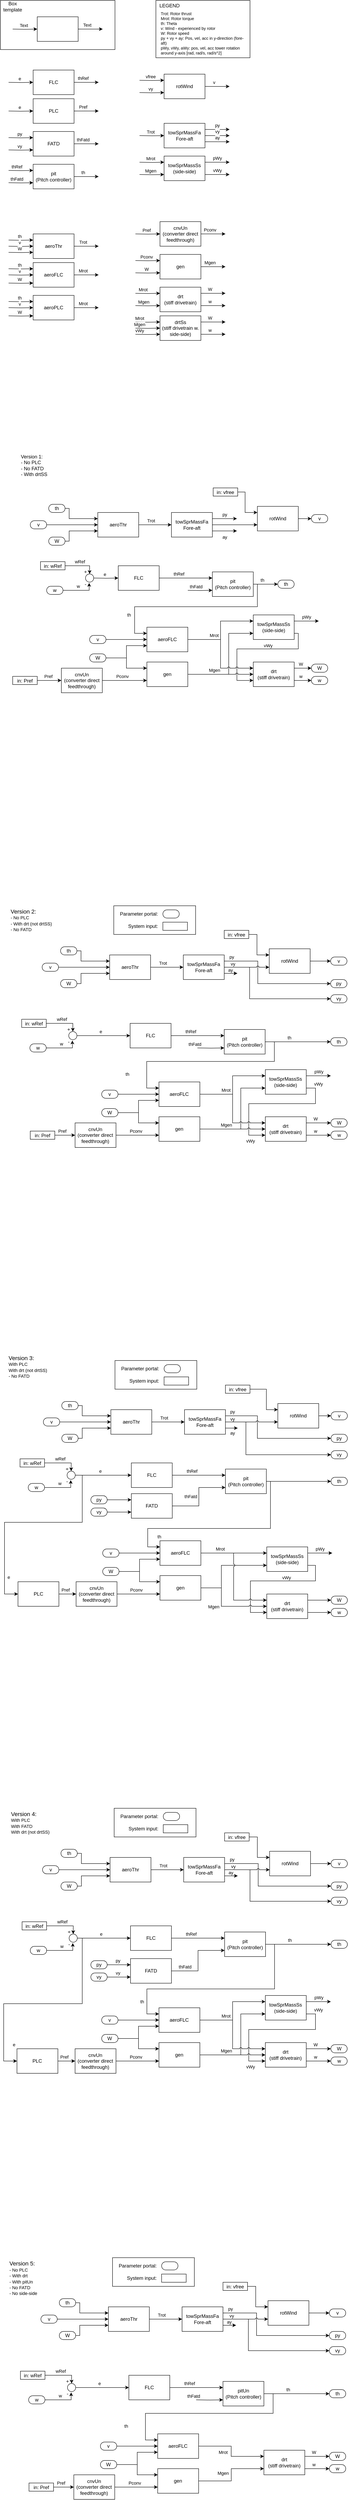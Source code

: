 <mxfile version="20.4.1" type="github">
  <diagram id="bfgBtSmYc3XGGk-cx81R" name="Page-1">
    <mxGraphModel dx="1363" dy="722" grid="1" gridSize="10" guides="1" tooltips="1" connect="1" arrows="1" fold="1" page="1" pageScale="1" pageWidth="850" pageHeight="1100" math="0" shadow="0">
      <root>
        <mxCell id="0" />
        <mxCell id="1" parent="0" />
        <mxCell id="2NKQgYieQlxQsSznahe5-5" value="" style="rounded=0;whiteSpace=wrap;html=1;fillColor=none;" parent="1" vertex="1">
          <mxGeometry width="280" height="120" as="geometry" />
        </mxCell>
        <mxCell id="2NKQgYieQlxQsSznahe5-6" value="Box template" style="text;html=1;strokeColor=none;fillColor=none;align=center;verticalAlign=middle;whiteSpace=wrap;rounded=0;" parent="1" vertex="1">
          <mxGeometry width="60" height="30" as="geometry" />
        </mxCell>
        <mxCell id="2NKQgYieQlxQsSznahe5-47" value="" style="group" parent="1" vertex="1" connectable="0">
          <mxGeometry x="30" y="40" width="220" height="60" as="geometry" />
        </mxCell>
        <mxCell id="2NKQgYieQlxQsSznahe5-3" value="" style="endArrow=classic;html=1;rounded=0;exitX=1;exitY=0.5;exitDx=0;exitDy=0;edgeStyle=orthogonalEdgeStyle;" parent="2NKQgYieQlxQsSznahe5-47" source="2NKQgYieQlxQsSznahe5-40" edge="1">
          <mxGeometry width="50" height="50" relative="1" as="geometry">
            <mxPoint x="190" y="60" as="sourcePoint" />
            <mxPoint x="220" y="30" as="targetPoint" />
          </mxGeometry>
        </mxCell>
        <mxCell id="2NKQgYieQlxQsSznahe5-55" value="Text" style="edgeLabel;html=1;align=center;verticalAlign=middle;resizable=0;points=[];" parent="2NKQgYieQlxQsSznahe5-3" vertex="1" connectable="0">
          <mxGeometry x="-0.265" y="1" relative="1" as="geometry">
            <mxPoint y="-9" as="offset" />
          </mxGeometry>
        </mxCell>
        <mxCell id="2NKQgYieQlxQsSznahe5-40" value="" style="rounded=0;whiteSpace=wrap;html=1;" parent="2NKQgYieQlxQsSznahe5-47" vertex="1">
          <mxGeometry x="60" width="100" height="60" as="geometry" />
        </mxCell>
        <mxCell id="2NKQgYieQlxQsSznahe5-41" value="" style="endArrow=classic;html=1;rounded=0;entryX=0;entryY=0.5;entryDx=0;entryDy=0;edgeStyle=orthogonalEdgeStyle;" parent="2NKQgYieQlxQsSznahe5-47" target="2NKQgYieQlxQsSznahe5-40" edge="1">
          <mxGeometry width="50" height="50" relative="1" as="geometry">
            <mxPoint y="30" as="sourcePoint" />
            <mxPoint x="30" y="30" as="targetPoint" />
          </mxGeometry>
        </mxCell>
        <mxCell id="2NKQgYieQlxQsSznahe5-54" value="Text" style="edgeLabel;html=1;align=center;verticalAlign=middle;resizable=0;points=[];" parent="2NKQgYieQlxQsSznahe5-41" vertex="1" connectable="0">
          <mxGeometry x="-0.106" y="2" relative="1" as="geometry">
            <mxPoint y="-8" as="offset" />
          </mxGeometry>
        </mxCell>
        <mxCell id="2NKQgYieQlxQsSznahe5-81" value="" style="group" parent="1" vertex="1" connectable="0">
          <mxGeometry x="330" y="540" width="220" height="60" as="geometry" />
        </mxCell>
        <mxCell id="2NKQgYieQlxQsSznahe5-82" value="" style="endArrow=classic;html=1;rounded=0;exitX=1;exitY=0.5;exitDx=0;exitDy=0;edgeStyle=orthogonalEdgeStyle;" parent="2NKQgYieQlxQsSznahe5-81" source="2NKQgYieQlxQsSznahe5-84" edge="1">
          <mxGeometry width="50" height="50" relative="1" as="geometry">
            <mxPoint x="190" y="60" as="sourcePoint" />
            <mxPoint x="220" y="30" as="targetPoint" />
          </mxGeometry>
        </mxCell>
        <mxCell id="2NKQgYieQlxQsSznahe5-83" value="Pconv" style="edgeLabel;html=1;align=center;verticalAlign=middle;resizable=0;points=[];" parent="2NKQgYieQlxQsSznahe5-82" vertex="1" connectable="0">
          <mxGeometry x="-0.265" y="1" relative="1" as="geometry">
            <mxPoint y="-9" as="offset" />
          </mxGeometry>
        </mxCell>
        <mxCell id="2NKQgYieQlxQsSznahe5-84" value="cnvUn&lt;br&gt;(converter direct feedthrough)" style="rounded=0;whiteSpace=wrap;html=1;" parent="2NKQgYieQlxQsSznahe5-81" vertex="1">
          <mxGeometry x="60" width="100" height="60" as="geometry" />
        </mxCell>
        <mxCell id="2NKQgYieQlxQsSznahe5-85" value="" style="endArrow=classic;html=1;rounded=0;entryX=0;entryY=0.5;entryDx=0;entryDy=0;edgeStyle=orthogonalEdgeStyle;" parent="2NKQgYieQlxQsSznahe5-81" target="2NKQgYieQlxQsSznahe5-84" edge="1">
          <mxGeometry width="50" height="50" relative="1" as="geometry">
            <mxPoint y="30" as="sourcePoint" />
            <mxPoint x="30" y="30" as="targetPoint" />
          </mxGeometry>
        </mxCell>
        <mxCell id="2NKQgYieQlxQsSznahe5-86" value="Pref" style="edgeLabel;html=1;align=center;verticalAlign=middle;resizable=0;points=[];" parent="2NKQgYieQlxQsSznahe5-85" vertex="1" connectable="0">
          <mxGeometry x="-0.106" y="2" relative="1" as="geometry">
            <mxPoint y="-8" as="offset" />
          </mxGeometry>
        </mxCell>
        <mxCell id="2NKQgYieQlxQsSznahe5-105" value="" style="group" parent="1" vertex="1" connectable="0">
          <mxGeometry x="20" y="570" width="220" height="60" as="geometry" />
        </mxCell>
        <mxCell id="2NKQgYieQlxQsSznahe5-106" value="" style="endArrow=classic;html=1;rounded=0;exitX=1;exitY=0.5;exitDx=0;exitDy=0;edgeStyle=orthogonalEdgeStyle;" parent="2NKQgYieQlxQsSznahe5-105" source="2NKQgYieQlxQsSznahe5-108" edge="1">
          <mxGeometry width="50" height="50" relative="1" as="geometry">
            <mxPoint x="190" y="60" as="sourcePoint" />
            <mxPoint x="220" y="30" as="targetPoint" />
          </mxGeometry>
        </mxCell>
        <mxCell id="2NKQgYieQlxQsSznahe5-107" value="Trot" style="edgeLabel;html=1;align=center;verticalAlign=middle;resizable=0;points=[];" parent="2NKQgYieQlxQsSznahe5-106" vertex="1" connectable="0">
          <mxGeometry x="-0.265" y="1" relative="1" as="geometry">
            <mxPoint y="-9" as="offset" />
          </mxGeometry>
        </mxCell>
        <mxCell id="2NKQgYieQlxQsSznahe5-108" value="aeroThr" style="rounded=0;whiteSpace=wrap;html=1;" parent="2NKQgYieQlxQsSznahe5-105" vertex="1">
          <mxGeometry x="60" width="100" height="60" as="geometry" />
        </mxCell>
        <mxCell id="2NKQgYieQlxQsSznahe5-109" value="" style="endArrow=classic;html=1;rounded=0;entryX=0;entryY=0.25;entryDx=0;entryDy=0;edgeStyle=orthogonalEdgeStyle;" parent="2NKQgYieQlxQsSznahe5-105" target="2NKQgYieQlxQsSznahe5-108" edge="1">
          <mxGeometry width="50" height="50" relative="1" as="geometry">
            <mxPoint y="15" as="sourcePoint" />
            <mxPoint x="30" y="30" as="targetPoint" />
          </mxGeometry>
        </mxCell>
        <mxCell id="2NKQgYieQlxQsSznahe5-110" value="th" style="edgeLabel;html=1;align=center;verticalAlign=middle;resizable=0;points=[];" parent="2NKQgYieQlxQsSznahe5-109" vertex="1" connectable="0">
          <mxGeometry x="-0.106" y="2" relative="1" as="geometry">
            <mxPoint y="-8" as="offset" />
          </mxGeometry>
        </mxCell>
        <mxCell id="ZojpfDY3j0kffaaoSL6z-208" value="" style="endArrow=classic;html=1;rounded=0;entryX=0;entryY=0.5;entryDx=0;entryDy=0;edgeStyle=orthogonalEdgeStyle;" parent="2NKQgYieQlxQsSznahe5-105" target="2NKQgYieQlxQsSznahe5-108" edge="1">
          <mxGeometry width="50" height="50" relative="1" as="geometry">
            <mxPoint y="30" as="sourcePoint" />
            <mxPoint x="50.0" y="50" as="targetPoint" />
          </mxGeometry>
        </mxCell>
        <mxCell id="ZojpfDY3j0kffaaoSL6z-209" value="v" style="edgeLabel;html=1;align=center;verticalAlign=middle;resizable=0;points=[];" parent="ZojpfDY3j0kffaaoSL6z-208" vertex="1" connectable="0">
          <mxGeometry x="-0.106" y="2" relative="1" as="geometry">
            <mxPoint y="-8" as="offset" />
          </mxGeometry>
        </mxCell>
        <mxCell id="2NKQgYieQlxQsSznahe5-111" value="&amp;nbsp; LEGEND&lt;br&gt;&lt;br&gt;&lt;br&gt;&lt;br&gt;&lt;br&gt;&lt;br&gt;&lt;br&gt;&lt;br&gt;&lt;br&gt;" style="rounded=0;whiteSpace=wrap;html=1;fillColor=none;align=left;" parent="1" vertex="1">
          <mxGeometry x="380" width="230" height="140" as="geometry" />
        </mxCell>
        <mxCell id="2NKQgYieQlxQsSznahe5-112" value="&lt;div style=&quot;&quot;&gt;&lt;span style=&quot;font-size: 10px; background-color: initial;&quot;&gt;Trot: Rotor thrust&lt;/span&gt;&lt;/div&gt;&lt;div style=&quot;&quot;&gt;&lt;span style=&quot;font-size: 10px;&quot;&gt;Mrot: Rotor torque&lt;/span&gt;&lt;/div&gt;&lt;font style=&quot;font-size: 10px;&quot;&gt;&lt;div style=&quot;&quot;&gt;&lt;span style=&quot;background-color: initial;&quot;&gt;th: Theta&lt;/span&gt;&lt;/div&gt;&lt;span style=&quot;&quot;&gt;&lt;div style=&quot;&quot;&gt;&lt;span style=&quot;background-color: initial;&quot;&gt;v: Wind - experienced by rotor&lt;/span&gt;&lt;/div&gt;&lt;/span&gt;&lt;/font&gt;&lt;div style=&quot;font-size: 10px;&quot;&gt;&lt;span style=&quot;background-color: initial;&quot;&gt;&lt;font style=&quot;font-size: 10px;&quot;&gt;W: Rotor speed&lt;/font&gt;&lt;/span&gt;&lt;/div&gt;&lt;div style=&quot;font-size: 10px;&quot;&gt;&lt;font style=&quot;font-size: 10px;&quot;&gt;py + vy + ay: Pos, vel, acc in y-direction (fore-aft)&lt;/font&gt;&lt;/div&gt;&lt;div style=&quot;font-size: 10px;&quot;&gt;&lt;span style=&quot;background-color: initial;&quot;&gt;&lt;font style=&quot;font-size: 10px;&quot;&gt;pWy, vWy, aWy: pos, vel, acc tower rotation around y-axis [rad, rad/s, rad/s^2]&lt;/font&gt;&lt;/span&gt;&lt;/div&gt;" style="text;html=1;strokeColor=none;fillColor=none;align=left;verticalAlign=middle;whiteSpace=wrap;rounded=0;fontSize=9;" parent="1" vertex="1">
          <mxGeometry x="390" y="20" width="210" height="120" as="geometry" />
        </mxCell>
        <mxCell id="2NKQgYieQlxQsSznahe5-62" value="" style="group" parent="1" vertex="1" connectable="0">
          <mxGeometry x="20" y="170" width="220" height="60" as="geometry" />
        </mxCell>
        <mxCell id="2NKQgYieQlxQsSznahe5-63" value="" style="endArrow=classic;html=1;rounded=0;exitX=1;exitY=0.5;exitDx=0;exitDy=0;edgeStyle=orthogonalEdgeStyle;" parent="2NKQgYieQlxQsSznahe5-62" source="2NKQgYieQlxQsSznahe5-65" edge="1">
          <mxGeometry width="50" height="50" relative="1" as="geometry">
            <mxPoint x="190" y="60" as="sourcePoint" />
            <mxPoint x="220" y="30" as="targetPoint" />
          </mxGeometry>
        </mxCell>
        <mxCell id="2NKQgYieQlxQsSznahe5-64" value="thRef" style="edgeLabel;html=1;align=center;verticalAlign=middle;resizable=0;points=[];" parent="2NKQgYieQlxQsSznahe5-63" vertex="1" connectable="0">
          <mxGeometry x="-0.265" y="1" relative="1" as="geometry">
            <mxPoint y="-9" as="offset" />
          </mxGeometry>
        </mxCell>
        <mxCell id="2NKQgYieQlxQsSznahe5-65" value="FLC" style="rounded=0;whiteSpace=wrap;html=1;" parent="2NKQgYieQlxQsSznahe5-62" vertex="1">
          <mxGeometry x="60" width="100" height="60" as="geometry" />
        </mxCell>
        <mxCell id="2NKQgYieQlxQsSznahe5-66" value="" style="endArrow=classic;html=1;rounded=0;entryX=0;entryY=0.5;entryDx=0;entryDy=0;edgeStyle=orthogonalEdgeStyle;" parent="2NKQgYieQlxQsSznahe5-62" target="2NKQgYieQlxQsSznahe5-65" edge="1">
          <mxGeometry width="50" height="50" relative="1" as="geometry">
            <mxPoint y="30" as="sourcePoint" />
            <mxPoint x="30" y="30" as="targetPoint" />
          </mxGeometry>
        </mxCell>
        <mxCell id="2NKQgYieQlxQsSznahe5-67" value="e" style="edgeLabel;html=1;align=center;verticalAlign=middle;resizable=0;points=[];" parent="2NKQgYieQlxQsSznahe5-66" vertex="1" connectable="0">
          <mxGeometry x="-0.106" y="2" relative="1" as="geometry">
            <mxPoint y="-8" as="offset" />
          </mxGeometry>
        </mxCell>
        <mxCell id="2NKQgYieQlxQsSznahe5-68" value="" style="group" parent="1" vertex="1" connectable="0">
          <mxGeometry x="20" y="240" width="220" height="60" as="geometry" />
        </mxCell>
        <mxCell id="2NKQgYieQlxQsSznahe5-69" value="" style="endArrow=classic;html=1;rounded=0;exitX=1;exitY=0.5;exitDx=0;exitDy=0;edgeStyle=orthogonalEdgeStyle;" parent="2NKQgYieQlxQsSznahe5-68" source="2NKQgYieQlxQsSznahe5-71" edge="1">
          <mxGeometry width="50" height="50" relative="1" as="geometry">
            <mxPoint x="190" y="60" as="sourcePoint" />
            <mxPoint x="220" y="30" as="targetPoint" />
          </mxGeometry>
        </mxCell>
        <mxCell id="2NKQgYieQlxQsSznahe5-70" value="Pref" style="edgeLabel;html=1;align=center;verticalAlign=middle;resizable=0;points=[];" parent="2NKQgYieQlxQsSznahe5-69" vertex="1" connectable="0">
          <mxGeometry x="-0.265" y="1" relative="1" as="geometry">
            <mxPoint y="-9" as="offset" />
          </mxGeometry>
        </mxCell>
        <mxCell id="2NKQgYieQlxQsSznahe5-71" value="PLC" style="rounded=0;whiteSpace=wrap;html=1;" parent="2NKQgYieQlxQsSznahe5-68" vertex="1">
          <mxGeometry x="60" width="100" height="60" as="geometry" />
        </mxCell>
        <mxCell id="2NKQgYieQlxQsSznahe5-72" value="" style="endArrow=classic;html=1;rounded=0;entryX=0;entryY=0.5;entryDx=0;entryDy=0;edgeStyle=orthogonalEdgeStyle;" parent="2NKQgYieQlxQsSznahe5-68" target="2NKQgYieQlxQsSznahe5-71" edge="1">
          <mxGeometry width="50" height="50" relative="1" as="geometry">
            <mxPoint y="30" as="sourcePoint" />
            <mxPoint x="30" y="30" as="targetPoint" />
          </mxGeometry>
        </mxCell>
        <mxCell id="2NKQgYieQlxQsSznahe5-73" value="e" style="edgeLabel;html=1;align=center;verticalAlign=middle;resizable=0;points=[];" parent="2NKQgYieQlxQsSznahe5-72" vertex="1" connectable="0">
          <mxGeometry x="-0.106" y="2" relative="1" as="geometry">
            <mxPoint y="-8" as="offset" />
          </mxGeometry>
        </mxCell>
        <mxCell id="2NKQgYieQlxQsSznahe5-147" value="" style="group" parent="1" vertex="1" connectable="0">
          <mxGeometry x="20" y="400" width="220" height="60" as="geometry" />
        </mxCell>
        <mxCell id="2NKQgYieQlxQsSznahe5-148" value="" style="endArrow=classic;html=1;rounded=0;exitX=1;exitY=0.5;exitDx=0;exitDy=0;edgeStyle=orthogonalEdgeStyle;" parent="2NKQgYieQlxQsSznahe5-147" source="2NKQgYieQlxQsSznahe5-150" edge="1">
          <mxGeometry width="50" height="50" relative="1" as="geometry">
            <mxPoint x="190" y="60" as="sourcePoint" />
            <mxPoint x="220" y="30" as="targetPoint" />
          </mxGeometry>
        </mxCell>
        <mxCell id="2NKQgYieQlxQsSznahe5-149" value="th" style="edgeLabel;html=1;align=center;verticalAlign=middle;resizable=0;points=[];" parent="2NKQgYieQlxQsSznahe5-148" vertex="1" connectable="0">
          <mxGeometry x="-0.265" y="1" relative="1" as="geometry">
            <mxPoint y="-9" as="offset" />
          </mxGeometry>
        </mxCell>
        <mxCell id="2NKQgYieQlxQsSznahe5-150" value="pit&lt;br&gt;(Pitch controller)" style="rounded=0;whiteSpace=wrap;html=1;" parent="2NKQgYieQlxQsSznahe5-147" vertex="1">
          <mxGeometry x="60" width="100" height="60" as="geometry" />
        </mxCell>
        <mxCell id="2NKQgYieQlxQsSznahe5-151" value="" style="endArrow=classic;html=1;rounded=0;entryX=0;entryY=0.25;entryDx=0;entryDy=0;edgeStyle=orthogonalEdgeStyle;" parent="2NKQgYieQlxQsSznahe5-147" target="2NKQgYieQlxQsSznahe5-150" edge="1">
          <mxGeometry width="50" height="50" relative="1" as="geometry">
            <mxPoint y="15" as="sourcePoint" />
            <mxPoint x="30" y="30" as="targetPoint" />
          </mxGeometry>
        </mxCell>
        <mxCell id="2NKQgYieQlxQsSznahe5-152" value="thRef" style="edgeLabel;html=1;align=center;verticalAlign=middle;resizable=0;points=[];" parent="2NKQgYieQlxQsSznahe5-151" vertex="1" connectable="0">
          <mxGeometry x="-0.106" y="2" relative="1" as="geometry">
            <mxPoint x="-7" y="-8" as="offset" />
          </mxGeometry>
        </mxCell>
        <mxCell id="ZojpfDY3j0kffaaoSL6z-186" value="" style="endArrow=classic;html=1;rounded=0;entryX=0;entryY=0.75;entryDx=0;entryDy=0;edgeStyle=orthogonalEdgeStyle;" parent="2NKQgYieQlxQsSznahe5-147" target="2NKQgYieQlxQsSznahe5-150" edge="1">
          <mxGeometry width="50" height="50" relative="1" as="geometry">
            <mxPoint y="45" as="sourcePoint" />
            <mxPoint x="50" y="59.6" as="targetPoint" />
          </mxGeometry>
        </mxCell>
        <mxCell id="ZojpfDY3j0kffaaoSL6z-187" value="thFatd" style="edgeLabel;html=1;align=center;verticalAlign=middle;resizable=0;points=[];" parent="ZojpfDY3j0kffaaoSL6z-186" vertex="1" connectable="0">
          <mxGeometry x="-0.106" y="2" relative="1" as="geometry">
            <mxPoint x="-7" y="-8" as="offset" />
          </mxGeometry>
        </mxCell>
        <mxCell id="2NKQgYieQlxQsSznahe5-142" value="" style="endArrow=classic;html=1;rounded=0;exitX=1;exitY=0.5;exitDx=0;exitDy=0;edgeStyle=orthogonalEdgeStyle;" parent="1" source="2NKQgYieQlxQsSznahe5-144" edge="1">
          <mxGeometry width="50" height="50" relative="1" as="geometry">
            <mxPoint x="210" y="380" as="sourcePoint" />
            <mxPoint x="240" y="350" as="targetPoint" />
          </mxGeometry>
        </mxCell>
        <mxCell id="2NKQgYieQlxQsSznahe5-143" value="thFatd" style="edgeLabel;html=1;align=center;verticalAlign=middle;resizable=0;points=[];" parent="2NKQgYieQlxQsSznahe5-142" vertex="1" connectable="0">
          <mxGeometry x="-0.265" y="1" relative="1" as="geometry">
            <mxPoint y="-9" as="offset" />
          </mxGeometry>
        </mxCell>
        <mxCell id="2NKQgYieQlxQsSznahe5-144" value="FATD" style="rounded=0;whiteSpace=wrap;html=1;" parent="1" vertex="1">
          <mxGeometry x="80" y="320" width="100" height="60" as="geometry" />
        </mxCell>
        <mxCell id="2NKQgYieQlxQsSznahe5-145" value="" style="endArrow=classic;html=1;rounded=0;entryX=0;entryY=0.25;entryDx=0;entryDy=0;edgeStyle=orthogonalEdgeStyle;" parent="1" target="2NKQgYieQlxQsSznahe5-144" edge="1">
          <mxGeometry width="50" height="50" relative="1" as="geometry">
            <mxPoint x="20" y="335" as="sourcePoint" />
            <mxPoint x="50" y="350" as="targetPoint" />
          </mxGeometry>
        </mxCell>
        <mxCell id="2NKQgYieQlxQsSznahe5-146" value="py" style="edgeLabel;html=1;align=center;verticalAlign=middle;resizable=0;points=[];" parent="2NKQgYieQlxQsSznahe5-145" vertex="1" connectable="0">
          <mxGeometry x="-0.106" y="2" relative="1" as="geometry">
            <mxPoint y="-8" as="offset" />
          </mxGeometry>
        </mxCell>
        <mxCell id="ZojpfDY3j0kffaaoSL6z-183" value="" style="endArrow=classic;html=1;rounded=0;entryX=0;entryY=0.75;entryDx=0;entryDy=0;edgeStyle=orthogonalEdgeStyle;" parent="1" target="2NKQgYieQlxQsSznahe5-144" edge="1">
          <mxGeometry width="50" height="50" relative="1" as="geometry">
            <mxPoint x="20" y="365" as="sourcePoint" />
            <mxPoint x="70" y="360" as="targetPoint" />
          </mxGeometry>
        </mxCell>
        <mxCell id="ZojpfDY3j0kffaaoSL6z-184" value="vy" style="edgeLabel;html=1;align=center;verticalAlign=middle;resizable=0;points=[];" parent="ZojpfDY3j0kffaaoSL6z-183" vertex="1" connectable="0">
          <mxGeometry x="-0.106" y="2" relative="1" as="geometry">
            <mxPoint y="-8" as="offset" />
          </mxGeometry>
        </mxCell>
        <mxCell id="2NKQgYieQlxQsSznahe5-88" value="" style="endArrow=classic;html=1;rounded=0;exitX=1;exitY=0.5;exitDx=0;exitDy=0;edgeStyle=orthogonalEdgeStyle;" parent="1" source="2NKQgYieQlxQsSznahe5-90" edge="1">
          <mxGeometry width="50" height="50" relative="1" as="geometry">
            <mxPoint x="530" y="240" as="sourcePoint" />
            <mxPoint x="560" y="210" as="targetPoint" />
          </mxGeometry>
        </mxCell>
        <mxCell id="2NKQgYieQlxQsSznahe5-89" value="v" style="edgeLabel;html=1;align=center;verticalAlign=middle;resizable=0;points=[];" parent="2NKQgYieQlxQsSznahe5-88" vertex="1" connectable="0">
          <mxGeometry x="-0.265" y="1" relative="1" as="geometry">
            <mxPoint y="-9" as="offset" />
          </mxGeometry>
        </mxCell>
        <mxCell id="2NKQgYieQlxQsSznahe5-90" value="rotWind" style="rounded=0;whiteSpace=wrap;html=1;" parent="1" vertex="1">
          <mxGeometry x="400" y="180" width="100" height="60" as="geometry" />
        </mxCell>
        <mxCell id="2NKQgYieQlxQsSznahe5-91" value="" style="endArrow=classic;html=1;rounded=0;entryX=0;entryY=0.25;entryDx=0;entryDy=0;edgeStyle=orthogonalEdgeStyle;" parent="1" target="2NKQgYieQlxQsSznahe5-90" edge="1">
          <mxGeometry width="50" height="50" relative="1" as="geometry">
            <mxPoint x="340" y="195" as="sourcePoint" />
            <mxPoint x="370" y="210" as="targetPoint" />
          </mxGeometry>
        </mxCell>
        <mxCell id="2NKQgYieQlxQsSznahe5-92" value="vfree" style="edgeLabel;html=1;align=center;verticalAlign=middle;resizable=0;points=[];" parent="2NKQgYieQlxQsSznahe5-91" vertex="1" connectable="0">
          <mxGeometry x="-0.106" y="2" relative="1" as="geometry">
            <mxPoint y="-8" as="offset" />
          </mxGeometry>
        </mxCell>
        <mxCell id="ZojpfDY3j0kffaaoSL6z-190" value="" style="endArrow=classic;html=1;rounded=0;entryX=0;entryY=0.75;entryDx=0;entryDy=0;edgeStyle=orthogonalEdgeStyle;" parent="1" target="2NKQgYieQlxQsSznahe5-90" edge="1">
          <mxGeometry width="50" height="50" relative="1" as="geometry">
            <mxPoint x="340" y="225" as="sourcePoint" />
            <mxPoint x="410" y="205" as="targetPoint" />
          </mxGeometry>
        </mxCell>
        <mxCell id="ZojpfDY3j0kffaaoSL6z-191" value="vy" style="edgeLabel;html=1;align=center;verticalAlign=middle;resizable=0;points=[];" parent="ZojpfDY3j0kffaaoSL6z-190" vertex="1" connectable="0">
          <mxGeometry x="-0.106" y="2" relative="1" as="geometry">
            <mxPoint y="-8" as="offset" />
          </mxGeometry>
        </mxCell>
        <mxCell id="2NKQgYieQlxQsSznahe5-100" value="" style="endArrow=classic;html=1;rounded=0;exitX=1;exitY=0.25;exitDx=0;exitDy=0;edgeStyle=orthogonalEdgeStyle;" parent="1" source="2NKQgYieQlxQsSznahe5-102" edge="1">
          <mxGeometry width="50" height="50" relative="1" as="geometry">
            <mxPoint x="530" y="440" as="sourcePoint" />
            <mxPoint x="560" y="395" as="targetPoint" />
          </mxGeometry>
        </mxCell>
        <mxCell id="2NKQgYieQlxQsSznahe5-101" value="pWy" style="edgeLabel;html=1;align=center;verticalAlign=middle;resizable=0;points=[];" parent="2NKQgYieQlxQsSznahe5-100" vertex="1" connectable="0">
          <mxGeometry x="-0.265" y="1" relative="1" as="geometry">
            <mxPoint x="8" y="-9" as="offset" />
          </mxGeometry>
        </mxCell>
        <mxCell id="2NKQgYieQlxQsSznahe5-102" value="towSprMassSs&lt;br&gt;(side-side)" style="rounded=0;whiteSpace=wrap;html=1;" parent="1" vertex="1">
          <mxGeometry x="400" y="380" width="100" height="60" as="geometry" />
        </mxCell>
        <mxCell id="2NKQgYieQlxQsSznahe5-103" value="" style="endArrow=classic;html=1;rounded=0;entryX=0;entryY=0.25;entryDx=0;entryDy=0;edgeStyle=orthogonalEdgeStyle;" parent="1" target="2NKQgYieQlxQsSznahe5-102" edge="1">
          <mxGeometry width="50" height="50" relative="1" as="geometry">
            <mxPoint x="340" y="395" as="sourcePoint" />
            <mxPoint x="370" y="410" as="targetPoint" />
          </mxGeometry>
        </mxCell>
        <mxCell id="2NKQgYieQlxQsSznahe5-104" value="Mrot" style="edgeLabel;html=1;align=center;verticalAlign=middle;resizable=0;points=[];" parent="2NKQgYieQlxQsSznahe5-103" vertex="1" connectable="0">
          <mxGeometry x="-0.106" y="2" relative="1" as="geometry">
            <mxPoint y="-8" as="offset" />
          </mxGeometry>
        </mxCell>
        <mxCell id="ZojpfDY3j0kffaaoSL6z-188" value="" style="endArrow=classic;html=1;rounded=0;entryX=0;entryY=0.75;entryDx=0;entryDy=0;edgeStyle=orthogonalEdgeStyle;" parent="1" target="2NKQgYieQlxQsSznahe5-102" edge="1">
          <mxGeometry width="50" height="50" relative="1" as="geometry">
            <mxPoint x="340" y="425" as="sourcePoint" />
            <mxPoint x="400" y="430" as="targetPoint" />
          </mxGeometry>
        </mxCell>
        <mxCell id="ZojpfDY3j0kffaaoSL6z-189" value="Mgen" style="edgeLabel;html=1;align=center;verticalAlign=middle;resizable=0;points=[];" parent="ZojpfDY3j0kffaaoSL6z-188" vertex="1" connectable="0">
          <mxGeometry x="-0.106" y="2" relative="1" as="geometry">
            <mxPoint y="-8" as="offset" />
          </mxGeometry>
        </mxCell>
        <mxCell id="ZojpfDY3j0kffaaoSL6z-192" value="" style="endArrow=classic;html=1;rounded=0;exitX=1;exitY=0.75;exitDx=0;exitDy=0;edgeStyle=orthogonalEdgeStyle;" parent="1" source="2NKQgYieQlxQsSznahe5-102" edge="1">
          <mxGeometry width="50" height="50" relative="1" as="geometry">
            <mxPoint x="510" y="405" as="sourcePoint" />
            <mxPoint x="560" y="425" as="targetPoint" />
          </mxGeometry>
        </mxCell>
        <mxCell id="ZojpfDY3j0kffaaoSL6z-193" value="vWy" style="edgeLabel;html=1;align=center;verticalAlign=middle;resizable=0;points=[];" parent="ZojpfDY3j0kffaaoSL6z-192" vertex="1" connectable="0">
          <mxGeometry x="-0.265" y="1" relative="1" as="geometry">
            <mxPoint x="8" y="-9" as="offset" />
          </mxGeometry>
        </mxCell>
        <mxCell id="2NKQgYieQlxQsSznahe5-94" value="" style="endArrow=classic;html=1;rounded=0;exitX=1;exitY=0.25;exitDx=0;exitDy=0;edgeStyle=orthogonalEdgeStyle;" parent="1" source="2NKQgYieQlxQsSznahe5-96" edge="1">
          <mxGeometry width="50" height="50" relative="1" as="geometry">
            <mxPoint x="530" y="360" as="sourcePoint" />
            <mxPoint x="560" y="315" as="targetPoint" />
          </mxGeometry>
        </mxCell>
        <mxCell id="2NKQgYieQlxQsSznahe5-95" value="py" style="edgeLabel;html=1;align=center;verticalAlign=middle;resizable=0;points=[];" parent="2NKQgYieQlxQsSznahe5-94" vertex="1" connectable="0">
          <mxGeometry x="-0.265" y="1" relative="1" as="geometry">
            <mxPoint x="8" y="-9" as="offset" />
          </mxGeometry>
        </mxCell>
        <mxCell id="2NKQgYieQlxQsSznahe5-96" value="towSprMassFa&lt;br&gt;Fore-aft" style="rounded=0;whiteSpace=wrap;html=1;" parent="1" vertex="1">
          <mxGeometry x="400" y="300" width="100" height="60" as="geometry" />
        </mxCell>
        <mxCell id="2NKQgYieQlxQsSznahe5-97" value="" style="endArrow=classic;html=1;rounded=0;entryX=0;entryY=0.5;entryDx=0;entryDy=0;edgeStyle=orthogonalEdgeStyle;" parent="1" target="2NKQgYieQlxQsSznahe5-96" edge="1">
          <mxGeometry width="50" height="50" relative="1" as="geometry">
            <mxPoint x="340" y="330" as="sourcePoint" />
            <mxPoint x="370" y="330" as="targetPoint" />
          </mxGeometry>
        </mxCell>
        <mxCell id="2NKQgYieQlxQsSznahe5-98" value="Trot" style="edgeLabel;html=1;align=center;verticalAlign=middle;resizable=0;points=[];" parent="2NKQgYieQlxQsSznahe5-97" vertex="1" connectable="0">
          <mxGeometry x="-0.106" y="2" relative="1" as="geometry">
            <mxPoint y="-8" as="offset" />
          </mxGeometry>
        </mxCell>
        <mxCell id="ZojpfDY3j0kffaaoSL6z-194" value="" style="endArrow=classic;html=1;rounded=0;exitX=1;exitY=0.5;exitDx=0;exitDy=0;edgeStyle=orthogonalEdgeStyle;" parent="1" source="2NKQgYieQlxQsSznahe5-96" edge="1">
          <mxGeometry width="50" height="50" relative="1" as="geometry">
            <mxPoint x="510" y="325" as="sourcePoint" />
            <mxPoint x="560" y="330" as="targetPoint" />
          </mxGeometry>
        </mxCell>
        <mxCell id="ZojpfDY3j0kffaaoSL6z-195" value="vy" style="edgeLabel;html=1;align=center;verticalAlign=middle;resizable=0;points=[];" parent="ZojpfDY3j0kffaaoSL6z-194" vertex="1" connectable="0">
          <mxGeometry x="-0.265" y="1" relative="1" as="geometry">
            <mxPoint x="8" y="-9" as="offset" />
          </mxGeometry>
        </mxCell>
        <mxCell id="ZojpfDY3j0kffaaoSL6z-196" value="" style="endArrow=classic;html=1;rounded=0;exitX=1;exitY=0.75;exitDx=0;exitDy=0;edgeStyle=orthogonalEdgeStyle;" parent="1" source="2NKQgYieQlxQsSznahe5-96" edge="1">
          <mxGeometry width="50" height="50" relative="1" as="geometry">
            <mxPoint x="510" y="340.0" as="sourcePoint" />
            <mxPoint x="560" y="345" as="targetPoint" />
          </mxGeometry>
        </mxCell>
        <mxCell id="ZojpfDY3j0kffaaoSL6z-197" value="ay" style="edgeLabel;html=1;align=center;verticalAlign=middle;resizable=0;points=[];" parent="ZojpfDY3j0kffaaoSL6z-196" vertex="1" connectable="0">
          <mxGeometry x="-0.265" y="1" relative="1" as="geometry">
            <mxPoint x="8" y="-9" as="offset" />
          </mxGeometry>
        </mxCell>
        <mxCell id="2NKQgYieQlxQsSznahe5-154" value="" style="endArrow=classic;html=1;rounded=0;exitX=1;exitY=0.25;exitDx=0;exitDy=0;edgeStyle=orthogonalEdgeStyle;" parent="1" source="2NKQgYieQlxQsSznahe5-156" edge="1">
          <mxGeometry width="50" height="50" relative="1" as="geometry">
            <mxPoint x="520" y="830" as="sourcePoint" />
            <mxPoint x="550" y="785" as="targetPoint" />
          </mxGeometry>
        </mxCell>
        <mxCell id="2NKQgYieQlxQsSznahe5-155" value="W" style="edgeLabel;html=1;align=center;verticalAlign=middle;resizable=0;points=[];" parent="2NKQgYieQlxQsSznahe5-154" vertex="1" connectable="0">
          <mxGeometry x="-0.265" y="1" relative="1" as="geometry">
            <mxPoint y="-9" as="offset" />
          </mxGeometry>
        </mxCell>
        <mxCell id="2NKQgYieQlxQsSznahe5-156" value="drtSs&lt;br&gt;(stiff drivetrain w. side-side)" style="rounded=0;whiteSpace=wrap;html=1;" parent="1" vertex="1">
          <mxGeometry x="390" y="770" width="100" height="60" as="geometry" />
        </mxCell>
        <mxCell id="2NKQgYieQlxQsSznahe5-157" value="" style="endArrow=classic;html=1;rounded=0;entryX=0;entryY=0.25;entryDx=0;entryDy=0;edgeStyle=orthogonalEdgeStyle;" parent="1" target="2NKQgYieQlxQsSznahe5-156" edge="1">
          <mxGeometry width="50" height="50" relative="1" as="geometry">
            <mxPoint x="330" y="785" as="sourcePoint" />
            <mxPoint x="360" y="800" as="targetPoint" />
          </mxGeometry>
        </mxCell>
        <mxCell id="2NKQgYieQlxQsSznahe5-158" value="Mrot" style="edgeLabel;html=1;align=center;verticalAlign=middle;resizable=0;points=[];" parent="2NKQgYieQlxQsSznahe5-157" vertex="1" connectable="0">
          <mxGeometry x="-0.106" y="2" relative="1" as="geometry">
            <mxPoint x="-17" y="-8" as="offset" />
          </mxGeometry>
        </mxCell>
        <mxCell id="2NKQgYieQlxQsSznahe5-160" value="" style="endArrow=classic;html=1;rounded=0;exitX=1;exitY=0.25;exitDx=0;exitDy=0;edgeStyle=orthogonalEdgeStyle;" parent="1" source="2NKQgYieQlxQsSznahe5-162" edge="1">
          <mxGeometry width="50" height="50" relative="1" as="geometry">
            <mxPoint x="520" y="760" as="sourcePoint" />
            <mxPoint x="550" y="715" as="targetPoint" />
          </mxGeometry>
        </mxCell>
        <mxCell id="2NKQgYieQlxQsSznahe5-161" value="W" style="edgeLabel;html=1;align=center;verticalAlign=middle;resizable=0;points=[];" parent="2NKQgYieQlxQsSznahe5-160" vertex="1" connectable="0">
          <mxGeometry x="-0.265" y="1" relative="1" as="geometry">
            <mxPoint y="-9" as="offset" />
          </mxGeometry>
        </mxCell>
        <mxCell id="2NKQgYieQlxQsSznahe5-162" value="drt&lt;br&gt;(stiff drivetrain)" style="rounded=0;whiteSpace=wrap;html=1;" parent="1" vertex="1">
          <mxGeometry x="390" y="700" width="100" height="60" as="geometry" />
        </mxCell>
        <mxCell id="2NKQgYieQlxQsSznahe5-163" value="" style="endArrow=classic;html=1;rounded=0;entryX=0;entryY=0.25;entryDx=0;entryDy=0;edgeStyle=orthogonalEdgeStyle;" parent="1" target="2NKQgYieQlxQsSznahe5-162" edge="1">
          <mxGeometry width="50" height="50" relative="1" as="geometry">
            <mxPoint x="330" y="715" as="sourcePoint" />
            <mxPoint x="360" y="730" as="targetPoint" />
          </mxGeometry>
        </mxCell>
        <mxCell id="2NKQgYieQlxQsSznahe5-164" value="Mrot&amp;nbsp;" style="edgeLabel;html=1;align=center;verticalAlign=middle;resizable=0;points=[];" parent="2NKQgYieQlxQsSznahe5-163" vertex="1" connectable="0">
          <mxGeometry x="-0.106" y="2" relative="1" as="geometry">
            <mxPoint x="-7" y="-8" as="offset" />
          </mxGeometry>
        </mxCell>
        <mxCell id="ZojpfDY3j0kffaaoSL6z-198" value="" style="endArrow=classic;html=1;rounded=0;exitX=1;exitY=0.75;exitDx=0;exitDy=0;edgeStyle=orthogonalEdgeStyle;" parent="1" source="2NKQgYieQlxQsSznahe5-162" edge="1">
          <mxGeometry width="50" height="50" relative="1" as="geometry">
            <mxPoint x="500" y="740" as="sourcePoint" />
            <mxPoint x="550" y="745" as="targetPoint" />
          </mxGeometry>
        </mxCell>
        <mxCell id="ZojpfDY3j0kffaaoSL6z-199" value="w" style="edgeLabel;html=1;align=center;verticalAlign=middle;resizable=0;points=[];" parent="ZojpfDY3j0kffaaoSL6z-198" vertex="1" connectable="0">
          <mxGeometry x="-0.265" y="1" relative="1" as="geometry">
            <mxPoint y="-9" as="offset" />
          </mxGeometry>
        </mxCell>
        <mxCell id="ZojpfDY3j0kffaaoSL6z-200" value="" style="endArrow=classic;html=1;rounded=0;exitX=1;exitY=0.75;exitDx=0;exitDy=0;edgeStyle=orthogonalEdgeStyle;" parent="1" source="2NKQgYieQlxQsSznahe5-156" edge="1">
          <mxGeometry width="50" height="50" relative="1" as="geometry">
            <mxPoint x="500" y="810" as="sourcePoint" />
            <mxPoint x="550" y="815" as="targetPoint" />
          </mxGeometry>
        </mxCell>
        <mxCell id="ZojpfDY3j0kffaaoSL6z-201" value="w" style="edgeLabel;html=1;align=center;verticalAlign=middle;resizable=0;points=[];" parent="ZojpfDY3j0kffaaoSL6z-200" vertex="1" connectable="0">
          <mxGeometry x="-0.265" y="1" relative="1" as="geometry">
            <mxPoint y="-9" as="offset" />
          </mxGeometry>
        </mxCell>
        <mxCell id="ZojpfDY3j0kffaaoSL6z-202" value="" style="endArrow=classic;html=1;rounded=0;entryX=0;entryY=0.75;entryDx=0;entryDy=0;edgeStyle=orthogonalEdgeStyle;" parent="1" target="2NKQgYieQlxQsSznahe5-162" edge="1">
          <mxGeometry width="50" height="50" relative="1" as="geometry">
            <mxPoint x="330" y="745" as="sourcePoint" />
            <mxPoint x="400" y="725" as="targetPoint" />
          </mxGeometry>
        </mxCell>
        <mxCell id="ZojpfDY3j0kffaaoSL6z-203" value="Mgen" style="edgeLabel;html=1;align=center;verticalAlign=middle;resizable=0;points=[];" parent="ZojpfDY3j0kffaaoSL6z-202" vertex="1" connectable="0">
          <mxGeometry x="-0.106" y="2" relative="1" as="geometry">
            <mxPoint x="-7" y="-8" as="offset" />
          </mxGeometry>
        </mxCell>
        <mxCell id="ZojpfDY3j0kffaaoSL6z-204" value="" style="endArrow=classic;html=1;rounded=0;entryX=0;entryY=0.75;entryDx=0;entryDy=0;edgeStyle=orthogonalEdgeStyle;" parent="1" target="2NKQgYieQlxQsSznahe5-156" edge="1">
          <mxGeometry width="50" height="50" relative="1" as="geometry">
            <mxPoint x="330" y="815" as="sourcePoint" />
            <mxPoint x="380" y="820" as="targetPoint" />
          </mxGeometry>
        </mxCell>
        <mxCell id="ZojpfDY3j0kffaaoSL6z-205" value="vWy" style="edgeLabel;html=1;align=center;verticalAlign=middle;resizable=0;points=[];" parent="ZojpfDY3j0kffaaoSL6z-204" vertex="1" connectable="0">
          <mxGeometry x="-0.106" y="2" relative="1" as="geometry">
            <mxPoint x="-17" y="-8" as="offset" />
          </mxGeometry>
        </mxCell>
        <mxCell id="ZojpfDY3j0kffaaoSL6z-206" value="" style="endArrow=classic;html=1;rounded=0;entryX=0;entryY=0.5;entryDx=0;entryDy=0;edgeStyle=orthogonalEdgeStyle;" parent="1" target="2NKQgYieQlxQsSznahe5-156" edge="1">
          <mxGeometry width="50" height="50" relative="1" as="geometry">
            <mxPoint x="330" y="800" as="sourcePoint" />
            <mxPoint x="390" y="830" as="targetPoint" />
          </mxGeometry>
        </mxCell>
        <mxCell id="ZojpfDY3j0kffaaoSL6z-207" value="Mgen" style="edgeLabel;html=1;align=center;verticalAlign=middle;resizable=0;points=[];" parent="ZojpfDY3j0kffaaoSL6z-206" vertex="1" connectable="0">
          <mxGeometry x="-0.106" y="2" relative="1" as="geometry">
            <mxPoint x="-17" y="-8" as="offset" />
          </mxGeometry>
        </mxCell>
        <mxCell id="ZojpfDY3j0kffaaoSL6z-210" value="" style="endArrow=classic;html=1;rounded=0;entryX=0;entryY=0.75;entryDx=0;entryDy=0;edgeStyle=orthogonalEdgeStyle;" parent="1" target="2NKQgYieQlxQsSznahe5-108" edge="1">
          <mxGeometry width="50" height="50" relative="1" as="geometry">
            <mxPoint x="20" y="615" as="sourcePoint" />
            <mxPoint x="60.0" y="640" as="targetPoint" />
          </mxGeometry>
        </mxCell>
        <mxCell id="ZojpfDY3j0kffaaoSL6z-211" value="W" style="edgeLabel;html=1;align=center;verticalAlign=middle;resizable=0;points=[];" parent="ZojpfDY3j0kffaaoSL6z-210" vertex="1" connectable="0">
          <mxGeometry x="-0.106" y="2" relative="1" as="geometry">
            <mxPoint y="-8" as="offset" />
          </mxGeometry>
        </mxCell>
        <mxCell id="ZojpfDY3j0kffaaoSL6z-212" value="" style="group" parent="1" vertex="1" connectable="0">
          <mxGeometry x="20" y="640" width="220" height="60" as="geometry" />
        </mxCell>
        <mxCell id="ZojpfDY3j0kffaaoSL6z-213" value="" style="endArrow=classic;html=1;rounded=0;exitX=1;exitY=0.5;exitDx=0;exitDy=0;edgeStyle=orthogonalEdgeStyle;" parent="ZojpfDY3j0kffaaoSL6z-212" source="ZojpfDY3j0kffaaoSL6z-215" edge="1">
          <mxGeometry width="50" height="50" relative="1" as="geometry">
            <mxPoint x="190" y="60" as="sourcePoint" />
            <mxPoint x="220" y="30" as="targetPoint" />
          </mxGeometry>
        </mxCell>
        <mxCell id="ZojpfDY3j0kffaaoSL6z-214" value="Mrot" style="edgeLabel;html=1;align=center;verticalAlign=middle;resizable=0;points=[];" parent="ZojpfDY3j0kffaaoSL6z-213" vertex="1" connectable="0">
          <mxGeometry x="-0.265" y="1" relative="1" as="geometry">
            <mxPoint y="-9" as="offset" />
          </mxGeometry>
        </mxCell>
        <mxCell id="ZojpfDY3j0kffaaoSL6z-215" value="aeroFLC" style="rounded=0;whiteSpace=wrap;html=1;" parent="ZojpfDY3j0kffaaoSL6z-212" vertex="1">
          <mxGeometry x="60" width="100" height="60" as="geometry" />
        </mxCell>
        <mxCell id="ZojpfDY3j0kffaaoSL6z-216" value="" style="endArrow=classic;html=1;rounded=0;entryX=0;entryY=0.25;entryDx=0;entryDy=0;edgeStyle=orthogonalEdgeStyle;" parent="ZojpfDY3j0kffaaoSL6z-212" target="ZojpfDY3j0kffaaoSL6z-215" edge="1">
          <mxGeometry width="50" height="50" relative="1" as="geometry">
            <mxPoint y="15" as="sourcePoint" />
            <mxPoint x="30" y="30" as="targetPoint" />
          </mxGeometry>
        </mxCell>
        <mxCell id="ZojpfDY3j0kffaaoSL6z-217" value="th" style="edgeLabel;html=1;align=center;verticalAlign=middle;resizable=0;points=[];" parent="ZojpfDY3j0kffaaoSL6z-216" vertex="1" connectable="0">
          <mxGeometry x="-0.106" y="2" relative="1" as="geometry">
            <mxPoint y="-8" as="offset" />
          </mxGeometry>
        </mxCell>
        <mxCell id="ZojpfDY3j0kffaaoSL6z-218" value="" style="endArrow=classic;html=1;rounded=0;entryX=0;entryY=0.5;entryDx=0;entryDy=0;edgeStyle=orthogonalEdgeStyle;" parent="ZojpfDY3j0kffaaoSL6z-212" target="ZojpfDY3j0kffaaoSL6z-215" edge="1">
          <mxGeometry width="50" height="50" relative="1" as="geometry">
            <mxPoint y="30" as="sourcePoint" />
            <mxPoint x="50.0" y="50" as="targetPoint" />
          </mxGeometry>
        </mxCell>
        <mxCell id="ZojpfDY3j0kffaaoSL6z-219" value="v" style="edgeLabel;html=1;align=center;verticalAlign=middle;resizable=0;points=[];" parent="ZojpfDY3j0kffaaoSL6z-218" vertex="1" connectable="0">
          <mxGeometry x="-0.106" y="2" relative="1" as="geometry">
            <mxPoint y="-8" as="offset" />
          </mxGeometry>
        </mxCell>
        <mxCell id="ZojpfDY3j0kffaaoSL6z-220" value="" style="endArrow=classic;html=1;rounded=0;entryX=0;entryY=0.833;entryDx=0;entryDy=0;edgeStyle=orthogonalEdgeStyle;entryPerimeter=0;" parent="1" target="ZojpfDY3j0kffaaoSL6z-215" edge="1">
          <mxGeometry width="50" height="50" relative="1" as="geometry">
            <mxPoint x="20" y="690" as="sourcePoint" />
            <mxPoint x="60" y="719.6" as="targetPoint" />
          </mxGeometry>
        </mxCell>
        <mxCell id="ZojpfDY3j0kffaaoSL6z-221" value="W" style="edgeLabel;html=1;align=center;verticalAlign=middle;resizable=0;points=[];" parent="ZojpfDY3j0kffaaoSL6z-220" vertex="1" connectable="0">
          <mxGeometry x="-0.106" y="2" relative="1" as="geometry">
            <mxPoint y="-8" as="offset" />
          </mxGeometry>
        </mxCell>
        <mxCell id="ZojpfDY3j0kffaaoSL6z-230" value="" style="group" parent="1" vertex="1" connectable="0">
          <mxGeometry x="20" y="720" width="220" height="60" as="geometry" />
        </mxCell>
        <mxCell id="ZojpfDY3j0kffaaoSL6z-231" value="" style="endArrow=classic;html=1;rounded=0;exitX=1;exitY=0.5;exitDx=0;exitDy=0;edgeStyle=orthogonalEdgeStyle;" parent="ZojpfDY3j0kffaaoSL6z-230" source="ZojpfDY3j0kffaaoSL6z-233" edge="1">
          <mxGeometry width="50" height="50" relative="1" as="geometry">
            <mxPoint x="190" y="60" as="sourcePoint" />
            <mxPoint x="220" y="30" as="targetPoint" />
          </mxGeometry>
        </mxCell>
        <mxCell id="ZojpfDY3j0kffaaoSL6z-232" value="Mrot" style="edgeLabel;html=1;align=center;verticalAlign=middle;resizable=0;points=[];" parent="ZojpfDY3j0kffaaoSL6z-231" vertex="1" connectable="0">
          <mxGeometry x="-0.265" y="1" relative="1" as="geometry">
            <mxPoint y="-9" as="offset" />
          </mxGeometry>
        </mxCell>
        <mxCell id="ZojpfDY3j0kffaaoSL6z-233" value="aeroPLC" style="rounded=0;whiteSpace=wrap;html=1;" parent="ZojpfDY3j0kffaaoSL6z-230" vertex="1">
          <mxGeometry x="60" width="100" height="60" as="geometry" />
        </mxCell>
        <mxCell id="ZojpfDY3j0kffaaoSL6z-234" value="" style="endArrow=classic;html=1;rounded=0;entryX=0;entryY=0.25;entryDx=0;entryDy=0;edgeStyle=orthogonalEdgeStyle;" parent="ZojpfDY3j0kffaaoSL6z-230" target="ZojpfDY3j0kffaaoSL6z-233" edge="1">
          <mxGeometry width="50" height="50" relative="1" as="geometry">
            <mxPoint y="15" as="sourcePoint" />
            <mxPoint x="30" y="30" as="targetPoint" />
          </mxGeometry>
        </mxCell>
        <mxCell id="ZojpfDY3j0kffaaoSL6z-235" value="th" style="edgeLabel;html=1;align=center;verticalAlign=middle;resizable=0;points=[];" parent="ZojpfDY3j0kffaaoSL6z-234" vertex="1" connectable="0">
          <mxGeometry x="-0.106" y="2" relative="1" as="geometry">
            <mxPoint y="-8" as="offset" />
          </mxGeometry>
        </mxCell>
        <mxCell id="ZojpfDY3j0kffaaoSL6z-236" value="" style="endArrow=classic;html=1;rounded=0;entryX=0;entryY=0.5;entryDx=0;entryDy=0;edgeStyle=orthogonalEdgeStyle;" parent="ZojpfDY3j0kffaaoSL6z-230" target="ZojpfDY3j0kffaaoSL6z-233" edge="1">
          <mxGeometry width="50" height="50" relative="1" as="geometry">
            <mxPoint y="30" as="sourcePoint" />
            <mxPoint x="50.0" y="50" as="targetPoint" />
          </mxGeometry>
        </mxCell>
        <mxCell id="ZojpfDY3j0kffaaoSL6z-237" value="v" style="edgeLabel;html=1;align=center;verticalAlign=middle;resizable=0;points=[];" parent="ZojpfDY3j0kffaaoSL6z-236" vertex="1" connectable="0">
          <mxGeometry x="-0.106" y="2" relative="1" as="geometry">
            <mxPoint y="-8" as="offset" />
          </mxGeometry>
        </mxCell>
        <mxCell id="ZojpfDY3j0kffaaoSL6z-238" value="" style="endArrow=classic;html=1;rounded=0;entryX=0;entryY=0.833;entryDx=0;entryDy=0;edgeStyle=orthogonalEdgeStyle;entryPerimeter=0;" parent="1" target="ZojpfDY3j0kffaaoSL6z-233" edge="1">
          <mxGeometry width="50" height="50" relative="1" as="geometry">
            <mxPoint x="20" y="770" as="sourcePoint" />
            <mxPoint x="60" y="799.6" as="targetPoint" />
          </mxGeometry>
        </mxCell>
        <mxCell id="ZojpfDY3j0kffaaoSL6z-239" value="W" style="edgeLabel;html=1;align=center;verticalAlign=middle;resizable=0;points=[];" parent="ZojpfDY3j0kffaaoSL6z-238" vertex="1" connectable="0">
          <mxGeometry x="-0.106" y="2" relative="1" as="geometry">
            <mxPoint y="-8" as="offset" />
          </mxGeometry>
        </mxCell>
        <mxCell id="ZojpfDY3j0kffaaoSL6z-287" value="" style="endArrow=classic;html=1;rounded=0;exitX=1;exitY=0.5;exitDx=0;exitDy=0;edgeStyle=orthogonalEdgeStyle;entryX=0;entryY=0.5;entryDx=0;entryDy=0;" parent="1" source="ZojpfDY3j0kffaaoSL6z-289" target="ZojpfDY3j0kffaaoSL6z-379" edge="1">
          <mxGeometry width="50" height="50" relative="1" as="geometry">
            <mxPoint x="848" y="1280" as="sourcePoint" />
            <mxPoint x="878" y="1250" as="targetPoint" />
          </mxGeometry>
        </mxCell>
        <mxCell id="ZojpfDY3j0kffaaoSL6z-289" value="rotWind" style="rounded=0;whiteSpace=wrap;html=1;" parent="1" vertex="1">
          <mxGeometry x="628" y="1235" width="100" height="60" as="geometry" />
        </mxCell>
        <mxCell id="ZojpfDY3j0kffaaoSL6z-290" value="" style="endArrow=classic;html=1;rounded=0;entryX=0;entryY=0.25;entryDx=0;entryDy=0;edgeStyle=orthogonalEdgeStyle;exitX=1;exitY=0.5;exitDx=0;exitDy=0;" parent="1" source="QI2H6ngrVBsJYfVaLA9H-94" target="ZojpfDY3j0kffaaoSL6z-289" edge="1">
          <mxGeometry width="50" height="50" relative="1" as="geometry">
            <mxPoint x="598" y="1220" as="sourcePoint" />
            <mxPoint x="688" y="1250" as="targetPoint" />
            <Array as="points">
              <mxPoint x="598" y="1200" />
              <mxPoint x="598" y="1250" />
            </Array>
          </mxGeometry>
        </mxCell>
        <mxCell id="ZojpfDY3j0kffaaoSL6z-294" value="" style="endArrow=classic;html=1;rounded=0;exitX=1;exitY=0.25;exitDx=0;exitDy=0;edgeStyle=orthogonalEdgeStyle;" parent="1" source="ZojpfDY3j0kffaaoSL6z-296" edge="1">
          <mxGeometry width="50" height="50" relative="1" as="geometry">
            <mxPoint x="748" y="1560" as="sourcePoint" />
            <mxPoint x="778" y="1515" as="targetPoint" />
          </mxGeometry>
        </mxCell>
        <mxCell id="ZojpfDY3j0kffaaoSL6z-295" value="pWy" style="edgeLabel;html=1;align=center;verticalAlign=middle;resizable=0;points=[];" parent="ZojpfDY3j0kffaaoSL6z-294" vertex="1" connectable="0">
          <mxGeometry x="-0.265" y="1" relative="1" as="geometry">
            <mxPoint x="8" y="-9" as="offset" />
          </mxGeometry>
        </mxCell>
        <mxCell id="ZojpfDY3j0kffaaoSL6z-296" value="towSprMassSs&lt;br&gt;(side-side)" style="rounded=0;whiteSpace=wrap;html=1;" parent="1" vertex="1">
          <mxGeometry x="618" y="1500" width="100" height="60" as="geometry" />
        </mxCell>
        <mxCell id="ZojpfDY3j0kffaaoSL6z-299" value="" style="endArrow=classic;html=1;rounded=0;entryX=0;entryY=0.75;entryDx=0;entryDy=0;edgeStyle=orthogonalEdgeStyle;exitX=1;exitY=0.5;exitDx=0;exitDy=0;jumpStyle=arc;" parent="1" target="ZojpfDY3j0kffaaoSL6z-296" edge="1">
          <mxGeometry width="50" height="50" relative="1" as="geometry">
            <mxPoint x="458" y="1645" as="sourcePoint" />
            <mxPoint x="618" y="1550" as="targetPoint" />
            <Array as="points">
              <mxPoint x="558" y="1645" />
              <mxPoint x="558" y="1545" />
            </Array>
          </mxGeometry>
        </mxCell>
        <mxCell id="ZojpfDY3j0kffaaoSL6z-301" value="" style="endArrow=classic;html=1;rounded=0;exitX=1;exitY=0.75;exitDx=0;exitDy=0;edgeStyle=orthogonalEdgeStyle;entryX=0;entryY=0.75;entryDx=0;entryDy=0;jumpStyle=arc;" parent="1" source="ZojpfDY3j0kffaaoSL6z-296" target="ZojpfDY3j0kffaaoSL6z-314" edge="1">
          <mxGeometry width="50" height="50" relative="1" as="geometry">
            <mxPoint x="728" y="1525" as="sourcePoint" />
            <mxPoint x="778" y="1545" as="targetPoint" />
            <Array as="points">
              <mxPoint x="728" y="1545" />
              <mxPoint x="728" y="1583" />
              <mxPoint x="578" y="1583" />
              <mxPoint x="578" y="1660" />
            </Array>
          </mxGeometry>
        </mxCell>
        <mxCell id="ZojpfDY3j0kffaaoSL6z-302" value="vWy" style="edgeLabel;html=1;align=center;verticalAlign=middle;resizable=0;points=[];" parent="ZojpfDY3j0kffaaoSL6z-301" vertex="1" connectable="0">
          <mxGeometry x="-0.265" y="1" relative="1" as="geometry">
            <mxPoint x="-6" y="-9" as="offset" />
          </mxGeometry>
        </mxCell>
        <mxCell id="ZojpfDY3j0kffaaoSL6z-303" value="" style="endArrow=classic;html=1;rounded=0;exitX=1;exitY=0.25;exitDx=0;exitDy=0;edgeStyle=orthogonalEdgeStyle;" parent="1" source="ZojpfDY3j0kffaaoSL6z-305" edge="1">
          <mxGeometry width="50" height="50" relative="1" as="geometry">
            <mxPoint x="548" y="1310" as="sourcePoint" />
            <mxPoint x="578" y="1265" as="targetPoint" />
          </mxGeometry>
        </mxCell>
        <mxCell id="ZojpfDY3j0kffaaoSL6z-304" value="py" style="edgeLabel;html=1;align=center;verticalAlign=middle;resizable=0;points=[];" parent="ZojpfDY3j0kffaaoSL6z-303" vertex="1" connectable="0">
          <mxGeometry x="-0.265" y="1" relative="1" as="geometry">
            <mxPoint x="8" y="-9" as="offset" />
          </mxGeometry>
        </mxCell>
        <mxCell id="ZojpfDY3j0kffaaoSL6z-305" value="towSprMassFa&lt;br&gt;Fore-aft" style="rounded=0;whiteSpace=wrap;html=1;" parent="1" vertex="1">
          <mxGeometry x="418" y="1250" width="100" height="60" as="geometry" />
        </mxCell>
        <mxCell id="ZojpfDY3j0kffaaoSL6z-308" value="" style="endArrow=classic;html=1;rounded=0;exitX=1;exitY=0.5;exitDx=0;exitDy=0;edgeStyle=orthogonalEdgeStyle;entryX=0;entryY=0.75;entryDx=0;entryDy=0;" parent="1" source="ZojpfDY3j0kffaaoSL6z-305" target="ZojpfDY3j0kffaaoSL6z-289" edge="1">
          <mxGeometry width="50" height="50" relative="1" as="geometry">
            <mxPoint x="528" y="1275" as="sourcePoint" />
            <mxPoint x="578" y="1280" as="targetPoint" />
          </mxGeometry>
        </mxCell>
        <mxCell id="ZojpfDY3j0kffaaoSL6z-310" value="" style="endArrow=classic;html=1;rounded=0;exitX=1;exitY=0.75;exitDx=0;exitDy=0;edgeStyle=orthogonalEdgeStyle;" parent="1" source="ZojpfDY3j0kffaaoSL6z-305" edge="1">
          <mxGeometry width="50" height="50" relative="1" as="geometry">
            <mxPoint x="528" y="1290" as="sourcePoint" />
            <mxPoint x="578" y="1295" as="targetPoint" />
          </mxGeometry>
        </mxCell>
        <mxCell id="ZojpfDY3j0kffaaoSL6z-311" value="ay" style="edgeLabel;html=1;align=center;verticalAlign=middle;resizable=0;points=[];" parent="ZojpfDY3j0kffaaoSL6z-310" vertex="1" connectable="0">
          <mxGeometry x="-0.265" y="1" relative="1" as="geometry">
            <mxPoint x="8" y="16" as="offset" />
          </mxGeometry>
        </mxCell>
        <mxCell id="ZojpfDY3j0kffaaoSL6z-312" value="" style="endArrow=classic;html=1;rounded=0;exitX=1;exitY=0.25;exitDx=0;exitDy=0;edgeStyle=orthogonalEdgeStyle;entryX=0;entryY=0.5;entryDx=0;entryDy=0;" parent="1" source="ZojpfDY3j0kffaaoSL6z-314" target="ZojpfDY3j0kffaaoSL6z-374" edge="1">
          <mxGeometry width="50" height="50" relative="1" as="geometry">
            <mxPoint x="748" y="1675" as="sourcePoint" />
            <mxPoint x="778" y="1630.5" as="targetPoint" />
          </mxGeometry>
        </mxCell>
        <mxCell id="ZojpfDY3j0kffaaoSL6z-313" value="W" style="edgeLabel;html=1;align=center;verticalAlign=middle;resizable=0;points=[];" parent="ZojpfDY3j0kffaaoSL6z-312" vertex="1" connectable="0">
          <mxGeometry x="-0.265" y="1" relative="1" as="geometry">
            <mxPoint y="-9" as="offset" />
          </mxGeometry>
        </mxCell>
        <mxCell id="ZojpfDY3j0kffaaoSL6z-314" value="drt&lt;br&gt;(stiff drivetrain)" style="rounded=0;whiteSpace=wrap;html=1;" parent="1" vertex="1">
          <mxGeometry x="618" y="1615" width="100" height="60" as="geometry" />
        </mxCell>
        <mxCell id="ZojpfDY3j0kffaaoSL6z-324" value="" style="endArrow=classic;html=1;rounded=0;exitX=1;exitY=0.75;exitDx=0;exitDy=0;edgeStyle=orthogonalEdgeStyle;entryX=0;entryY=0.5;entryDx=0;entryDy=0;" parent="1" source="ZojpfDY3j0kffaaoSL6z-314" target="ZojpfDY3j0kffaaoSL6z-376" edge="1">
          <mxGeometry width="50" height="50" relative="1" as="geometry">
            <mxPoint x="728" y="1655" as="sourcePoint" />
            <mxPoint x="778" y="1660.5" as="targetPoint" />
          </mxGeometry>
        </mxCell>
        <mxCell id="ZojpfDY3j0kffaaoSL6z-325" value="w" style="edgeLabel;html=1;align=center;verticalAlign=middle;resizable=0;points=[];" parent="ZojpfDY3j0kffaaoSL6z-324" vertex="1" connectable="0">
          <mxGeometry x="-0.265" y="1" relative="1" as="geometry">
            <mxPoint y="-9" as="offset" />
          </mxGeometry>
        </mxCell>
        <mxCell id="ZojpfDY3j0kffaaoSL6z-326" value="" style="endArrow=classic;html=1;rounded=0;entryX=0;entryY=0.5;entryDx=0;entryDy=0;edgeStyle=orthogonalEdgeStyle;exitX=1;exitY=0.5;exitDx=0;exitDy=0;jumpStyle=arc;" parent="1" source="ZojpfDY3j0kffaaoSL6z-384" target="ZojpfDY3j0kffaaoSL6z-314" edge="1">
          <mxGeometry width="50" height="50" relative="1" as="geometry">
            <mxPoint x="458" y="1645" as="sourcePoint" />
            <mxPoint x="618" y="1635" as="targetPoint" />
          </mxGeometry>
        </mxCell>
        <mxCell id="ZojpfDY3j0kffaaoSL6z-327" value="Mgen" style="edgeLabel;html=1;align=center;verticalAlign=middle;resizable=0;points=[];" parent="ZojpfDY3j0kffaaoSL6z-326" vertex="1" connectable="0">
          <mxGeometry x="-0.106" y="2" relative="1" as="geometry">
            <mxPoint x="-7" y="-8" as="offset" />
          </mxGeometry>
        </mxCell>
        <mxCell id="ZojpfDY3j0kffaaoSL6z-332" value="" style="endArrow=classic;html=1;rounded=0;entryX=0;entryY=0.75;entryDx=0;entryDy=0;edgeStyle=orthogonalEdgeStyle;exitX=1;exitY=0.5;exitDx=0;exitDy=0;" parent="1" source="ZojpfDY3j0kffaaoSL6z-378" target="ZojpfDY3j0kffaaoSL6z-249" edge="1">
          <mxGeometry width="50" height="50" relative="1" as="geometry">
            <mxPoint x="178" y="1295" as="sourcePoint" />
            <mxPoint x="218.0" y="1320" as="targetPoint" />
            <Array as="points">
              <mxPoint x="168" y="1320" />
              <mxPoint x="168" y="1295" />
            </Array>
          </mxGeometry>
        </mxCell>
        <mxCell id="ZojpfDY3j0kffaaoSL6z-342" value="" style="endArrow=classic;html=1;rounded=0;entryX=0;entryY=0.75;entryDx=0;entryDy=0;edgeStyle=orthogonalEdgeStyle;exitX=1;exitY=0.5;exitDx=0;exitDy=0;" parent="1" source="ZojpfDY3j0kffaaoSL6z-403" target="ZojpfDY3j0kffaaoSL6z-337" edge="1">
          <mxGeometry width="50" height="50" relative="1" as="geometry">
            <mxPoint x="298" y="1580" as="sourcePoint" />
            <mxPoint x="338" y="1609.6" as="targetPoint" />
          </mxGeometry>
        </mxCell>
        <mxCell id="ZojpfDY3j0kffaaoSL6z-273" value="" style="endArrow=classic;html=1;rounded=0;exitX=1;exitY=0.5;exitDx=0;exitDy=0;edgeStyle=orthogonalEdgeStyle;entryX=0;entryY=0.5;entryDx=0;entryDy=0;" parent="1" source="ZojpfDY3j0kffaaoSL6z-275" target="ZojpfDY3j0kffaaoSL6z-398" edge="1">
          <mxGeometry width="50" height="50" relative="1" as="geometry">
            <mxPoint x="648" y="1455" as="sourcePoint" />
            <mxPoint x="678" y="1425" as="targetPoint" />
          </mxGeometry>
        </mxCell>
        <mxCell id="ZojpfDY3j0kffaaoSL6z-274" value="th" style="edgeLabel;html=1;align=center;verticalAlign=middle;resizable=0;points=[];" parent="ZojpfDY3j0kffaaoSL6z-273" vertex="1" connectable="0">
          <mxGeometry x="-0.265" y="1" relative="1" as="geometry">
            <mxPoint y="-9" as="offset" />
          </mxGeometry>
        </mxCell>
        <mxCell id="ZojpfDY3j0kffaaoSL6z-275" value="pit&lt;br&gt;(Pitch controller)" style="rounded=0;whiteSpace=wrap;html=1;" parent="1" vertex="1">
          <mxGeometry x="518" y="1395" width="100" height="60" as="geometry" />
        </mxCell>
        <mxCell id="ZojpfDY3j0kffaaoSL6z-278" value="" style="endArrow=classic;html=1;rounded=0;entryX=0;entryY=0.75;entryDx=0;entryDy=0;edgeStyle=orthogonalEdgeStyle;" parent="1" target="ZojpfDY3j0kffaaoSL6z-275" edge="1">
          <mxGeometry width="50" height="50" relative="1" as="geometry">
            <mxPoint x="458" y="1440" as="sourcePoint" />
            <mxPoint x="508" y="1454.6" as="targetPoint" />
          </mxGeometry>
        </mxCell>
        <mxCell id="ZojpfDY3j0kffaaoSL6z-279" value="thFatd" style="edgeLabel;html=1;align=center;verticalAlign=middle;resizable=0;points=[];" parent="ZojpfDY3j0kffaaoSL6z-278" vertex="1" connectable="0">
          <mxGeometry x="-0.106" y="2" relative="1" as="geometry">
            <mxPoint x="-7" y="-8" as="offset" />
          </mxGeometry>
        </mxCell>
        <mxCell id="ZojpfDY3j0kffaaoSL6z-261" value="" style="endArrow=classic;html=1;rounded=0;exitX=1;exitY=0.5;exitDx=0;exitDy=0;edgeStyle=orthogonalEdgeStyle;entryX=0;entryY=0.25;entryDx=0;entryDy=0;" parent="1" source="ZojpfDY3j0kffaaoSL6z-263" target="ZojpfDY3j0kffaaoSL6z-275" edge="1">
          <mxGeometry width="50" height="50" relative="1" as="geometry">
            <mxPoint x="418" y="1435" as="sourcePoint" />
            <mxPoint x="448" y="1405" as="targetPoint" />
          </mxGeometry>
        </mxCell>
        <mxCell id="ZojpfDY3j0kffaaoSL6z-262" value="thRef" style="edgeLabel;html=1;align=center;verticalAlign=middle;resizable=0;points=[];" parent="ZojpfDY3j0kffaaoSL6z-261" vertex="1" connectable="0">
          <mxGeometry x="-0.265" y="1" relative="1" as="geometry">
            <mxPoint y="-9" as="offset" />
          </mxGeometry>
        </mxCell>
        <mxCell id="ZojpfDY3j0kffaaoSL6z-263" value="FLC" style="rounded=0;whiteSpace=wrap;html=1;" parent="1" vertex="1">
          <mxGeometry x="288" y="1380" width="100" height="60" as="geometry" />
        </mxCell>
        <mxCell id="ZojpfDY3j0kffaaoSL6z-264" value="" style="endArrow=classic;html=1;rounded=0;entryX=0;entryY=0.5;entryDx=0;entryDy=0;edgeStyle=orthogonalEdgeStyle;" parent="1" target="ZojpfDY3j0kffaaoSL6z-263" edge="1">
          <mxGeometry width="50" height="50" relative="1" as="geometry">
            <mxPoint x="228" y="1410" as="sourcePoint" />
            <mxPoint x="258" y="1410" as="targetPoint" />
          </mxGeometry>
        </mxCell>
        <mxCell id="ZojpfDY3j0kffaaoSL6z-265" value="e" style="edgeLabel;html=1;align=center;verticalAlign=middle;resizable=0;points=[];" parent="ZojpfDY3j0kffaaoSL6z-264" vertex="1" connectable="0">
          <mxGeometry x="-0.106" y="2" relative="1" as="geometry">
            <mxPoint y="-8" as="offset" />
          </mxGeometry>
        </mxCell>
        <mxCell id="ZojpfDY3j0kffaaoSL6z-247" value="" style="endArrow=classic;html=1;rounded=0;exitX=1;exitY=0.5;exitDx=0;exitDy=0;edgeStyle=orthogonalEdgeStyle;entryX=0;entryY=0.5;entryDx=0;entryDy=0;" parent="1" source="ZojpfDY3j0kffaaoSL6z-249" target="ZojpfDY3j0kffaaoSL6z-305" edge="1">
          <mxGeometry width="50" height="50" relative="1" as="geometry">
            <mxPoint x="308" y="1310" as="sourcePoint" />
            <mxPoint x="338" y="1280" as="targetPoint" />
          </mxGeometry>
        </mxCell>
        <mxCell id="ZojpfDY3j0kffaaoSL6z-248" value="Trot" style="edgeLabel;html=1;align=center;verticalAlign=middle;resizable=0;points=[];" parent="ZojpfDY3j0kffaaoSL6z-247" vertex="1" connectable="0">
          <mxGeometry x="-0.265" y="1" relative="1" as="geometry">
            <mxPoint y="-9" as="offset" />
          </mxGeometry>
        </mxCell>
        <mxCell id="ZojpfDY3j0kffaaoSL6z-335" value="" style="endArrow=classic;html=1;rounded=0;exitX=1;exitY=0.5;exitDx=0;exitDy=0;edgeStyle=orthogonalEdgeStyle;entryX=0;entryY=0.25;entryDx=0;entryDy=0;" parent="1" source="ZojpfDY3j0kffaaoSL6z-337" target="ZojpfDY3j0kffaaoSL6z-296" edge="1">
          <mxGeometry width="50" height="50" relative="1" as="geometry">
            <mxPoint x="488" y="1580" as="sourcePoint" />
            <mxPoint x="548" y="1570" as="targetPoint" />
          </mxGeometry>
        </mxCell>
        <mxCell id="ZojpfDY3j0kffaaoSL6z-336" value="Mrot" style="edgeLabel;html=1;align=center;verticalAlign=middle;resizable=0;points=[];" parent="ZojpfDY3j0kffaaoSL6z-335" vertex="1" connectable="0">
          <mxGeometry x="-0.265" y="1" relative="1" as="geometry">
            <mxPoint x="-12" y="-9" as="offset" />
          </mxGeometry>
        </mxCell>
        <mxCell id="ZojpfDY3j0kffaaoSL6z-337" value="aeroFLC" style="rounded=0;whiteSpace=wrap;html=1;" parent="1" vertex="1">
          <mxGeometry x="358" y="1530" width="100" height="60" as="geometry" />
        </mxCell>
        <mxCell id="ZojpfDY3j0kffaaoSL6z-338" value="" style="endArrow=classic;html=1;rounded=0;entryX=0;entryY=0.25;entryDx=0;entryDy=0;edgeStyle=orthogonalEdgeStyle;exitX=1;exitY=0.5;exitDx=0;exitDy=0;" parent="1" source="ZojpfDY3j0kffaaoSL6z-275" target="ZojpfDY3j0kffaaoSL6z-337" edge="1">
          <mxGeometry width="50" height="50" relative="1" as="geometry">
            <mxPoint x="298" y="1535" as="sourcePoint" />
            <mxPoint x="328" y="1550" as="targetPoint" />
            <Array as="points">
              <mxPoint x="628" y="1425" />
              <mxPoint x="628" y="1480" />
              <mxPoint x="328" y="1480" />
              <mxPoint x="328" y="1545" />
            </Array>
          </mxGeometry>
        </mxCell>
        <mxCell id="ZojpfDY3j0kffaaoSL6z-339" value="th" style="edgeLabel;html=1;align=center;verticalAlign=middle;resizable=0;points=[];" parent="ZojpfDY3j0kffaaoSL6z-338" vertex="1" connectable="0">
          <mxGeometry x="-0.106" y="2" relative="1" as="geometry">
            <mxPoint x="-174" y="18" as="offset" />
          </mxGeometry>
        </mxCell>
        <mxCell id="ZojpfDY3j0kffaaoSL6z-340" value="" style="endArrow=classic;html=1;rounded=0;edgeStyle=orthogonalEdgeStyle;exitX=1;exitY=0.5;exitDx=0;exitDy=0;entryX=0;entryY=0.5;entryDx=0;entryDy=0;" parent="1" source="ZojpfDY3j0kffaaoSL6z-404" target="ZojpfDY3j0kffaaoSL6z-337" edge="1">
          <mxGeometry width="50" height="50" relative="1" as="geometry">
            <mxPoint x="298" y="1560" as="sourcePoint" />
            <mxPoint x="338" y="1560" as="targetPoint" />
          </mxGeometry>
        </mxCell>
        <mxCell id="ZojpfDY3j0kffaaoSL6z-355" value="" style="endArrow=classic;html=1;rounded=0;exitX=1;exitY=0.5;exitDx=0;exitDy=0;edgeStyle=orthogonalEdgeStyle;entryX=0;entryY=0.25;entryDx=0;entryDy=0;jumpStyle=arc;" parent="1" source="ZojpfDY3j0kffaaoSL6z-337" target="ZojpfDY3j0kffaaoSL6z-314" edge="1">
          <mxGeometry width="50" height="50" relative="1" as="geometry">
            <mxPoint x="468" y="1560" as="sourcePoint" />
            <mxPoint x="618" y="1605" as="targetPoint" />
            <Array as="points">
              <mxPoint x="538" y="1560" />
              <mxPoint x="538" y="1630" />
            </Array>
          </mxGeometry>
        </mxCell>
        <mxCell id="ZojpfDY3j0kffaaoSL6z-374" value="W" style="rounded=1;whiteSpace=wrap;html=1;arcSize=50;" parent="1" vertex="1">
          <mxGeometry x="760" y="1620" width="40" height="20" as="geometry" />
        </mxCell>
        <mxCell id="ZojpfDY3j0kffaaoSL6z-376" value="w" style="rounded=1;whiteSpace=wrap;html=1;arcSize=50;" parent="1" vertex="1">
          <mxGeometry x="760" y="1650" width="40" height="20" as="geometry" />
        </mxCell>
        <mxCell id="ZojpfDY3j0kffaaoSL6z-378" value="W" style="rounded=1;whiteSpace=wrap;html=1;arcSize=50;" parent="1" vertex="1">
          <mxGeometry x="118" y="1310" width="40" height="20" as="geometry" />
        </mxCell>
        <mxCell id="ZojpfDY3j0kffaaoSL6z-249" value="aeroThr" style="rounded=0;whiteSpace=wrap;html=1;" parent="1" vertex="1">
          <mxGeometry x="238" y="1250" width="100" height="60" as="geometry" />
        </mxCell>
        <mxCell id="ZojpfDY3j0kffaaoSL6z-250" value="" style="endArrow=classic;html=1;rounded=0;entryX=0;entryY=0.25;entryDx=0;entryDy=0;edgeStyle=orthogonalEdgeStyle;exitX=1;exitY=0.5;exitDx=0;exitDy=0;" parent="1" source="ZojpfDY3j0kffaaoSL6z-400" target="ZojpfDY3j0kffaaoSL6z-249" edge="1">
          <mxGeometry width="50" height="50" relative="1" as="geometry">
            <mxPoint x="178" y="1265" as="sourcePoint" />
            <mxPoint x="208" y="1280" as="targetPoint" />
            <Array as="points">
              <mxPoint x="168" y="1240" />
              <mxPoint x="168" y="1265" />
            </Array>
          </mxGeometry>
        </mxCell>
        <mxCell id="ZojpfDY3j0kffaaoSL6z-252" value="" style="endArrow=classic;html=1;rounded=0;entryX=0;entryY=0.5;entryDx=0;entryDy=0;edgeStyle=orthogonalEdgeStyle;exitX=1;exitY=0.5;exitDx=0;exitDy=0;" parent="1" source="ZojpfDY3j0kffaaoSL6z-401" target="ZojpfDY3j0kffaaoSL6z-249" edge="1">
          <mxGeometry width="50" height="50" relative="1" as="geometry">
            <mxPoint x="178" y="1280" as="sourcePoint" />
            <mxPoint x="228.0" y="1300" as="targetPoint" />
          </mxGeometry>
        </mxCell>
        <mxCell id="ZojpfDY3j0kffaaoSL6z-379" value="v" style="rounded=1;whiteSpace=wrap;html=1;arcSize=50;" parent="1" vertex="1">
          <mxGeometry x="760" y="1255" width="40" height="20" as="geometry" />
        </mxCell>
        <mxCell id="2NKQgYieQlxQsSznahe5-127" value="" style="endArrow=classic;html=1;rounded=0;exitX=1;exitY=0.5;exitDx=0;exitDy=0;edgeStyle=orthogonalEdgeStyle;" parent="1" source="2NKQgYieQlxQsSznahe5-129" edge="1">
          <mxGeometry width="50" height="50" relative="1" as="geometry">
            <mxPoint x="520" y="680" as="sourcePoint" />
            <mxPoint x="550" y="650" as="targetPoint" />
          </mxGeometry>
        </mxCell>
        <mxCell id="2NKQgYieQlxQsSznahe5-128" value="Mgen" style="edgeLabel;html=1;align=center;verticalAlign=middle;resizable=0;points=[];" parent="2NKQgYieQlxQsSznahe5-127" vertex="1" connectable="0">
          <mxGeometry x="-0.265" y="1" relative="1" as="geometry">
            <mxPoint y="-9" as="offset" />
          </mxGeometry>
        </mxCell>
        <mxCell id="2NKQgYieQlxQsSznahe5-129" value="gen" style="rounded=0;whiteSpace=wrap;html=1;" parent="1" vertex="1">
          <mxGeometry x="390" y="620" width="100" height="60" as="geometry" />
        </mxCell>
        <mxCell id="2NKQgYieQlxQsSznahe5-130" value="" style="endArrow=classic;html=1;rounded=0;entryX=0;entryY=0.25;entryDx=0;entryDy=0;edgeStyle=orthogonalEdgeStyle;" parent="1" target="2NKQgYieQlxQsSznahe5-129" edge="1">
          <mxGeometry width="50" height="50" relative="1" as="geometry">
            <mxPoint x="330" y="635" as="sourcePoint" />
            <mxPoint x="360" y="650" as="targetPoint" />
          </mxGeometry>
        </mxCell>
        <mxCell id="2NKQgYieQlxQsSznahe5-131" value="Pconv" style="edgeLabel;html=1;align=center;verticalAlign=middle;resizable=0;points=[];" parent="2NKQgYieQlxQsSznahe5-130" vertex="1" connectable="0">
          <mxGeometry x="-0.106" y="2" relative="1" as="geometry">
            <mxPoint y="-8" as="offset" />
          </mxGeometry>
        </mxCell>
        <mxCell id="ZojpfDY3j0kffaaoSL6z-380" value="" style="endArrow=classic;html=1;rounded=0;entryX=0;entryY=0.75;entryDx=0;entryDy=0;edgeStyle=orthogonalEdgeStyle;" parent="1" target="2NKQgYieQlxQsSznahe5-129" edge="1">
          <mxGeometry width="50" height="50" relative="1" as="geometry">
            <mxPoint x="330" y="665" as="sourcePoint" />
            <mxPoint x="400" y="660" as="targetPoint" />
          </mxGeometry>
        </mxCell>
        <mxCell id="ZojpfDY3j0kffaaoSL6z-381" value="W" style="edgeLabel;html=1;align=center;verticalAlign=middle;resizable=0;points=[];" parent="ZojpfDY3j0kffaaoSL6z-380" vertex="1" connectable="0">
          <mxGeometry x="-0.106" y="2" relative="1" as="geometry">
            <mxPoint y="-8" as="offset" />
          </mxGeometry>
        </mxCell>
        <mxCell id="ZojpfDY3j0kffaaoSL6z-384" value="gen" style="rounded=0;whiteSpace=wrap;html=1;" parent="1" vertex="1">
          <mxGeometry x="358" y="1615" width="100" height="60" as="geometry" />
        </mxCell>
        <mxCell id="ZojpfDY3j0kffaaoSL6z-385" value="" style="endArrow=classic;html=1;rounded=0;entryX=0;entryY=0.75;entryDx=0;entryDy=0;edgeStyle=orthogonalEdgeStyle;exitX=1;exitY=0.5;exitDx=0;exitDy=0;" parent="1" source="ZojpfDY3j0kffaaoSL6z-243" target="ZojpfDY3j0kffaaoSL6z-384" edge="1">
          <mxGeometry width="50" height="50" relative="1" as="geometry">
            <mxPoint x="298" y="1660" as="sourcePoint" />
            <mxPoint x="328" y="1645" as="targetPoint" />
          </mxGeometry>
        </mxCell>
        <mxCell id="ZojpfDY3j0kffaaoSL6z-386" value="Pconv" style="edgeLabel;html=1;align=center;verticalAlign=middle;resizable=0;points=[];" parent="ZojpfDY3j0kffaaoSL6z-385" vertex="1" connectable="0">
          <mxGeometry x="-0.106" y="2" relative="1" as="geometry">
            <mxPoint y="-8" as="offset" />
          </mxGeometry>
        </mxCell>
        <mxCell id="ZojpfDY3j0kffaaoSL6z-387" value="" style="endArrow=classic;html=1;rounded=0;edgeStyle=orthogonalEdgeStyle;exitX=1;exitY=0.5;exitDx=0;exitDy=0;entryX=0;entryY=0.25;entryDx=0;entryDy=0;" parent="1" source="ZojpfDY3j0kffaaoSL6z-403" target="ZojpfDY3j0kffaaoSL6z-384" edge="1">
          <mxGeometry width="50" height="50" relative="1" as="geometry">
            <mxPoint x="298" y="1660" as="sourcePoint" />
            <mxPoint x="278" y="1630" as="targetPoint" />
          </mxGeometry>
        </mxCell>
        <mxCell id="ZojpfDY3j0kffaaoSL6z-390" value="" style="ellipse;whiteSpace=wrap;html=1;aspect=fixed;" parent="1" vertex="1">
          <mxGeometry x="208" y="1400" width="20" height="20" as="geometry" />
        </mxCell>
        <mxCell id="ZojpfDY3j0kffaaoSL6z-391" value="" style="endArrow=classic;html=1;rounded=0;entryX=0.445;entryY=1.098;entryDx=0;entryDy=0;edgeStyle=orthogonalEdgeStyle;entryPerimeter=0;exitX=1;exitY=0.5;exitDx=0;exitDy=0;" parent="1" source="ZojpfDY3j0kffaaoSL6z-405" target="ZojpfDY3j0kffaaoSL6z-390" edge="1">
          <mxGeometry width="50" height="50" relative="1" as="geometry">
            <mxPoint x="158" y="1440" as="sourcePoint" />
            <mxPoint x="298" y="1420" as="targetPoint" />
          </mxGeometry>
        </mxCell>
        <mxCell id="ZojpfDY3j0kffaaoSL6z-392" value="w" style="edgeLabel;html=1;align=center;verticalAlign=middle;resizable=0;points=[];" parent="ZojpfDY3j0kffaaoSL6z-391" vertex="1" connectable="0">
          <mxGeometry x="-0.106" y="2" relative="1" as="geometry">
            <mxPoint y="-8" as="offset" />
          </mxGeometry>
        </mxCell>
        <mxCell id="ZojpfDY3j0kffaaoSL6z-393" value="" style="endArrow=classic;html=1;rounded=0;entryX=0.5;entryY=0;entryDx=0;entryDy=0;edgeStyle=orthogonalEdgeStyle;exitX=1;exitY=0.5;exitDx=0;exitDy=0;exitPerimeter=0;" parent="1" source="QI2H6ngrVBsJYfVaLA9H-93" target="ZojpfDY3j0kffaaoSL6z-390" edge="1">
          <mxGeometry width="50" height="50" relative="1" as="geometry">
            <mxPoint x="158" y="1380" as="sourcePoint" />
            <mxPoint x="308" y="1430" as="targetPoint" />
          </mxGeometry>
        </mxCell>
        <mxCell id="ZojpfDY3j0kffaaoSL6z-394" value="wRef" style="edgeLabel;html=1;align=center;verticalAlign=middle;resizable=0;points=[];" parent="ZojpfDY3j0kffaaoSL6z-393" vertex="1" connectable="0">
          <mxGeometry x="-0.106" y="2" relative="1" as="geometry">
            <mxPoint y="-8" as="offset" />
          </mxGeometry>
        </mxCell>
        <mxCell id="ZojpfDY3j0kffaaoSL6z-395" value="+" style="text;html=1;strokeColor=none;fillColor=none;align=center;verticalAlign=middle;whiteSpace=wrap;rounded=0;" parent="1" vertex="1">
          <mxGeometry x="203" y="1390" width="10" height="10" as="geometry" />
        </mxCell>
        <mxCell id="ZojpfDY3j0kffaaoSL6z-397" value="-" style="text;html=1;strokeColor=none;fillColor=none;align=center;verticalAlign=middle;whiteSpace=wrap;rounded=0;" parent="1" vertex="1">
          <mxGeometry x="203" y="1420" width="10" height="10" as="geometry" />
        </mxCell>
        <mxCell id="ZojpfDY3j0kffaaoSL6z-398" value="th" style="rounded=1;whiteSpace=wrap;html=1;arcSize=50;" parent="1" vertex="1">
          <mxGeometry x="678" y="1415" width="40" height="20" as="geometry" />
        </mxCell>
        <mxCell id="ZojpfDY3j0kffaaoSL6z-400" value="th" style="rounded=1;whiteSpace=wrap;html=1;arcSize=50;" parent="1" vertex="1">
          <mxGeometry x="118" y="1230" width="40" height="20" as="geometry" />
        </mxCell>
        <mxCell id="ZojpfDY3j0kffaaoSL6z-401" value="v" style="rounded=1;whiteSpace=wrap;html=1;arcSize=50;" parent="1" vertex="1">
          <mxGeometry x="73" y="1270" width="40" height="20" as="geometry" />
        </mxCell>
        <mxCell id="ZojpfDY3j0kffaaoSL6z-403" value="W" style="rounded=1;whiteSpace=wrap;html=1;arcSize=50;" parent="1" vertex="1">
          <mxGeometry x="218" y="1595" width="40" height="20" as="geometry" />
        </mxCell>
        <mxCell id="ZojpfDY3j0kffaaoSL6z-404" value="v" style="rounded=1;whiteSpace=wrap;html=1;arcSize=50;" parent="1" vertex="1">
          <mxGeometry x="218" y="1550" width="40" height="20" as="geometry" />
        </mxCell>
        <mxCell id="ZojpfDY3j0kffaaoSL6z-243" value="cnvUn&lt;br&gt;(converter direct feedthrough)" style="rounded=0;whiteSpace=wrap;html=1;" parent="1" vertex="1">
          <mxGeometry x="149.0" y="1630" width="100" height="60" as="geometry" />
        </mxCell>
        <mxCell id="ZojpfDY3j0kffaaoSL6z-244" value="" style="endArrow=classic;html=1;rounded=0;entryX=0;entryY=0.5;entryDx=0;entryDy=0;edgeStyle=orthogonalEdgeStyle;exitX=1;exitY=0.5;exitDx=0;exitDy=0;" parent="1" source="QI2H6ngrVBsJYfVaLA9H-92" target="ZojpfDY3j0kffaaoSL6z-243" edge="1">
          <mxGeometry width="50" height="50" relative="1" as="geometry">
            <mxPoint x="53.0" y="1660" as="sourcePoint" />
            <mxPoint x="83.0" y="1660" as="targetPoint" />
          </mxGeometry>
        </mxCell>
        <mxCell id="ZojpfDY3j0kffaaoSL6z-245" value="Pref" style="edgeLabel;html=1;align=center;verticalAlign=middle;resizable=0;points=[];" parent="ZojpfDY3j0kffaaoSL6z-244" vertex="1" connectable="0">
          <mxGeometry x="-0.106" y="2" relative="1" as="geometry">
            <mxPoint y="-8" as="offset" />
          </mxGeometry>
        </mxCell>
        <mxCell id="ZojpfDY3j0kffaaoSL6z-405" value="w" style="rounded=1;whiteSpace=wrap;html=1;arcSize=50;" parent="1" vertex="1">
          <mxGeometry x="113" y="1430" width="40" height="20" as="geometry" />
        </mxCell>
        <mxCell id="QI2H6ngrVBsJYfVaLA9H-1" value="&lt;font style=&quot;font-size: 12px;&quot;&gt;Version 1: &lt;br&gt;- No PLC&lt;br&gt;- No FATD&lt;br&gt;- With drtSS&lt;/font&gt;" style="text;html=1;strokeColor=none;fillColor=none;align=left;verticalAlign=middle;whiteSpace=wrap;rounded=0;" parent="1" vertex="1">
          <mxGeometry x="47.95" y="1100" width="260" height="70" as="geometry" />
        </mxCell>
        <mxCell id="QI2H6ngrVBsJYfVaLA9H-92" value="&lt;font style=&quot;font-size: 12px;&quot;&gt;in: Pref&lt;/font&gt;" style="rounded=0;whiteSpace=wrap;html=1;fontSize=14;" parent="1" vertex="1">
          <mxGeometry x="30" y="1650" width="60" height="20" as="geometry" />
        </mxCell>
        <mxCell id="QI2H6ngrVBsJYfVaLA9H-93" value="&lt;font style=&quot;font-size: 12px;&quot;&gt;in: wRef&lt;/font&gt;" style="rounded=0;whiteSpace=wrap;html=1;fontSize=14;" parent="1" vertex="1">
          <mxGeometry x="98" y="1370" width="60" height="20" as="geometry" />
        </mxCell>
        <mxCell id="QI2H6ngrVBsJYfVaLA9H-94" value="&lt;font style=&quot;font-size: 12px;&quot;&gt;in: vfree&lt;/font&gt;" style="rounded=0;whiteSpace=wrap;html=1;fontSize=14;" parent="1" vertex="1">
          <mxGeometry x="520" y="1190" width="60" height="20" as="geometry" />
        </mxCell>
        <mxCell id="QI2H6ngrVBsJYfVaLA9H-173" value="" style="endArrow=classic;html=1;rounded=0;exitX=1;exitY=0.5;exitDx=0;exitDy=0;edgeStyle=orthogonalEdgeStyle;entryX=0;entryY=0.5;entryDx=0;entryDy=0;" parent="1" source="QI2H6ngrVBsJYfVaLA9H-174" target="QI2H6ngrVBsJYfVaLA9H-222" edge="1">
          <mxGeometry width="50" height="50" relative="1" as="geometry">
            <mxPoint x="879.95" y="3470" as="sourcePoint" />
            <mxPoint x="909.95" y="3440" as="targetPoint" />
          </mxGeometry>
        </mxCell>
        <mxCell id="QI2H6ngrVBsJYfVaLA9H-174" value="rotWind" style="rounded=0;whiteSpace=wrap;html=1;" parent="1" vertex="1">
          <mxGeometry x="678" y="3425" width="100" height="60" as="geometry" />
        </mxCell>
        <mxCell id="QI2H6ngrVBsJYfVaLA9H-175" value="" style="endArrow=classic;html=1;rounded=0;entryX=0;entryY=0.25;entryDx=0;entryDy=0;edgeStyle=orthogonalEdgeStyle;exitX=1;exitY=0.5;exitDx=0;exitDy=0;" parent="1" source="QI2H6ngrVBsJYfVaLA9H-248" target="QI2H6ngrVBsJYfVaLA9H-174" edge="1">
          <mxGeometry width="50" height="50" relative="1" as="geometry">
            <mxPoint x="629.95" y="3410" as="sourcePoint" />
            <mxPoint x="719.95" y="3440" as="targetPoint" />
            <Array as="points">
              <mxPoint x="650" y="3390" />
              <mxPoint x="650" y="3440" />
            </Array>
          </mxGeometry>
        </mxCell>
        <mxCell id="QI2H6ngrVBsJYfVaLA9H-176" value="" style="endArrow=classic;html=1;rounded=0;exitX=1;exitY=0.25;exitDx=0;exitDy=0;edgeStyle=orthogonalEdgeStyle;" parent="1" source="QI2H6ngrVBsJYfVaLA9H-178" edge="1">
          <mxGeometry width="50" height="50" relative="1" as="geometry">
            <mxPoint x="781" y="3835" as="sourcePoint" />
            <mxPoint x="811.0" y="3790" as="targetPoint" />
          </mxGeometry>
        </mxCell>
        <mxCell id="QI2H6ngrVBsJYfVaLA9H-177" value="pWy" style="edgeLabel;html=1;align=center;verticalAlign=middle;resizable=0;points=[];" parent="QI2H6ngrVBsJYfVaLA9H-176" vertex="1" connectable="0">
          <mxGeometry x="-0.265" y="1" relative="1" as="geometry">
            <mxPoint x="8" y="-9" as="offset" />
          </mxGeometry>
        </mxCell>
        <mxCell id="QI2H6ngrVBsJYfVaLA9H-178" value="towSprMassSs&lt;br&gt;(side-side)" style="rounded=0;whiteSpace=wrap;html=1;" parent="1" vertex="1">
          <mxGeometry x="651" y="3775" width="100" height="60" as="geometry" />
        </mxCell>
        <mxCell id="QI2H6ngrVBsJYfVaLA9H-179" value="" style="endArrow=classic;html=1;rounded=0;entryX=0;entryY=0.75;entryDx=0;entryDy=0;edgeStyle=orthogonalEdgeStyle;exitX=1;exitY=0.5;exitDx=0;exitDy=0;jumpStyle=arc;" parent="1" target="QI2H6ngrVBsJYfVaLA9H-178" edge="1">
          <mxGeometry width="50" height="50" relative="1" as="geometry">
            <mxPoint x="489.95" y="3875" as="sourcePoint" />
            <mxPoint x="649.95" y="3780" as="targetPoint" />
            <Array as="points">
              <mxPoint x="540" y="3875" />
              <mxPoint x="540" y="3820" />
            </Array>
          </mxGeometry>
        </mxCell>
        <mxCell id="QI2H6ngrVBsJYfVaLA9H-180" value="" style="endArrow=classic;html=1;rounded=0;exitX=1;exitY=0.75;exitDx=0;exitDy=0;edgeStyle=orthogonalEdgeStyle;entryX=0;entryY=0.75;entryDx=0;entryDy=0;jumpStyle=arc;" parent="1" source="QI2H6ngrVBsJYfVaLA9H-178" target="QI2H6ngrVBsJYfVaLA9H-190" edge="1">
          <mxGeometry width="50" height="50" relative="1" as="geometry">
            <mxPoint x="761" y="3800" as="sourcePoint" />
            <mxPoint x="811" y="3820" as="targetPoint" />
            <Array as="points">
              <mxPoint x="770" y="3820" />
              <mxPoint x="770" y="3858" />
              <mxPoint x="611" y="3858" />
              <mxPoint x="611" y="3935" />
            </Array>
          </mxGeometry>
        </mxCell>
        <mxCell id="QI2H6ngrVBsJYfVaLA9H-181" value="vWy" style="edgeLabel;html=1;align=center;verticalAlign=middle;resizable=0;points=[];" parent="QI2H6ngrVBsJYfVaLA9H-180" vertex="1" connectable="0">
          <mxGeometry x="-0.265" y="1" relative="1" as="geometry">
            <mxPoint x="-6" y="-9" as="offset" />
          </mxGeometry>
        </mxCell>
        <mxCell id="QI2H6ngrVBsJYfVaLA9H-182" value="" style="endArrow=classic;html=1;rounded=0;exitX=1;exitY=0.25;exitDx=0;exitDy=0;edgeStyle=orthogonalEdgeStyle;entryX=0;entryY=0.5;entryDx=0;entryDy=0;jumpStyle=arc;" parent="1" source="QI2H6ngrVBsJYfVaLA9H-184" target="QI2H6ngrVBsJYfVaLA9H-351" edge="1">
          <mxGeometry width="50" height="50" relative="1" as="geometry">
            <mxPoint x="547.95" y="3460" as="sourcePoint" />
            <mxPoint x="669" y="3515" as="targetPoint" />
            <Array as="points">
              <mxPoint x="628" y="3455" />
              <mxPoint x="628" y="3510" />
            </Array>
          </mxGeometry>
        </mxCell>
        <mxCell id="QI2H6ngrVBsJYfVaLA9H-183" value="py" style="edgeLabel;html=1;align=center;verticalAlign=middle;resizable=0;points=[];" parent="QI2H6ngrVBsJYfVaLA9H-182" vertex="1" connectable="0">
          <mxGeometry x="-0.265" y="1" relative="1" as="geometry">
            <mxPoint x="-62" y="-47" as="offset" />
          </mxGeometry>
        </mxCell>
        <mxCell id="QI2H6ngrVBsJYfVaLA9H-184" value="towSprMassFa&lt;br&gt;Fore-aft" style="rounded=0;whiteSpace=wrap;html=1;" parent="1" vertex="1">
          <mxGeometry x="449.95" y="3440" width="100" height="60" as="geometry" />
        </mxCell>
        <mxCell id="QI2H6ngrVBsJYfVaLA9H-185" value="" style="endArrow=classic;html=1;rounded=0;exitX=1;exitY=0.5;exitDx=0;exitDy=0;edgeStyle=orthogonalEdgeStyle;entryX=0;entryY=0.75;entryDx=0;entryDy=0;jumpStyle=arc;" parent="1" source="QI2H6ngrVBsJYfVaLA9H-184" target="QI2H6ngrVBsJYfVaLA9H-174" edge="1">
          <mxGeometry width="50" height="50" relative="1" as="geometry">
            <mxPoint x="559.95" y="3465" as="sourcePoint" />
            <mxPoint x="609.95" y="3470" as="targetPoint" />
          </mxGeometry>
        </mxCell>
        <mxCell id="QI2H6ngrVBsJYfVaLA9H-344" value="vy" style="edgeLabel;html=1;align=center;verticalAlign=middle;resizable=0;points=[];fontSize=11;" parent="QI2H6ngrVBsJYfVaLA9H-185" vertex="1" connectable="0">
          <mxGeometry x="0.362" y="3" relative="1" as="geometry">
            <mxPoint x="-70" y="-4" as="offset" />
          </mxGeometry>
        </mxCell>
        <mxCell id="QI2H6ngrVBsJYfVaLA9H-186" value="" style="endArrow=classic;html=1;rounded=0;exitX=1;exitY=0.75;exitDx=0;exitDy=0;edgeStyle=orthogonalEdgeStyle;" parent="1" source="QI2H6ngrVBsJYfVaLA9H-184" edge="1">
          <mxGeometry width="50" height="50" relative="1" as="geometry">
            <mxPoint x="559.95" y="3480" as="sourcePoint" />
            <mxPoint x="580" y="3485" as="targetPoint" />
          </mxGeometry>
        </mxCell>
        <mxCell id="QI2H6ngrVBsJYfVaLA9H-187" value="ay" style="edgeLabel;html=1;align=center;verticalAlign=middle;resizable=0;points=[];" parent="QI2H6ngrVBsJYfVaLA9H-186" vertex="1" connectable="0">
          <mxGeometry x="-0.265" y="1" relative="1" as="geometry">
            <mxPoint x="6" y="13" as="offset" />
          </mxGeometry>
        </mxCell>
        <mxCell id="QI2H6ngrVBsJYfVaLA9H-188" value="" style="endArrow=classic;html=1;rounded=0;exitX=1;exitY=0.25;exitDx=0;exitDy=0;edgeStyle=orthogonalEdgeStyle;entryX=0;entryY=0.5;entryDx=0;entryDy=0;" parent="1" source="QI2H6ngrVBsJYfVaLA9H-190" target="QI2H6ngrVBsJYfVaLA9H-216" edge="1">
          <mxGeometry width="50" height="50" relative="1" as="geometry">
            <mxPoint x="781" y="3950" as="sourcePoint" />
            <mxPoint x="811" y="3905.5" as="targetPoint" />
          </mxGeometry>
        </mxCell>
        <mxCell id="QI2H6ngrVBsJYfVaLA9H-190" value="drt&lt;br&gt;(stiff drivetrain)" style="rounded=0;whiteSpace=wrap;html=1;" parent="1" vertex="1">
          <mxGeometry x="651" y="3890" width="100" height="60" as="geometry" />
        </mxCell>
        <mxCell id="QI2H6ngrVBsJYfVaLA9H-191" value="" style="endArrow=classic;html=1;rounded=0;exitX=1;exitY=0.75;exitDx=0;exitDy=0;edgeStyle=orthogonalEdgeStyle;entryX=0;entryY=0.5;entryDx=0;entryDy=0;" parent="1" source="QI2H6ngrVBsJYfVaLA9H-190" target="QI2H6ngrVBsJYfVaLA9H-217" edge="1">
          <mxGeometry width="50" height="50" relative="1" as="geometry">
            <mxPoint x="761" y="3930" as="sourcePoint" />
            <mxPoint x="811" y="3935.5" as="targetPoint" />
          </mxGeometry>
        </mxCell>
        <mxCell id="QI2H6ngrVBsJYfVaLA9H-193" value="" style="endArrow=classic;html=1;rounded=0;entryX=0;entryY=0.5;entryDx=0;entryDy=0;edgeStyle=orthogonalEdgeStyle;exitX=1;exitY=0.5;exitDx=0;exitDy=0;jumpStyle=arc;" parent="1" source="QI2H6ngrVBsJYfVaLA9H-223" target="QI2H6ngrVBsJYfVaLA9H-190" edge="1">
          <mxGeometry width="50" height="50" relative="1" as="geometry">
            <mxPoint x="489.95" y="3875" as="sourcePoint" />
            <mxPoint x="649.95" y="3865" as="targetPoint" />
            <Array as="points">
              <mxPoint x="540" y="3875" />
              <mxPoint x="540" y="3920" />
            </Array>
          </mxGeometry>
        </mxCell>
        <mxCell id="QI2H6ngrVBsJYfVaLA9H-194" value="Mgen" style="edgeLabel;html=1;align=center;verticalAlign=middle;resizable=0;points=[];" parent="QI2H6ngrVBsJYfVaLA9H-193" vertex="1" connectable="0">
          <mxGeometry x="-0.106" y="2" relative="1" as="geometry">
            <mxPoint x="-21" y="4" as="offset" />
          </mxGeometry>
        </mxCell>
        <mxCell id="QI2H6ngrVBsJYfVaLA9H-195" value="" style="endArrow=classic;html=1;rounded=0;entryX=0;entryY=0.75;entryDx=0;entryDy=0;edgeStyle=orthogonalEdgeStyle;exitX=1;exitY=0.5;exitDx=0;exitDy=0;" parent="1" source="QI2H6ngrVBsJYfVaLA9H-218" target="QI2H6ngrVBsJYfVaLA9H-219" edge="1">
          <mxGeometry width="50" height="50" relative="1" as="geometry">
            <mxPoint x="209.95" y="3485" as="sourcePoint" />
            <mxPoint x="249.95" y="3510" as="targetPoint" />
            <Array as="points">
              <mxPoint x="199.95" y="3510" />
              <mxPoint x="199.95" y="3485" />
            </Array>
          </mxGeometry>
        </mxCell>
        <mxCell id="QI2H6ngrVBsJYfVaLA9H-196" value="" style="endArrow=classic;html=1;rounded=0;entryX=0;entryY=0.75;entryDx=0;entryDy=0;edgeStyle=orthogonalEdgeStyle;exitX=1;exitY=0.5;exitDx=0;exitDy=0;" parent="1" source="QI2H6ngrVBsJYfVaLA9H-237" target="QI2H6ngrVBsJYfVaLA9H-211" edge="1">
          <mxGeometry width="50" height="50" relative="1" as="geometry">
            <mxPoint x="329.95" y="3810" as="sourcePoint" />
            <mxPoint x="369.95" y="3839.6" as="targetPoint" />
          </mxGeometry>
        </mxCell>
        <mxCell id="QI2H6ngrVBsJYfVaLA9H-197" value="" style="endArrow=classic;html=1;rounded=0;exitX=1;exitY=0.5;exitDx=0;exitDy=0;edgeStyle=orthogonalEdgeStyle;entryX=0;entryY=0.5;entryDx=0;entryDy=0;" parent="1" source="QI2H6ngrVBsJYfVaLA9H-199" target="QI2H6ngrVBsJYfVaLA9H-234" edge="1">
          <mxGeometry width="50" height="50" relative="1" as="geometry">
            <mxPoint x="679.95" y="3645" as="sourcePoint" />
            <mxPoint x="709.95" y="3615" as="targetPoint" />
          </mxGeometry>
        </mxCell>
        <mxCell id="QI2H6ngrVBsJYfVaLA9H-199" value="pit&lt;br&gt;(Pitch controller)" style="rounded=0;whiteSpace=wrap;html=1;" parent="1" vertex="1">
          <mxGeometry x="549.95" y="3585" width="100" height="60" as="geometry" />
        </mxCell>
        <mxCell id="QI2H6ngrVBsJYfVaLA9H-202" value="" style="endArrow=classic;html=1;rounded=0;exitX=1;exitY=0.5;exitDx=0;exitDy=0;edgeStyle=orthogonalEdgeStyle;entryX=0;entryY=0.25;entryDx=0;entryDy=0;" parent="1" source="QI2H6ngrVBsJYfVaLA9H-204" target="QI2H6ngrVBsJYfVaLA9H-199" edge="1">
          <mxGeometry width="50" height="50" relative="1" as="geometry">
            <mxPoint x="449.95" y="3625" as="sourcePoint" />
            <mxPoint x="479.95" y="3595" as="targetPoint" />
          </mxGeometry>
        </mxCell>
        <mxCell id="QI2H6ngrVBsJYfVaLA9H-203" value="thRef" style="edgeLabel;html=1;align=center;verticalAlign=middle;resizable=0;points=[];" parent="QI2H6ngrVBsJYfVaLA9H-202" vertex="1" connectable="0">
          <mxGeometry x="-0.265" y="1" relative="1" as="geometry">
            <mxPoint y="-9" as="offset" />
          </mxGeometry>
        </mxCell>
        <mxCell id="QI2H6ngrVBsJYfVaLA9H-204" value="FLC" style="rounded=0;whiteSpace=wrap;html=1;" parent="1" vertex="1">
          <mxGeometry x="319.95" y="3570" width="100" height="60" as="geometry" />
        </mxCell>
        <mxCell id="QI2H6ngrVBsJYfVaLA9H-205" value="" style="endArrow=classic;html=1;rounded=0;entryX=0;entryY=0.5;entryDx=0;entryDy=0;edgeStyle=orthogonalEdgeStyle;exitX=1;exitY=0.5;exitDx=0;exitDy=0;" parent="1" source="QI2H6ngrVBsJYfVaLA9H-227" target="QI2H6ngrVBsJYfVaLA9H-204" edge="1">
          <mxGeometry width="50" height="50" relative="1" as="geometry">
            <mxPoint x="259.95" y="3600" as="sourcePoint" />
            <mxPoint x="289.95" y="3600" as="targetPoint" />
          </mxGeometry>
        </mxCell>
        <mxCell id="QI2H6ngrVBsJYfVaLA9H-206" value="e" style="edgeLabel;html=1;align=center;verticalAlign=middle;resizable=0;points=[];" parent="QI2H6ngrVBsJYfVaLA9H-205" vertex="1" connectable="0">
          <mxGeometry x="-0.106" y="2" relative="1" as="geometry">
            <mxPoint y="-8" as="offset" />
          </mxGeometry>
        </mxCell>
        <mxCell id="QI2H6ngrVBsJYfVaLA9H-207" value="" style="endArrow=classic;html=1;rounded=0;exitX=1;exitY=0.5;exitDx=0;exitDy=0;edgeStyle=orthogonalEdgeStyle;entryX=0;entryY=0.5;entryDx=0;entryDy=0;" parent="1" source="QI2H6ngrVBsJYfVaLA9H-219" target="QI2H6ngrVBsJYfVaLA9H-184" edge="1">
          <mxGeometry width="50" height="50" relative="1" as="geometry">
            <mxPoint x="339.95" y="3500" as="sourcePoint" />
            <mxPoint x="369.95" y="3470" as="targetPoint" />
          </mxGeometry>
        </mxCell>
        <mxCell id="QI2H6ngrVBsJYfVaLA9H-208" value="Trot" style="edgeLabel;html=1;align=center;verticalAlign=middle;resizable=0;points=[];" parent="QI2H6ngrVBsJYfVaLA9H-207" vertex="1" connectable="0">
          <mxGeometry x="-0.265" y="1" relative="1" as="geometry">
            <mxPoint y="-9" as="offset" />
          </mxGeometry>
        </mxCell>
        <mxCell id="QI2H6ngrVBsJYfVaLA9H-209" value="" style="endArrow=classic;html=1;rounded=0;exitX=1;exitY=0.5;exitDx=0;exitDy=0;edgeStyle=orthogonalEdgeStyle;entryX=0;entryY=0.25;entryDx=0;entryDy=0;" parent="1" source="QI2H6ngrVBsJYfVaLA9H-211" target="QI2H6ngrVBsJYfVaLA9H-178" edge="1">
          <mxGeometry width="50" height="50" relative="1" as="geometry">
            <mxPoint x="519.95" y="3810" as="sourcePoint" />
            <mxPoint x="579.95" y="3800" as="targetPoint" />
          </mxGeometry>
        </mxCell>
        <mxCell id="QI2H6ngrVBsJYfVaLA9H-210" value="Mrot" style="edgeLabel;html=1;align=center;verticalAlign=middle;resizable=0;points=[];" parent="QI2H6ngrVBsJYfVaLA9H-209" vertex="1" connectable="0">
          <mxGeometry x="-0.265" y="1" relative="1" as="geometry">
            <mxPoint x="-12" y="-9" as="offset" />
          </mxGeometry>
        </mxCell>
        <mxCell id="QI2H6ngrVBsJYfVaLA9H-211" value="aeroFLC" style="rounded=0;whiteSpace=wrap;html=1;" parent="1" vertex="1">
          <mxGeometry x="389.95" y="3760" width="100" height="60" as="geometry" />
        </mxCell>
        <mxCell id="QI2H6ngrVBsJYfVaLA9H-212" value="" style="endArrow=classic;html=1;rounded=0;entryX=0;entryY=0.25;entryDx=0;entryDy=0;edgeStyle=orthogonalEdgeStyle;exitX=1;exitY=0.5;exitDx=0;exitDy=0;" parent="1" source="QI2H6ngrVBsJYfVaLA9H-199" target="QI2H6ngrVBsJYfVaLA9H-211" edge="1">
          <mxGeometry width="50" height="50" relative="1" as="geometry">
            <mxPoint x="329.95" y="3725" as="sourcePoint" />
            <mxPoint x="359.95" y="3740" as="targetPoint" />
            <Array as="points">
              <mxPoint x="660" y="3615" />
              <mxPoint x="660" y="3730" />
              <mxPoint x="360" y="3730" />
              <mxPoint x="360" y="3775" />
            </Array>
          </mxGeometry>
        </mxCell>
        <mxCell id="QI2H6ngrVBsJYfVaLA9H-213" value="th" style="edgeLabel;html=1;align=center;verticalAlign=middle;resizable=0;points=[];" parent="QI2H6ngrVBsJYfVaLA9H-212" vertex="1" connectable="0">
          <mxGeometry x="-0.106" y="2" relative="1" as="geometry">
            <mxPoint x="-174" y="18" as="offset" />
          </mxGeometry>
        </mxCell>
        <mxCell id="QI2H6ngrVBsJYfVaLA9H-214" value="" style="endArrow=classic;html=1;rounded=0;edgeStyle=orthogonalEdgeStyle;exitX=1;exitY=0.5;exitDx=0;exitDy=0;entryX=0;entryY=0.5;entryDx=0;entryDy=0;" parent="1" source="QI2H6ngrVBsJYfVaLA9H-238" target="QI2H6ngrVBsJYfVaLA9H-211" edge="1">
          <mxGeometry width="50" height="50" relative="1" as="geometry">
            <mxPoint x="329.95" y="3790" as="sourcePoint" />
            <mxPoint x="369.95" y="3790" as="targetPoint" />
          </mxGeometry>
        </mxCell>
        <mxCell id="QI2H6ngrVBsJYfVaLA9H-215" value="" style="endArrow=classic;html=1;rounded=0;exitX=1;exitY=0.5;exitDx=0;exitDy=0;edgeStyle=orthogonalEdgeStyle;entryX=0;entryY=0.25;entryDx=0;entryDy=0;jumpStyle=arc;" parent="1" source="QI2H6ngrVBsJYfVaLA9H-211" target="QI2H6ngrVBsJYfVaLA9H-190" edge="1">
          <mxGeometry width="50" height="50" relative="1" as="geometry">
            <mxPoint x="499.95" y="3790" as="sourcePoint" />
            <mxPoint x="649.95" y="3835" as="targetPoint" />
            <Array as="points">
              <mxPoint x="570" y="3790" />
              <mxPoint x="570" y="3905" />
            </Array>
          </mxGeometry>
        </mxCell>
        <mxCell id="QI2H6ngrVBsJYfVaLA9H-216" value="W" style="rounded=1;whiteSpace=wrap;html=1;arcSize=50;" parent="1" vertex="1">
          <mxGeometry x="808" y="3895" width="40" height="20" as="geometry" />
        </mxCell>
        <mxCell id="QI2H6ngrVBsJYfVaLA9H-217" value="w" style="rounded=1;whiteSpace=wrap;html=1;arcSize=50;" parent="1" vertex="1">
          <mxGeometry x="808" y="3925" width="40" height="20" as="geometry" />
        </mxCell>
        <mxCell id="QI2H6ngrVBsJYfVaLA9H-218" value="W" style="rounded=1;whiteSpace=wrap;html=1;arcSize=50;" parent="1" vertex="1">
          <mxGeometry x="149.95" y="3500" width="40" height="20" as="geometry" />
        </mxCell>
        <mxCell id="QI2H6ngrVBsJYfVaLA9H-219" value="aeroThr" style="rounded=0;whiteSpace=wrap;html=1;" parent="1" vertex="1">
          <mxGeometry x="269.95" y="3440" width="100" height="60" as="geometry" />
        </mxCell>
        <mxCell id="QI2H6ngrVBsJYfVaLA9H-220" value="" style="endArrow=classic;html=1;rounded=0;entryX=0;entryY=0.25;entryDx=0;entryDy=0;edgeStyle=orthogonalEdgeStyle;exitX=1;exitY=0.5;exitDx=0;exitDy=0;" parent="1" source="QI2H6ngrVBsJYfVaLA9H-235" target="QI2H6ngrVBsJYfVaLA9H-219" edge="1">
          <mxGeometry width="50" height="50" relative="1" as="geometry">
            <mxPoint x="209.95" y="3455" as="sourcePoint" />
            <mxPoint x="239.95" y="3470" as="targetPoint" />
            <Array as="points">
              <mxPoint x="199.95" y="3430" />
              <mxPoint x="199.95" y="3455" />
            </Array>
          </mxGeometry>
        </mxCell>
        <mxCell id="QI2H6ngrVBsJYfVaLA9H-221" value="" style="endArrow=classic;html=1;rounded=0;entryX=0;entryY=0.5;entryDx=0;entryDy=0;edgeStyle=orthogonalEdgeStyle;exitX=1;exitY=0.5;exitDx=0;exitDy=0;" parent="1" source="QI2H6ngrVBsJYfVaLA9H-236" target="QI2H6ngrVBsJYfVaLA9H-219" edge="1">
          <mxGeometry width="50" height="50" relative="1" as="geometry">
            <mxPoint x="209.95" y="3470" as="sourcePoint" />
            <mxPoint x="259.95" y="3490" as="targetPoint" />
          </mxGeometry>
        </mxCell>
        <mxCell id="QI2H6ngrVBsJYfVaLA9H-222" value="v" style="rounded=1;whiteSpace=wrap;html=1;arcSize=50;" parent="1" vertex="1">
          <mxGeometry x="807.95" y="3445" width="40" height="20" as="geometry" />
        </mxCell>
        <mxCell id="QI2H6ngrVBsJYfVaLA9H-223" value="gen" style="rounded=0;whiteSpace=wrap;html=1;" parent="1" vertex="1">
          <mxGeometry x="389.95" y="3845" width="100" height="60" as="geometry" />
        </mxCell>
        <mxCell id="QI2H6ngrVBsJYfVaLA9H-224" value="" style="endArrow=classic;html=1;rounded=0;entryX=0;entryY=0.75;entryDx=0;entryDy=0;edgeStyle=orthogonalEdgeStyle;exitX=1;exitY=0.5;exitDx=0;exitDy=0;" parent="1" source="QI2H6ngrVBsJYfVaLA9H-239" target="QI2H6ngrVBsJYfVaLA9H-223" edge="1">
          <mxGeometry width="50" height="50" relative="1" as="geometry">
            <mxPoint x="329.95" y="3890" as="sourcePoint" />
            <mxPoint x="359.95" y="3875" as="targetPoint" />
          </mxGeometry>
        </mxCell>
        <mxCell id="QI2H6ngrVBsJYfVaLA9H-225" value="Pconv" style="edgeLabel;html=1;align=center;verticalAlign=middle;resizable=0;points=[];" parent="QI2H6ngrVBsJYfVaLA9H-224" vertex="1" connectable="0">
          <mxGeometry x="-0.106" y="2" relative="1" as="geometry">
            <mxPoint y="-8" as="offset" />
          </mxGeometry>
        </mxCell>
        <mxCell id="QI2H6ngrVBsJYfVaLA9H-226" value="" style="endArrow=classic;html=1;rounded=0;edgeStyle=orthogonalEdgeStyle;exitX=1;exitY=0.5;exitDx=0;exitDy=0;entryX=0;entryY=0.25;entryDx=0;entryDy=0;" parent="1" source="QI2H6ngrVBsJYfVaLA9H-237" target="QI2H6ngrVBsJYfVaLA9H-223" edge="1">
          <mxGeometry width="50" height="50" relative="1" as="geometry">
            <mxPoint x="329.95" y="3890" as="sourcePoint" />
            <mxPoint x="309.95" y="3860" as="targetPoint" />
          </mxGeometry>
        </mxCell>
        <mxCell id="QI2H6ngrVBsJYfVaLA9H-227" value="" style="ellipse;whiteSpace=wrap;html=1;aspect=fixed;" parent="1" vertex="1">
          <mxGeometry x="162.95" y="3590" width="20" height="20" as="geometry" />
        </mxCell>
        <mxCell id="QI2H6ngrVBsJYfVaLA9H-228" value="" style="endArrow=classic;html=1;rounded=0;entryX=0.445;entryY=1.098;entryDx=0;entryDy=0;edgeStyle=orthogonalEdgeStyle;entryPerimeter=0;exitX=1;exitY=0.5;exitDx=0;exitDy=0;" parent="1" source="QI2H6ngrVBsJYfVaLA9H-240" target="QI2H6ngrVBsJYfVaLA9H-227" edge="1">
          <mxGeometry width="50" height="50" relative="1" as="geometry">
            <mxPoint x="112.95" y="3630" as="sourcePoint" />
            <mxPoint x="252.95" y="3610" as="targetPoint" />
          </mxGeometry>
        </mxCell>
        <mxCell id="QI2H6ngrVBsJYfVaLA9H-229" value="w" style="edgeLabel;html=1;align=center;verticalAlign=middle;resizable=0;points=[];" parent="QI2H6ngrVBsJYfVaLA9H-228" vertex="1" connectable="0">
          <mxGeometry x="-0.106" y="2" relative="1" as="geometry">
            <mxPoint y="-8" as="offset" />
          </mxGeometry>
        </mxCell>
        <mxCell id="QI2H6ngrVBsJYfVaLA9H-230" value="" style="endArrow=classic;html=1;rounded=0;entryX=0.5;entryY=0;entryDx=0;entryDy=0;edgeStyle=orthogonalEdgeStyle;exitX=1;exitY=0.5;exitDx=0;exitDy=0;" parent="1" source="QI2H6ngrVBsJYfVaLA9H-247" target="QI2H6ngrVBsJYfVaLA9H-227" edge="1">
          <mxGeometry width="50" height="50" relative="1" as="geometry">
            <mxPoint x="112.95" y="3570" as="sourcePoint" />
            <mxPoint x="262.95" y="3620" as="targetPoint" />
          </mxGeometry>
        </mxCell>
        <mxCell id="QI2H6ngrVBsJYfVaLA9H-231" value="wRef" style="edgeLabel;html=1;align=center;verticalAlign=middle;resizable=0;points=[];" parent="QI2H6ngrVBsJYfVaLA9H-230" vertex="1" connectable="0">
          <mxGeometry x="-0.106" y="2" relative="1" as="geometry">
            <mxPoint y="-8" as="offset" />
          </mxGeometry>
        </mxCell>
        <mxCell id="QI2H6ngrVBsJYfVaLA9H-232" value="+" style="text;html=1;strokeColor=none;fillColor=none;align=center;verticalAlign=middle;whiteSpace=wrap;rounded=0;" parent="1" vertex="1">
          <mxGeometry x="157.95" y="3580" width="10" height="10" as="geometry" />
        </mxCell>
        <mxCell id="QI2H6ngrVBsJYfVaLA9H-233" value="-" style="text;html=1;strokeColor=none;fillColor=none;align=center;verticalAlign=middle;whiteSpace=wrap;rounded=0;" parent="1" vertex="1">
          <mxGeometry x="157.95" y="3610" width="10" height="10" as="geometry" />
        </mxCell>
        <mxCell id="QI2H6ngrVBsJYfVaLA9H-234" value="th" style="rounded=1;whiteSpace=wrap;html=1;arcSize=50;" parent="1" vertex="1">
          <mxGeometry x="807.95" y="3605" width="40" height="20" as="geometry" />
        </mxCell>
        <mxCell id="QI2H6ngrVBsJYfVaLA9H-235" value="th" style="rounded=1;whiteSpace=wrap;html=1;arcSize=50;" parent="1" vertex="1">
          <mxGeometry x="149.95" y="3420" width="40" height="20" as="geometry" />
        </mxCell>
        <mxCell id="QI2H6ngrVBsJYfVaLA9H-236" value="v" style="rounded=1;whiteSpace=wrap;html=1;arcSize=50;" parent="1" vertex="1">
          <mxGeometry x="104.95" y="3460" width="40" height="20" as="geometry" />
        </mxCell>
        <mxCell id="QI2H6ngrVBsJYfVaLA9H-237" value="W" style="rounded=1;whiteSpace=wrap;html=1;arcSize=50;" parent="1" vertex="1">
          <mxGeometry x="249.95" y="3825" width="40" height="20" as="geometry" />
        </mxCell>
        <mxCell id="QI2H6ngrVBsJYfVaLA9H-238" value="v" style="rounded=1;whiteSpace=wrap;html=1;arcSize=50;" parent="1" vertex="1">
          <mxGeometry x="249.95" y="3780" width="40" height="20" as="geometry" />
        </mxCell>
        <mxCell id="QI2H6ngrVBsJYfVaLA9H-239" value="cnvUn&lt;br&gt;(converter direct feedthrough)" style="rounded=0;whiteSpace=wrap;html=1;" parent="1" vertex="1">
          <mxGeometry x="184.95" y="3860" width="100" height="60" as="geometry" />
        </mxCell>
        <mxCell id="QI2H6ngrVBsJYfVaLA9H-240" value="w" style="rounded=1;whiteSpace=wrap;html=1;arcSize=50;" parent="1" vertex="1">
          <mxGeometry x="67.95" y="3620" width="40" height="20" as="geometry" />
        </mxCell>
        <mxCell id="QI2H6ngrVBsJYfVaLA9H-241" value="&lt;font style=&quot;font-size: 11px;&quot;&gt;&lt;span style=&quot;font-size: 14px;&quot;&gt;Version 3: &lt;/span&gt;&lt;br&gt;&lt;font style=&quot;font-size: 11px;&quot;&gt;With PLC&lt;br&gt;&lt;/font&gt;&lt;/font&gt;&lt;font style=&quot;font-size: 11px;&quot;&gt;With drt (not drtSS)&lt;br&gt;- No FATD&lt;br&gt;&lt;/font&gt;" style="text;html=1;strokeColor=none;fillColor=none;align=left;verticalAlign=middle;whiteSpace=wrap;rounded=0;" parent="1" vertex="1">
          <mxGeometry x="18" y="3300" width="242" height="70" as="geometry" />
        </mxCell>
        <mxCell id="QI2H6ngrVBsJYfVaLA9H-242" value="" style="endArrow=classic;html=1;rounded=0;exitX=1;exitY=0.5;exitDx=0;exitDy=0;edgeStyle=orthogonalEdgeStyle;entryX=0;entryY=0.5;entryDx=0;entryDy=0;" parent="1" source="QI2H6ngrVBsJYfVaLA9H-244" target="QI2H6ngrVBsJYfVaLA9H-239" edge="1">
          <mxGeometry width="50" height="50" relative="1" as="geometry">
            <mxPoint x="104.95" y="3920" as="sourcePoint" />
            <mxPoint x="134.95" y="3890" as="targetPoint" />
          </mxGeometry>
        </mxCell>
        <mxCell id="QI2H6ngrVBsJYfVaLA9H-243" value="Pref" style="edgeLabel;html=1;align=center;verticalAlign=middle;resizable=0;points=[];" parent="QI2H6ngrVBsJYfVaLA9H-242" vertex="1" connectable="0">
          <mxGeometry x="-0.265" y="1" relative="1" as="geometry">
            <mxPoint y="-9" as="offset" />
          </mxGeometry>
        </mxCell>
        <mxCell id="QI2H6ngrVBsJYfVaLA9H-244" value="PLC" style="rounded=0;whiteSpace=wrap;html=1;" parent="1" vertex="1">
          <mxGeometry x="42.95" y="3860" width="100" height="60" as="geometry" />
        </mxCell>
        <mxCell id="QI2H6ngrVBsJYfVaLA9H-245" value="" style="endArrow=classic;html=1;rounded=0;entryX=0;entryY=0.5;entryDx=0;entryDy=0;edgeStyle=orthogonalEdgeStyle;exitX=1;exitY=0.5;exitDx=0;exitDy=0;" parent="1" source="QI2H6ngrVBsJYfVaLA9H-227" target="QI2H6ngrVBsJYfVaLA9H-244" edge="1">
          <mxGeometry width="50" height="50" relative="1" as="geometry">
            <mxPoint x="-78.05" y="3850" as="sourcePoint" />
            <mxPoint x="-48.05" y="3850" as="targetPoint" />
            <Array as="points">
              <mxPoint x="200" y="3600" />
              <mxPoint x="200" y="3715" />
              <mxPoint x="10" y="3715" />
              <mxPoint x="10" y="3890" />
            </Array>
          </mxGeometry>
        </mxCell>
        <mxCell id="QI2H6ngrVBsJYfVaLA9H-246" value="e" style="edgeLabel;html=1;align=center;verticalAlign=middle;resizable=0;points=[];" parent="QI2H6ngrVBsJYfVaLA9H-245" vertex="1" connectable="0">
          <mxGeometry x="-0.106" y="2" relative="1" as="geometry">
            <mxPoint x="-75" y="132" as="offset" />
          </mxGeometry>
        </mxCell>
        <mxCell id="QI2H6ngrVBsJYfVaLA9H-247" value="&lt;font style=&quot;font-size: 12px;&quot;&gt;in: wRef&lt;/font&gt;" style="rounded=0;whiteSpace=wrap;html=1;fontSize=14;" parent="1" vertex="1">
          <mxGeometry x="47.95" y="3560" width="60" height="20" as="geometry" />
        </mxCell>
        <mxCell id="QI2H6ngrVBsJYfVaLA9H-248" value="&lt;font style=&quot;font-size: 12px;&quot;&gt;in: vfree&lt;/font&gt;" style="rounded=0;whiteSpace=wrap;html=1;fontSize=14;" parent="1" vertex="1">
          <mxGeometry x="549.95" y="3380" width="60" height="20" as="geometry" />
        </mxCell>
        <mxCell id="QI2H6ngrVBsJYfVaLA9H-251" value="" style="rounded=1;whiteSpace=wrap;html=1;arcSize=50;" parent="1" vertex="1">
          <mxGeometry x="400" y="3330" width="40" height="20" as="geometry" />
        </mxCell>
        <mxCell id="QI2H6ngrVBsJYfVaLA9H-252" value="" style="rounded=0;whiteSpace=wrap;html=1;fontSize=14;" parent="1" vertex="1">
          <mxGeometry x="400" y="3360" width="60" height="20" as="geometry" />
        </mxCell>
        <mxCell id="QI2H6ngrVBsJYfVaLA9H-253" value="Parameter portal:" style="text;html=1;strokeColor=none;fillColor=none;align=right;verticalAlign=middle;whiteSpace=wrap;rounded=0;fontSize=12;" parent="1" vertex="1">
          <mxGeometry x="291" y="3330" width="99" height="20" as="geometry" />
        </mxCell>
        <mxCell id="QI2H6ngrVBsJYfVaLA9H-254" value="System input:" style="text;html=1;strokeColor=none;fillColor=none;align=right;verticalAlign=middle;whiteSpace=wrap;rounded=0;fontSize=12;" parent="1" vertex="1">
          <mxGeometry x="291" y="3360" width="99" height="20" as="geometry" />
        </mxCell>
        <mxCell id="QI2H6ngrVBsJYfVaLA9H-255" value="" style="rounded=0;whiteSpace=wrap;html=1;fontSize=12;fillColor=none;" parent="1" vertex="1">
          <mxGeometry x="280" y="3320" width="200" height="70" as="geometry" />
        </mxCell>
        <mxCell id="QI2H6ngrVBsJYfVaLA9H-256" value="" style="endArrow=classic;html=1;rounded=0;exitX=1;exitY=0.5;exitDx=0;exitDy=0;edgeStyle=orthogonalEdgeStyle;entryX=0;entryY=0.5;entryDx=0;entryDy=0;" parent="1" source="QI2H6ngrVBsJYfVaLA9H-257" target="QI2H6ngrVBsJYfVaLA9H-305" edge="1">
          <mxGeometry width="50" height="50" relative="1" as="geometry">
            <mxPoint x="877.95" y="4563" as="sourcePoint" />
            <mxPoint x="907.95" y="4533" as="targetPoint" />
          </mxGeometry>
        </mxCell>
        <mxCell id="QI2H6ngrVBsJYfVaLA9H-257" value="rotWind" style="rounded=0;whiteSpace=wrap;html=1;" parent="1" vertex="1">
          <mxGeometry x="657.95" y="4518" width="100" height="60" as="geometry" />
        </mxCell>
        <mxCell id="QI2H6ngrVBsJYfVaLA9H-258" value="" style="endArrow=classic;html=1;rounded=0;entryX=0;entryY=0.25;entryDx=0;entryDy=0;edgeStyle=orthogonalEdgeStyle;exitX=1;exitY=0.5;exitDx=0;exitDy=0;" parent="1" source="QI2H6ngrVBsJYfVaLA9H-331" target="QI2H6ngrVBsJYfVaLA9H-257" edge="1">
          <mxGeometry width="50" height="50" relative="1" as="geometry">
            <mxPoint x="627.95" y="4503" as="sourcePoint" />
            <mxPoint x="717.95" y="4533" as="targetPoint" />
            <Array as="points">
              <mxPoint x="627.95" y="4483" />
              <mxPoint x="627.95" y="4533" />
            </Array>
          </mxGeometry>
        </mxCell>
        <mxCell id="QI2H6ngrVBsJYfVaLA9H-259" value="" style="endArrow=classic;html=1;rounded=0;exitX=1;exitY=0.25;exitDx=0;exitDy=0;edgeStyle=orthogonalEdgeStyle;" parent="1" source="QI2H6ngrVBsJYfVaLA9H-261" edge="1">
          <mxGeometry width="50" height="50" relative="1" as="geometry">
            <mxPoint x="777.48" y="4930" as="sourcePoint" />
            <mxPoint x="807.48" y="4885" as="targetPoint" />
          </mxGeometry>
        </mxCell>
        <mxCell id="QI2H6ngrVBsJYfVaLA9H-260" value="pWy" style="edgeLabel;html=1;align=center;verticalAlign=middle;resizable=0;points=[];" parent="QI2H6ngrVBsJYfVaLA9H-259" vertex="1" connectable="0">
          <mxGeometry x="-0.265" y="1" relative="1" as="geometry">
            <mxPoint x="8" y="-9" as="offset" />
          </mxGeometry>
        </mxCell>
        <mxCell id="QI2H6ngrVBsJYfVaLA9H-261" value="towSprMassSs&lt;br&gt;(side-side)" style="rounded=0;whiteSpace=wrap;html=1;" parent="1" vertex="1">
          <mxGeometry x="647.48" y="4870" width="100" height="60" as="geometry" />
        </mxCell>
        <mxCell id="QI2H6ngrVBsJYfVaLA9H-262" value="" style="endArrow=classic;html=1;rounded=0;entryX=0;entryY=0.75;entryDx=0;entryDy=0;edgeStyle=orthogonalEdgeStyle;exitX=1;exitY=0.5;exitDx=0;exitDy=0;jumpStyle=arc;" parent="1" target="QI2H6ngrVBsJYfVaLA9H-261" edge="1">
          <mxGeometry width="50" height="50" relative="1" as="geometry">
            <mxPoint x="487.48" y="5015" as="sourcePoint" />
            <mxPoint x="647.48" y="4920" as="targetPoint" />
            <Array as="points">
              <mxPoint x="587.48" y="5015" />
              <mxPoint x="587.48" y="4915" />
            </Array>
          </mxGeometry>
        </mxCell>
        <mxCell id="QI2H6ngrVBsJYfVaLA9H-263" value="" style="endArrow=classic;html=1;rounded=0;exitX=1;exitY=0.75;exitDx=0;exitDy=0;edgeStyle=orthogonalEdgeStyle;entryX=0;entryY=0.75;entryDx=0;entryDy=0;jumpStyle=arc;" parent="1" source="QI2H6ngrVBsJYfVaLA9H-261" target="QI2H6ngrVBsJYfVaLA9H-273" edge="1">
          <mxGeometry width="50" height="50" relative="1" as="geometry">
            <mxPoint x="757.48" y="4895" as="sourcePoint" />
            <mxPoint x="807.48" y="4915" as="targetPoint" />
            <Array as="points">
              <mxPoint x="770" y="4915" />
              <mxPoint x="770" y="4953" />
              <mxPoint x="607" y="4953" />
              <mxPoint x="607" y="5030" />
            </Array>
          </mxGeometry>
        </mxCell>
        <mxCell id="QI2H6ngrVBsJYfVaLA9H-264" value="vWy" style="edgeLabel;html=1;align=center;verticalAlign=middle;resizable=0;points=[];" parent="QI2H6ngrVBsJYfVaLA9H-263" vertex="1" connectable="0">
          <mxGeometry x="-0.265" y="1" relative="1" as="geometry">
            <mxPoint x="72" y="-49" as="offset" />
          </mxGeometry>
        </mxCell>
        <mxCell id="QI2H6ngrVBsJYfVaLA9H-265" value="" style="endArrow=classic;html=1;rounded=0;exitX=1;exitY=0.25;exitDx=0;exitDy=0;edgeStyle=orthogonalEdgeStyle;entryX=0;entryY=0.5;entryDx=0;entryDy=0;jumpStyle=arc;" parent="1" source="QI2H6ngrVBsJYfVaLA9H-267" target="-HK8rhga22ScQmO-Auh8-8" edge="1">
          <mxGeometry width="50" height="50" relative="1" as="geometry">
            <mxPoint x="577.95" y="4593" as="sourcePoint" />
            <mxPoint x="607.95" y="4548" as="targetPoint" />
            <Array as="points">
              <mxPoint x="630" y="4548" />
              <mxPoint x="630" y="4603" />
            </Array>
          </mxGeometry>
        </mxCell>
        <mxCell id="QI2H6ngrVBsJYfVaLA9H-266" value="py" style="edgeLabel;html=1;align=center;verticalAlign=middle;resizable=0;points=[];" parent="QI2H6ngrVBsJYfVaLA9H-265" vertex="1" connectable="0">
          <mxGeometry x="-0.265" y="1" relative="1" as="geometry">
            <mxPoint x="-65" y="-44" as="offset" />
          </mxGeometry>
        </mxCell>
        <mxCell id="-HK8rhga22ScQmO-Auh8-10" style="edgeStyle=orthogonalEdgeStyle;rounded=0;jumpStyle=arc;orthogonalLoop=1;jettySize=auto;html=1;exitX=1;exitY=0.5;exitDx=0;exitDy=0;entryX=0;entryY=0.5;entryDx=0;entryDy=0;" parent="1" source="QI2H6ngrVBsJYfVaLA9H-267" target="-HK8rhga22ScQmO-Auh8-9" edge="1">
          <mxGeometry relative="1" as="geometry">
            <Array as="points">
              <mxPoint x="610" y="4563" />
              <mxPoint x="610" y="4640" />
            </Array>
          </mxGeometry>
        </mxCell>
        <mxCell id="QI2H6ngrVBsJYfVaLA9H-267" value="towSprMassFa&lt;br&gt;Fore-aft" style="rounded=0;whiteSpace=wrap;html=1;" parent="1" vertex="1">
          <mxGeometry x="447.95" y="4533" width="100" height="60" as="geometry" />
        </mxCell>
        <mxCell id="QI2H6ngrVBsJYfVaLA9H-268" value="" style="endArrow=classic;html=1;rounded=0;exitX=1;exitY=0.5;exitDx=0;exitDy=0;edgeStyle=orthogonalEdgeStyle;entryX=0;entryY=0.75;entryDx=0;entryDy=0;jumpStyle=arc;" parent="1" source="QI2H6ngrVBsJYfVaLA9H-267" target="QI2H6ngrVBsJYfVaLA9H-257" edge="1">
          <mxGeometry width="50" height="50" relative="1" as="geometry">
            <mxPoint x="557.95" y="4558" as="sourcePoint" />
            <mxPoint x="607.95" y="4563" as="targetPoint" />
          </mxGeometry>
        </mxCell>
        <mxCell id="-HK8rhga22ScQmO-Auh8-11" value="vy" style="edgeLabel;html=1;align=center;verticalAlign=middle;resizable=0;points=[];" parent="QI2H6ngrVBsJYfVaLA9H-268" vertex="1" connectable="0">
          <mxGeometry x="-0.556" y="1" relative="1" as="geometry">
            <mxPoint x="-4" y="-7" as="offset" />
          </mxGeometry>
        </mxCell>
        <mxCell id="QI2H6ngrVBsJYfVaLA9H-269" value="" style="endArrow=classic;html=1;rounded=0;exitX=1;exitY=0.75;exitDx=0;exitDy=0;edgeStyle=orthogonalEdgeStyle;" parent="1" source="QI2H6ngrVBsJYfVaLA9H-267" edge="1">
          <mxGeometry width="50" height="50" relative="1" as="geometry">
            <mxPoint x="557.95" y="4573" as="sourcePoint" />
            <mxPoint x="580" y="4578" as="targetPoint" />
          </mxGeometry>
        </mxCell>
        <mxCell id="QI2H6ngrVBsJYfVaLA9H-270" value="ay" style="edgeLabel;html=1;align=center;verticalAlign=middle;resizable=0;points=[];" parent="QI2H6ngrVBsJYfVaLA9H-269" vertex="1" connectable="0">
          <mxGeometry x="-0.265" y="1" relative="1" as="geometry">
            <mxPoint x="3" y="-7" as="offset" />
          </mxGeometry>
        </mxCell>
        <mxCell id="QI2H6ngrVBsJYfVaLA9H-271" value="" style="endArrow=classic;html=1;rounded=0;exitX=1;exitY=0.25;exitDx=0;exitDy=0;edgeStyle=orthogonalEdgeStyle;entryX=0;entryY=0.5;entryDx=0;entryDy=0;" parent="1" source="QI2H6ngrVBsJYfVaLA9H-273" target="QI2H6ngrVBsJYfVaLA9H-299" edge="1">
          <mxGeometry width="50" height="50" relative="1" as="geometry">
            <mxPoint x="777.48" y="5045" as="sourcePoint" />
            <mxPoint x="807.48" y="5000.5" as="targetPoint" />
          </mxGeometry>
        </mxCell>
        <mxCell id="QI2H6ngrVBsJYfVaLA9H-272" value="W" style="edgeLabel;html=1;align=center;verticalAlign=middle;resizable=0;points=[];" parent="QI2H6ngrVBsJYfVaLA9H-271" vertex="1" connectable="0">
          <mxGeometry x="-0.265" y="1" relative="1" as="geometry">
            <mxPoint y="-9" as="offset" />
          </mxGeometry>
        </mxCell>
        <mxCell id="QI2H6ngrVBsJYfVaLA9H-273" value="drt&lt;br&gt;(stiff drivetrain)" style="rounded=0;whiteSpace=wrap;html=1;" parent="1" vertex="1">
          <mxGeometry x="647.48" y="4985" width="100" height="60" as="geometry" />
        </mxCell>
        <mxCell id="QI2H6ngrVBsJYfVaLA9H-274" value="" style="endArrow=classic;html=1;rounded=0;exitX=1;exitY=0.75;exitDx=0;exitDy=0;edgeStyle=orthogonalEdgeStyle;entryX=0;entryY=0.5;entryDx=0;entryDy=0;" parent="1" source="QI2H6ngrVBsJYfVaLA9H-273" target="QI2H6ngrVBsJYfVaLA9H-300" edge="1">
          <mxGeometry width="50" height="50" relative="1" as="geometry">
            <mxPoint x="757.48" y="5025" as="sourcePoint" />
            <mxPoint x="807.48" y="5030.5" as="targetPoint" />
          </mxGeometry>
        </mxCell>
        <mxCell id="QI2H6ngrVBsJYfVaLA9H-275" value="w" style="edgeLabel;html=1;align=center;verticalAlign=middle;resizable=0;points=[];" parent="QI2H6ngrVBsJYfVaLA9H-274" vertex="1" connectable="0">
          <mxGeometry x="-0.265" y="1" relative="1" as="geometry">
            <mxPoint y="-9" as="offset" />
          </mxGeometry>
        </mxCell>
        <mxCell id="QI2H6ngrVBsJYfVaLA9H-276" value="" style="endArrow=classic;html=1;rounded=0;entryX=0;entryY=0.5;entryDx=0;entryDy=0;edgeStyle=orthogonalEdgeStyle;exitX=1;exitY=0.5;exitDx=0;exitDy=0;jumpStyle=arc;" parent="1" source="QI2H6ngrVBsJYfVaLA9H-306" target="QI2H6ngrVBsJYfVaLA9H-273" edge="1">
          <mxGeometry width="50" height="50" relative="1" as="geometry">
            <mxPoint x="487.48" y="5015" as="sourcePoint" />
            <mxPoint x="647.48" y="5005" as="targetPoint" />
          </mxGeometry>
        </mxCell>
        <mxCell id="QI2H6ngrVBsJYfVaLA9H-277" value="Mgen" style="edgeLabel;html=1;align=center;verticalAlign=middle;resizable=0;points=[];" parent="QI2H6ngrVBsJYfVaLA9H-276" vertex="1" connectable="0">
          <mxGeometry x="-0.106" y="2" relative="1" as="geometry">
            <mxPoint x="-7" y="-8" as="offset" />
          </mxGeometry>
        </mxCell>
        <mxCell id="QI2H6ngrVBsJYfVaLA9H-278" value="" style="endArrow=classic;html=1;rounded=0;entryX=0;entryY=0.75;entryDx=0;entryDy=0;edgeStyle=orthogonalEdgeStyle;exitX=1;exitY=0.5;exitDx=0;exitDy=0;" parent="1" source="QI2H6ngrVBsJYfVaLA9H-301" target="QI2H6ngrVBsJYfVaLA9H-302" edge="1">
          <mxGeometry width="50" height="50" relative="1" as="geometry">
            <mxPoint x="207.95" y="4578" as="sourcePoint" />
            <mxPoint x="247.95" y="4603" as="targetPoint" />
            <Array as="points">
              <mxPoint x="197.95" y="4603" />
              <mxPoint x="197.95" y="4578" />
            </Array>
          </mxGeometry>
        </mxCell>
        <mxCell id="QI2H6ngrVBsJYfVaLA9H-279" value="" style="endArrow=classic;html=1;rounded=0;entryX=0;entryY=0.75;entryDx=0;entryDy=0;edgeStyle=orthogonalEdgeStyle;exitX=1;exitY=0.5;exitDx=0;exitDy=0;" parent="1" source="QI2H6ngrVBsJYfVaLA9H-320" target="QI2H6ngrVBsJYfVaLA9H-294" edge="1">
          <mxGeometry width="50" height="50" relative="1" as="geometry">
            <mxPoint x="327.48" y="4950" as="sourcePoint" />
            <mxPoint x="367.48" y="4979.6" as="targetPoint" />
          </mxGeometry>
        </mxCell>
        <mxCell id="QI2H6ngrVBsJYfVaLA9H-280" value="" style="endArrow=classic;html=1;rounded=0;exitX=1;exitY=0.5;exitDx=0;exitDy=0;edgeStyle=orthogonalEdgeStyle;entryX=0;entryY=0.5;entryDx=0;entryDy=0;" parent="1" source="QI2H6ngrVBsJYfVaLA9H-282" target="QI2H6ngrVBsJYfVaLA9H-317" edge="1">
          <mxGeometry width="50" height="50" relative="1" as="geometry">
            <mxPoint x="677.95" y="4775" as="sourcePoint" />
            <mxPoint x="707.95" y="4745" as="targetPoint" />
          </mxGeometry>
        </mxCell>
        <mxCell id="QI2H6ngrVBsJYfVaLA9H-281" value="th" style="edgeLabel;html=1;align=center;verticalAlign=middle;resizable=0;points=[];" parent="QI2H6ngrVBsJYfVaLA9H-280" vertex="1" connectable="0">
          <mxGeometry x="-0.265" y="1" relative="1" as="geometry">
            <mxPoint y="-9" as="offset" />
          </mxGeometry>
        </mxCell>
        <mxCell id="QI2H6ngrVBsJYfVaLA9H-282" value="pit&lt;br&gt;(Pitch controller)" style="rounded=0;whiteSpace=wrap;html=1;" parent="1" vertex="1">
          <mxGeometry x="547.95" y="4715" width="100" height="60" as="geometry" />
        </mxCell>
        <mxCell id="QI2H6ngrVBsJYfVaLA9H-285" value="" style="endArrow=classic;html=1;rounded=0;exitX=1;exitY=0.5;exitDx=0;exitDy=0;edgeStyle=orthogonalEdgeStyle;entryX=0;entryY=0.25;entryDx=0;entryDy=0;" parent="1" source="QI2H6ngrVBsJYfVaLA9H-287" target="QI2H6ngrVBsJYfVaLA9H-282" edge="1">
          <mxGeometry width="50" height="50" relative="1" as="geometry">
            <mxPoint x="447.95" y="4755" as="sourcePoint" />
            <mxPoint x="477.95" y="4725" as="targetPoint" />
          </mxGeometry>
        </mxCell>
        <mxCell id="QI2H6ngrVBsJYfVaLA9H-286" value="thRef" style="edgeLabel;html=1;align=center;verticalAlign=middle;resizable=0;points=[];" parent="QI2H6ngrVBsJYfVaLA9H-285" vertex="1" connectable="0">
          <mxGeometry x="-0.265" y="1" relative="1" as="geometry">
            <mxPoint y="-9" as="offset" />
          </mxGeometry>
        </mxCell>
        <mxCell id="QI2H6ngrVBsJYfVaLA9H-287" value="FLC" style="rounded=0;whiteSpace=wrap;html=1;" parent="1" vertex="1">
          <mxGeometry x="317.95" y="4700" width="100" height="60" as="geometry" />
        </mxCell>
        <mxCell id="QI2H6ngrVBsJYfVaLA9H-288" value="" style="endArrow=classic;html=1;rounded=0;entryX=0;entryY=0.5;entryDx=0;entryDy=0;edgeStyle=orthogonalEdgeStyle;exitX=1;exitY=0.5;exitDx=0;exitDy=0;" parent="1" source="QI2H6ngrVBsJYfVaLA9H-310" target="QI2H6ngrVBsJYfVaLA9H-287" edge="1">
          <mxGeometry width="50" height="50" relative="1" as="geometry">
            <mxPoint x="257.95" y="4730" as="sourcePoint" />
            <mxPoint x="287.95" y="4730" as="targetPoint" />
          </mxGeometry>
        </mxCell>
        <mxCell id="QI2H6ngrVBsJYfVaLA9H-289" value="e" style="edgeLabel;html=1;align=center;verticalAlign=middle;resizable=0;points=[];" parent="QI2H6ngrVBsJYfVaLA9H-288" vertex="1" connectable="0">
          <mxGeometry x="-0.106" y="2" relative="1" as="geometry">
            <mxPoint y="-8" as="offset" />
          </mxGeometry>
        </mxCell>
        <mxCell id="QI2H6ngrVBsJYfVaLA9H-290" value="" style="endArrow=classic;html=1;rounded=0;exitX=1;exitY=0.5;exitDx=0;exitDy=0;edgeStyle=orthogonalEdgeStyle;entryX=0;entryY=0.5;entryDx=0;entryDy=0;" parent="1" source="QI2H6ngrVBsJYfVaLA9H-302" target="QI2H6ngrVBsJYfVaLA9H-267" edge="1">
          <mxGeometry width="50" height="50" relative="1" as="geometry">
            <mxPoint x="337.95" y="4593" as="sourcePoint" />
            <mxPoint x="367.95" y="4563" as="targetPoint" />
          </mxGeometry>
        </mxCell>
        <mxCell id="QI2H6ngrVBsJYfVaLA9H-291" value="Trot" style="edgeLabel;html=1;align=center;verticalAlign=middle;resizable=0;points=[];" parent="QI2H6ngrVBsJYfVaLA9H-290" vertex="1" connectable="0">
          <mxGeometry x="-0.265" y="1" relative="1" as="geometry">
            <mxPoint y="-9" as="offset" />
          </mxGeometry>
        </mxCell>
        <mxCell id="QI2H6ngrVBsJYfVaLA9H-292" value="" style="endArrow=classic;html=1;rounded=0;exitX=1;exitY=0.5;exitDx=0;exitDy=0;edgeStyle=orthogonalEdgeStyle;entryX=0;entryY=0.25;entryDx=0;entryDy=0;" parent="1" source="QI2H6ngrVBsJYfVaLA9H-294" target="QI2H6ngrVBsJYfVaLA9H-261" edge="1">
          <mxGeometry width="50" height="50" relative="1" as="geometry">
            <mxPoint x="517.48" y="4950" as="sourcePoint" />
            <mxPoint x="577.48" y="4940" as="targetPoint" />
          </mxGeometry>
        </mxCell>
        <mxCell id="QI2H6ngrVBsJYfVaLA9H-293" value="Mrot" style="edgeLabel;html=1;align=center;verticalAlign=middle;resizable=0;points=[];" parent="QI2H6ngrVBsJYfVaLA9H-292" vertex="1" connectable="0">
          <mxGeometry x="-0.265" y="1" relative="1" as="geometry">
            <mxPoint x="-12" y="-9" as="offset" />
          </mxGeometry>
        </mxCell>
        <mxCell id="QI2H6ngrVBsJYfVaLA9H-294" value="aeroFLC" style="rounded=0;whiteSpace=wrap;html=1;" parent="1" vertex="1">
          <mxGeometry x="387.48" y="4900" width="100" height="60" as="geometry" />
        </mxCell>
        <mxCell id="QI2H6ngrVBsJYfVaLA9H-295" value="" style="endArrow=classic;html=1;rounded=0;entryX=0;entryY=0.25;entryDx=0;entryDy=0;edgeStyle=orthogonalEdgeStyle;exitX=1;exitY=0.5;exitDx=0;exitDy=0;" parent="1" source="QI2H6ngrVBsJYfVaLA9H-282" target="QI2H6ngrVBsJYfVaLA9H-294" edge="1">
          <mxGeometry width="50" height="50" relative="1" as="geometry">
            <mxPoint x="327.9" y="4965" as="sourcePoint" />
            <mxPoint x="357.9" y="4980" as="targetPoint" />
            <Array as="points">
              <mxPoint x="670" y="4745" />
              <mxPoint x="670" y="4854" />
              <mxPoint x="358" y="4854" />
              <mxPoint x="358" y="4915" />
            </Array>
          </mxGeometry>
        </mxCell>
        <mxCell id="QI2H6ngrVBsJYfVaLA9H-296" value="th" style="edgeLabel;html=1;align=center;verticalAlign=middle;resizable=0;points=[];" parent="QI2H6ngrVBsJYfVaLA9H-295" vertex="1" connectable="0">
          <mxGeometry x="-0.106" y="2" relative="1" as="geometry">
            <mxPoint x="-217" y="29" as="offset" />
          </mxGeometry>
        </mxCell>
        <mxCell id="QI2H6ngrVBsJYfVaLA9H-297" value="" style="endArrow=classic;html=1;rounded=0;edgeStyle=orthogonalEdgeStyle;exitX=1;exitY=0.5;exitDx=0;exitDy=0;entryX=0;entryY=0.5;entryDx=0;entryDy=0;" parent="1" source="QI2H6ngrVBsJYfVaLA9H-321" target="QI2H6ngrVBsJYfVaLA9H-294" edge="1">
          <mxGeometry width="50" height="50" relative="1" as="geometry">
            <mxPoint x="327.48" y="4930" as="sourcePoint" />
            <mxPoint x="367.48" y="4930" as="targetPoint" />
          </mxGeometry>
        </mxCell>
        <mxCell id="QI2H6ngrVBsJYfVaLA9H-298" value="" style="endArrow=classic;html=1;rounded=0;exitX=1;exitY=0.5;exitDx=0;exitDy=0;edgeStyle=orthogonalEdgeStyle;entryX=0;entryY=0.25;entryDx=0;entryDy=0;jumpStyle=arc;" parent="1" source="QI2H6ngrVBsJYfVaLA9H-294" target="QI2H6ngrVBsJYfVaLA9H-273" edge="1">
          <mxGeometry width="50" height="50" relative="1" as="geometry">
            <mxPoint x="497.48" y="4930" as="sourcePoint" />
            <mxPoint x="647.48" y="4975" as="targetPoint" />
            <Array as="points">
              <mxPoint x="567.48" y="4930" />
              <mxPoint x="567.48" y="5000" />
            </Array>
          </mxGeometry>
        </mxCell>
        <mxCell id="QI2H6ngrVBsJYfVaLA9H-299" value="W" style="rounded=1;whiteSpace=wrap;html=1;arcSize=50;" parent="1" vertex="1">
          <mxGeometry x="807.53" y="4990" width="40" height="20" as="geometry" />
        </mxCell>
        <mxCell id="QI2H6ngrVBsJYfVaLA9H-300" value="w" style="rounded=1;whiteSpace=wrap;html=1;arcSize=50;" parent="1" vertex="1">
          <mxGeometry x="807.53" y="5020" width="40" height="20" as="geometry" />
        </mxCell>
        <mxCell id="QI2H6ngrVBsJYfVaLA9H-301" value="W" style="rounded=1;whiteSpace=wrap;html=1;arcSize=50;" parent="1" vertex="1">
          <mxGeometry x="147.95" y="4593" width="40" height="20" as="geometry" />
        </mxCell>
        <mxCell id="QI2H6ngrVBsJYfVaLA9H-302" value="aeroThr" style="rounded=0;whiteSpace=wrap;html=1;" parent="1" vertex="1">
          <mxGeometry x="267.95" y="4533" width="100" height="60" as="geometry" />
        </mxCell>
        <mxCell id="QI2H6ngrVBsJYfVaLA9H-303" value="" style="endArrow=classic;html=1;rounded=0;entryX=0;entryY=0.25;entryDx=0;entryDy=0;edgeStyle=orthogonalEdgeStyle;exitX=1;exitY=0.5;exitDx=0;exitDy=0;" parent="1" source="QI2H6ngrVBsJYfVaLA9H-318" target="QI2H6ngrVBsJYfVaLA9H-302" edge="1">
          <mxGeometry width="50" height="50" relative="1" as="geometry">
            <mxPoint x="207.95" y="4548" as="sourcePoint" />
            <mxPoint x="237.95" y="4563" as="targetPoint" />
            <Array as="points">
              <mxPoint x="197.95" y="4523" />
              <mxPoint x="197.95" y="4548" />
            </Array>
          </mxGeometry>
        </mxCell>
        <mxCell id="QI2H6ngrVBsJYfVaLA9H-304" value="" style="endArrow=classic;html=1;rounded=0;entryX=0;entryY=0.5;entryDx=0;entryDy=0;edgeStyle=orthogonalEdgeStyle;exitX=1;exitY=0.5;exitDx=0;exitDy=0;" parent="1" source="QI2H6ngrVBsJYfVaLA9H-319" target="QI2H6ngrVBsJYfVaLA9H-302" edge="1">
          <mxGeometry width="50" height="50" relative="1" as="geometry">
            <mxPoint x="207.95" y="4563" as="sourcePoint" />
            <mxPoint x="257.95" y="4583" as="targetPoint" />
          </mxGeometry>
        </mxCell>
        <mxCell id="QI2H6ngrVBsJYfVaLA9H-305" value="v" style="rounded=1;whiteSpace=wrap;html=1;arcSize=50;" parent="1" vertex="1">
          <mxGeometry x="807.95" y="4538" width="40" height="20" as="geometry" />
        </mxCell>
        <mxCell id="QI2H6ngrVBsJYfVaLA9H-306" value="gen" style="rounded=0;whiteSpace=wrap;html=1;" parent="1" vertex="1">
          <mxGeometry x="387.48" y="4985" width="100" height="60" as="geometry" />
        </mxCell>
        <mxCell id="QI2H6ngrVBsJYfVaLA9H-307" value="" style="endArrow=classic;html=1;rounded=0;entryX=0;entryY=0.75;entryDx=0;entryDy=0;edgeStyle=orthogonalEdgeStyle;exitX=1;exitY=0.5;exitDx=0;exitDy=0;" parent="1" source="QI2H6ngrVBsJYfVaLA9H-322" target="QI2H6ngrVBsJYfVaLA9H-306" edge="1">
          <mxGeometry width="50" height="50" relative="1" as="geometry">
            <mxPoint x="327.48" y="5030" as="sourcePoint" />
            <mxPoint x="357.48" y="5015" as="targetPoint" />
          </mxGeometry>
        </mxCell>
        <mxCell id="QI2H6ngrVBsJYfVaLA9H-308" value="Pconv" style="edgeLabel;html=1;align=center;verticalAlign=middle;resizable=0;points=[];" parent="QI2H6ngrVBsJYfVaLA9H-307" vertex="1" connectable="0">
          <mxGeometry x="-0.106" y="2" relative="1" as="geometry">
            <mxPoint x="1" y="-8" as="offset" />
          </mxGeometry>
        </mxCell>
        <mxCell id="QI2H6ngrVBsJYfVaLA9H-309" value="" style="endArrow=classic;html=1;rounded=0;edgeStyle=orthogonalEdgeStyle;exitX=1;exitY=0.5;exitDx=0;exitDy=0;entryX=0;entryY=0.25;entryDx=0;entryDy=0;" parent="1" source="QI2H6ngrVBsJYfVaLA9H-320" target="QI2H6ngrVBsJYfVaLA9H-306" edge="1">
          <mxGeometry x="-0.12" y="13" width="50" height="50" relative="1" as="geometry">
            <mxPoint x="327.48" y="5030" as="sourcePoint" />
            <mxPoint x="307.48" y="5000" as="targetPoint" />
            <mxPoint as="offset" />
          </mxGeometry>
        </mxCell>
        <mxCell id="QI2H6ngrVBsJYfVaLA9H-310" value="" style="ellipse;whiteSpace=wrap;html=1;aspect=fixed;" parent="1" vertex="1">
          <mxGeometry x="167.95" y="4720" width="20" height="20" as="geometry" />
        </mxCell>
        <mxCell id="QI2H6ngrVBsJYfVaLA9H-311" value="" style="endArrow=classic;html=1;rounded=0;entryX=0.445;entryY=1.098;entryDx=0;entryDy=0;edgeStyle=orthogonalEdgeStyle;entryPerimeter=0;exitX=1;exitY=0.5;exitDx=0;exitDy=0;" parent="1" source="QI2H6ngrVBsJYfVaLA9H-323" target="QI2H6ngrVBsJYfVaLA9H-310" edge="1">
          <mxGeometry width="50" height="50" relative="1" as="geometry">
            <mxPoint x="117.95" y="4760" as="sourcePoint" />
            <mxPoint x="257.95" y="4740" as="targetPoint" />
          </mxGeometry>
        </mxCell>
        <mxCell id="QI2H6ngrVBsJYfVaLA9H-312" value="w" style="edgeLabel;html=1;align=center;verticalAlign=middle;resizable=0;points=[];" parent="QI2H6ngrVBsJYfVaLA9H-311" vertex="1" connectable="0">
          <mxGeometry x="-0.106" y="2" relative="1" as="geometry">
            <mxPoint y="-8" as="offset" />
          </mxGeometry>
        </mxCell>
        <mxCell id="QI2H6ngrVBsJYfVaLA9H-313" value="" style="endArrow=classic;html=1;rounded=0;entryX=0.5;entryY=0;entryDx=0;entryDy=0;edgeStyle=orthogonalEdgeStyle;exitX=1;exitY=0.5;exitDx=0;exitDy=0;" parent="1" source="QI2H6ngrVBsJYfVaLA9H-330" target="QI2H6ngrVBsJYfVaLA9H-310" edge="1">
          <mxGeometry width="50" height="50" relative="1" as="geometry">
            <mxPoint x="117.95" y="4700" as="sourcePoint" />
            <mxPoint x="267.95" y="4750" as="targetPoint" />
          </mxGeometry>
        </mxCell>
        <mxCell id="QI2H6ngrVBsJYfVaLA9H-314" value="wRef" style="edgeLabel;html=1;align=center;verticalAlign=middle;resizable=0;points=[];" parent="QI2H6ngrVBsJYfVaLA9H-313" vertex="1" connectable="0">
          <mxGeometry x="-0.106" y="2" relative="1" as="geometry">
            <mxPoint y="-8" as="offset" />
          </mxGeometry>
        </mxCell>
        <mxCell id="QI2H6ngrVBsJYfVaLA9H-315" value="+" style="text;html=1;strokeColor=none;fillColor=none;align=center;verticalAlign=middle;whiteSpace=wrap;rounded=0;" parent="1" vertex="1">
          <mxGeometry x="162.95" y="4710" width="10" height="10" as="geometry" />
        </mxCell>
        <mxCell id="QI2H6ngrVBsJYfVaLA9H-316" value="-" style="text;html=1;strokeColor=none;fillColor=none;align=center;verticalAlign=middle;whiteSpace=wrap;rounded=0;" parent="1" vertex="1">
          <mxGeometry x="162.95" y="4740" width="10" height="10" as="geometry" />
        </mxCell>
        <mxCell id="QI2H6ngrVBsJYfVaLA9H-317" value="th" style="rounded=1;whiteSpace=wrap;html=1;arcSize=50;" parent="1" vertex="1">
          <mxGeometry x="808" y="4735" width="40" height="20" as="geometry" />
        </mxCell>
        <mxCell id="QI2H6ngrVBsJYfVaLA9H-318" value="th" style="rounded=1;whiteSpace=wrap;html=1;arcSize=50;" parent="1" vertex="1">
          <mxGeometry x="147.95" y="4513" width="40" height="20" as="geometry" />
        </mxCell>
        <mxCell id="QI2H6ngrVBsJYfVaLA9H-319" value="v" style="rounded=1;whiteSpace=wrap;html=1;arcSize=50;" parent="1" vertex="1">
          <mxGeometry x="102.95" y="4553" width="40" height="20" as="geometry" />
        </mxCell>
        <mxCell id="QI2H6ngrVBsJYfVaLA9H-320" value="W" style="rounded=1;whiteSpace=wrap;html=1;arcSize=50;" parent="1" vertex="1">
          <mxGeometry x="247.48" y="4965" width="40" height="20" as="geometry" />
        </mxCell>
        <mxCell id="QI2H6ngrVBsJYfVaLA9H-321" value="v" style="rounded=1;whiteSpace=wrap;html=1;arcSize=50;" parent="1" vertex="1">
          <mxGeometry x="247.48" y="4920" width="40" height="20" as="geometry" />
        </mxCell>
        <mxCell id="QI2H6ngrVBsJYfVaLA9H-322" value="cnvUn&lt;br&gt;(converter direct feedthrough)" style="rounded=0;whiteSpace=wrap;html=1;" parent="1" vertex="1">
          <mxGeometry x="182.48" y="5000" width="100" height="60" as="geometry" />
        </mxCell>
        <mxCell id="QI2H6ngrVBsJYfVaLA9H-323" value="w" style="rounded=1;whiteSpace=wrap;html=1;arcSize=50;" parent="1" vertex="1">
          <mxGeometry x="72.95" y="4750" width="40" height="20" as="geometry" />
        </mxCell>
        <mxCell id="QI2H6ngrVBsJYfVaLA9H-324" value="&lt;font style=&quot;font-size: 11px;&quot;&gt;&lt;span style=&quot;font-size: 14px;&quot;&gt;Version 4: &lt;/span&gt;&lt;br&gt;&lt;font style=&quot;font-size: 11px;&quot;&gt;With PLC&lt;br&gt;With FATD&lt;br&gt;&lt;/font&gt;&lt;/font&gt;&lt;font style=&quot;font-size: 11px;&quot;&gt;With drt (not drtSS)&lt;/font&gt;" style="text;html=1;strokeColor=none;fillColor=none;align=left;verticalAlign=middle;whiteSpace=wrap;rounded=0;" parent="1" vertex="1">
          <mxGeometry x="24" y="4413" width="146" height="70" as="geometry" />
        </mxCell>
        <mxCell id="QI2H6ngrVBsJYfVaLA9H-325" value="" style="endArrow=classic;html=1;rounded=0;exitX=1;exitY=0.5;exitDx=0;exitDy=0;edgeStyle=orthogonalEdgeStyle;entryX=0;entryY=0.5;entryDx=0;entryDy=0;" parent="1" source="QI2H6ngrVBsJYfVaLA9H-327" target="QI2H6ngrVBsJYfVaLA9H-322" edge="1">
          <mxGeometry width="50" height="50" relative="1" as="geometry">
            <mxPoint x="102.48" y="5060" as="sourcePoint" />
            <mxPoint x="132.48" y="5030" as="targetPoint" />
          </mxGeometry>
        </mxCell>
        <mxCell id="QI2H6ngrVBsJYfVaLA9H-326" value="Pref" style="edgeLabel;html=1;align=center;verticalAlign=middle;resizable=0;points=[];" parent="QI2H6ngrVBsJYfVaLA9H-325" vertex="1" connectable="0">
          <mxGeometry x="-0.265" y="1" relative="1" as="geometry">
            <mxPoint y="-9" as="offset" />
          </mxGeometry>
        </mxCell>
        <mxCell id="QI2H6ngrVBsJYfVaLA9H-327" value="PLC" style="rounded=0;whiteSpace=wrap;html=1;" parent="1" vertex="1">
          <mxGeometry x="40.48" y="5000" width="100" height="60" as="geometry" />
        </mxCell>
        <mxCell id="QI2H6ngrVBsJYfVaLA9H-328" value="" style="endArrow=classic;html=1;rounded=0;entryX=0;entryY=0.5;entryDx=0;entryDy=0;edgeStyle=orthogonalEdgeStyle;exitX=1;exitY=0.5;exitDx=0;exitDy=0;" parent="1" source="QI2H6ngrVBsJYfVaLA9H-310" target="QI2H6ngrVBsJYfVaLA9H-327" edge="1">
          <mxGeometry width="50" height="50" relative="1" as="geometry">
            <mxPoint x="-80.1" y="5090" as="sourcePoint" />
            <mxPoint x="-50.1" y="5090" as="targetPoint" />
            <Array as="points">
              <mxPoint x="200" y="4730" />
              <mxPoint x="200" y="4890" />
              <mxPoint x="8" y="4890" />
              <mxPoint x="8" y="5030" />
            </Array>
          </mxGeometry>
        </mxCell>
        <mxCell id="QI2H6ngrVBsJYfVaLA9H-329" value="e" style="edgeLabel;html=1;align=center;verticalAlign=middle;resizable=0;points=[];" parent="QI2H6ngrVBsJYfVaLA9H-328" vertex="1" connectable="0">
          <mxGeometry x="-0.106" y="2" relative="1" as="geometry">
            <mxPoint x="-99" y="98" as="offset" />
          </mxGeometry>
        </mxCell>
        <mxCell id="QI2H6ngrVBsJYfVaLA9H-330" value="&lt;font style=&quot;font-size: 12px;&quot;&gt;in: wRef&lt;/font&gt;" style="rounded=0;whiteSpace=wrap;html=1;fontSize=14;" parent="1" vertex="1">
          <mxGeometry x="52.95" y="4690" width="60" height="20" as="geometry" />
        </mxCell>
        <mxCell id="QI2H6ngrVBsJYfVaLA9H-331" value="&lt;font style=&quot;font-size: 12px;&quot;&gt;in: vfree&lt;/font&gt;" style="rounded=0;whiteSpace=wrap;html=1;fontSize=14;" parent="1" vertex="1">
          <mxGeometry x="547.95" y="4473" width="60" height="20" as="geometry" />
        </mxCell>
        <mxCell id="QI2H6ngrVBsJYfVaLA9H-332" value="" style="rounded=1;whiteSpace=wrap;html=1;arcSize=50;" parent="1" vertex="1">
          <mxGeometry x="398" y="4423" width="40" height="20" as="geometry" />
        </mxCell>
        <mxCell id="QI2H6ngrVBsJYfVaLA9H-333" value="" style="rounded=0;whiteSpace=wrap;html=1;fontSize=14;" parent="1" vertex="1">
          <mxGeometry x="398" y="4453" width="60" height="20" as="geometry" />
        </mxCell>
        <mxCell id="QI2H6ngrVBsJYfVaLA9H-334" value="Parameter portal:" style="text;html=1;strokeColor=none;fillColor=none;align=right;verticalAlign=middle;whiteSpace=wrap;rounded=0;fontSize=12;" parent="1" vertex="1">
          <mxGeometry x="289" y="4423" width="99" height="20" as="geometry" />
        </mxCell>
        <mxCell id="QI2H6ngrVBsJYfVaLA9H-335" value="System input:" style="text;html=1;strokeColor=none;fillColor=none;align=right;verticalAlign=middle;whiteSpace=wrap;rounded=0;fontSize=12;" parent="1" vertex="1">
          <mxGeometry x="289" y="4453" width="99" height="20" as="geometry" />
        </mxCell>
        <mxCell id="QI2H6ngrVBsJYfVaLA9H-336" value="" style="rounded=0;whiteSpace=wrap;html=1;fontSize=12;fillColor=none;" parent="1" vertex="1">
          <mxGeometry x="278" y="4413" width="200" height="70" as="geometry" />
        </mxCell>
        <mxCell id="QI2H6ngrVBsJYfVaLA9H-337" value="" style="endArrow=classic;html=1;rounded=0;exitX=1;exitY=0.5;exitDx=0;exitDy=0;edgeStyle=orthogonalEdgeStyle;entryX=0;entryY=0.75;entryDx=0;entryDy=0;" parent="1" source="QI2H6ngrVBsJYfVaLA9H-339" target="QI2H6ngrVBsJYfVaLA9H-199" edge="1">
          <mxGeometry width="50" height="50" relative="1" as="geometry">
            <mxPoint x="450" y="3705" as="sourcePoint" />
            <mxPoint x="480" y="3675" as="targetPoint" />
          </mxGeometry>
        </mxCell>
        <mxCell id="QI2H6ngrVBsJYfVaLA9H-338" value="thFatd" style="edgeLabel;html=1;align=center;verticalAlign=middle;resizable=0;points=[];" parent="QI2H6ngrVBsJYfVaLA9H-337" vertex="1" connectable="0">
          <mxGeometry x="-0.265" y="1" relative="1" as="geometry">
            <mxPoint x="-20" y="-22" as="offset" />
          </mxGeometry>
        </mxCell>
        <mxCell id="QI2H6ngrVBsJYfVaLA9H-339" value="FATD" style="rounded=0;whiteSpace=wrap;html=1;" parent="1" vertex="1">
          <mxGeometry x="320" y="3645" width="100" height="60" as="geometry" />
        </mxCell>
        <mxCell id="QI2H6ngrVBsJYfVaLA9H-340" value="" style="endArrow=classic;html=1;rounded=0;entryX=0;entryY=0.25;entryDx=0;entryDy=0;edgeStyle=orthogonalEdgeStyle;exitX=1;exitY=0.5;exitDx=0;exitDy=0;" parent="1" source="QI2H6ngrVBsJYfVaLA9H-348" target="QI2H6ngrVBsJYfVaLA9H-339" edge="1">
          <mxGeometry width="50" height="50" relative="1" as="geometry">
            <mxPoint x="260" y="3660" as="sourcePoint" />
            <mxPoint x="290" y="3675" as="targetPoint" />
          </mxGeometry>
        </mxCell>
        <mxCell id="QI2H6ngrVBsJYfVaLA9H-342" value="" style="endArrow=classic;html=1;rounded=0;entryX=0;entryY=0.75;entryDx=0;entryDy=0;edgeStyle=orthogonalEdgeStyle;exitX=1;exitY=0.5;exitDx=0;exitDy=0;" parent="1" source="QI2H6ngrVBsJYfVaLA9H-347" target="QI2H6ngrVBsJYfVaLA9H-339" edge="1">
          <mxGeometry width="50" height="50" relative="1" as="geometry">
            <mxPoint x="270" y="3700" as="sourcePoint" />
            <mxPoint x="310" y="3685" as="targetPoint" />
          </mxGeometry>
        </mxCell>
        <mxCell id="QI2H6ngrVBsJYfVaLA9H-346" style="edgeStyle=orthogonalEdgeStyle;rounded=0;orthogonalLoop=1;jettySize=auto;html=1;exitX=0;exitY=0.5;exitDx=0;exitDy=0;entryX=1;entryY=0.5;entryDx=0;entryDy=0;fontSize=11;startArrow=classic;startFill=1;endArrow=none;endFill=0;jumpStyle=arc;" parent="1" source="QI2H6ngrVBsJYfVaLA9H-345" target="QI2H6ngrVBsJYfVaLA9H-184" edge="1">
          <mxGeometry relative="1" as="geometry">
            <Array as="points">
              <mxPoint x="600" y="3550" />
              <mxPoint x="600" y="3470" />
            </Array>
          </mxGeometry>
        </mxCell>
        <mxCell id="QI2H6ngrVBsJYfVaLA9H-345" value="vy" style="rounded=1;whiteSpace=wrap;html=1;arcSize=50;" parent="1" vertex="1">
          <mxGeometry x="807.95" y="3540" width="40" height="20" as="geometry" />
        </mxCell>
        <mxCell id="QI2H6ngrVBsJYfVaLA9H-347" value="vy" style="rounded=1;whiteSpace=wrap;html=1;arcSize=50;" parent="1" vertex="1">
          <mxGeometry x="221" y="3680" width="40" height="20" as="geometry" />
        </mxCell>
        <mxCell id="QI2H6ngrVBsJYfVaLA9H-348" value="py" style="rounded=1;whiteSpace=wrap;html=1;arcSize=50;" parent="1" vertex="1">
          <mxGeometry x="221" y="3650" width="40" height="20" as="geometry" />
        </mxCell>
        <mxCell id="QI2H6ngrVBsJYfVaLA9H-351" value="py" style="rounded=1;whiteSpace=wrap;html=1;arcSize=50;" parent="1" vertex="1">
          <mxGeometry x="807.95" y="3500" width="40" height="20" as="geometry" />
        </mxCell>
        <mxCell id="-HK8rhga22ScQmO-Auh8-1" value="" style="endArrow=classic;html=1;rounded=0;exitX=1;exitY=0.5;exitDx=0;exitDy=0;edgeStyle=orthogonalEdgeStyle;entryX=0;entryY=0.75;entryDx=0;entryDy=0;" parent="1" source="-HK8rhga22ScQmO-Auh8-3" target="QI2H6ngrVBsJYfVaLA9H-282" edge="1">
          <mxGeometry width="50" height="50" relative="1" as="geometry">
            <mxPoint x="448" y="4840" as="sourcePoint" />
            <mxPoint x="478" y="4810" as="targetPoint" />
          </mxGeometry>
        </mxCell>
        <mxCell id="-HK8rhga22ScQmO-Auh8-2" value="thFatd" style="edgeLabel;html=1;align=center;verticalAlign=middle;resizable=0;points=[];" parent="-HK8rhga22ScQmO-Auh8-1" vertex="1" connectable="0">
          <mxGeometry x="-0.265" y="1" relative="1" as="geometry">
            <mxPoint x="-31" y="-9" as="offset" />
          </mxGeometry>
        </mxCell>
        <mxCell id="-HK8rhga22ScQmO-Auh8-3" value="FATD" style="rounded=0;whiteSpace=wrap;html=1;" parent="1" vertex="1">
          <mxGeometry x="318" y="4780" width="100" height="60" as="geometry" />
        </mxCell>
        <mxCell id="-HK8rhga22ScQmO-Auh8-4" value="" style="endArrow=classic;html=1;rounded=0;entryX=0;entryY=0.25;entryDx=0;entryDy=0;edgeStyle=orthogonalEdgeStyle;exitX=1;exitY=0.5;exitDx=0;exitDy=0;" parent="1" source="-HK8rhga22ScQmO-Auh8-12" target="-HK8rhga22ScQmO-Auh8-3" edge="1">
          <mxGeometry width="50" height="50" relative="1" as="geometry">
            <mxPoint x="258" y="4795" as="sourcePoint" />
            <mxPoint x="288" y="4810" as="targetPoint" />
          </mxGeometry>
        </mxCell>
        <mxCell id="-HK8rhga22ScQmO-Auh8-5" value="py" style="edgeLabel;html=1;align=center;verticalAlign=middle;resizable=0;points=[];" parent="-HK8rhga22ScQmO-Auh8-4" vertex="1" connectable="0">
          <mxGeometry x="-0.106" y="2" relative="1" as="geometry">
            <mxPoint y="-8" as="offset" />
          </mxGeometry>
        </mxCell>
        <mxCell id="-HK8rhga22ScQmO-Auh8-6" value="" style="endArrow=classic;html=1;rounded=0;entryX=0;entryY=0.75;entryDx=0;entryDy=0;edgeStyle=orthogonalEdgeStyle;exitX=1;exitY=0.5;exitDx=0;exitDy=0;" parent="1" source="-HK8rhga22ScQmO-Auh8-13" target="-HK8rhga22ScQmO-Auh8-3" edge="1">
          <mxGeometry width="50" height="50" relative="1" as="geometry">
            <mxPoint x="258" y="4825" as="sourcePoint" />
            <mxPoint x="308" y="4820" as="targetPoint" />
          </mxGeometry>
        </mxCell>
        <mxCell id="-HK8rhga22ScQmO-Auh8-7" value="vy" style="edgeLabel;html=1;align=center;verticalAlign=middle;resizable=0;points=[];" parent="-HK8rhga22ScQmO-Auh8-6" vertex="1" connectable="0">
          <mxGeometry x="-0.106" y="2" relative="1" as="geometry">
            <mxPoint y="-8" as="offset" />
          </mxGeometry>
        </mxCell>
        <mxCell id="-HK8rhga22ScQmO-Auh8-8" value="py" style="rounded=1;whiteSpace=wrap;html=1;arcSize=50;" parent="1" vertex="1">
          <mxGeometry x="807.95" y="4593" width="40" height="20" as="geometry" />
        </mxCell>
        <mxCell id="-HK8rhga22ScQmO-Auh8-9" value="vy" style="rounded=1;whiteSpace=wrap;html=1;arcSize=50;" parent="1" vertex="1">
          <mxGeometry x="807.95" y="4630" width="40" height="20" as="geometry" />
        </mxCell>
        <mxCell id="-HK8rhga22ScQmO-Auh8-12" value="py" style="rounded=1;whiteSpace=wrap;html=1;arcSize=50;" parent="1" vertex="1">
          <mxGeometry x="221.0" y="4785" width="40" height="20" as="geometry" />
        </mxCell>
        <mxCell id="-HK8rhga22ScQmO-Auh8-13" value="vy" style="rounded=1;whiteSpace=wrap;html=1;arcSize=50;" parent="1" vertex="1">
          <mxGeometry x="221.0" y="4815" width="40" height="20" as="geometry" />
        </mxCell>
        <mxCell id="-HK8rhga22ScQmO-Auh8-14" value="vWy" style="edgeLabel;html=1;align=center;verticalAlign=middle;resizable=0;points=[];" parent="1" vertex="1" connectable="0">
          <mxGeometry x="610.997" y="5044" as="geometry" />
        </mxCell>
        <mxCell id="-HK8rhga22ScQmO-Auh8-17" value="" style="endArrow=classic;html=1;rounded=0;exitX=1;exitY=0.5;exitDx=0;exitDy=0;edgeStyle=orthogonalEdgeStyle;entryX=0;entryY=0.5;entryDx=0;entryDy=0;" parent="1" source="-HK8rhga22ScQmO-Auh8-18" target="-HK8rhga22ScQmO-Auh8-66" edge="1">
          <mxGeometry width="50" height="50" relative="1" as="geometry">
            <mxPoint x="877.01" y="2360" as="sourcePoint" />
            <mxPoint x="907.01" y="2330" as="targetPoint" />
          </mxGeometry>
        </mxCell>
        <mxCell id="-HK8rhga22ScQmO-Auh8-18" value="rotWind" style="rounded=0;whiteSpace=wrap;html=1;" parent="1" vertex="1">
          <mxGeometry x="657.01" y="2315" width="100" height="60" as="geometry" />
        </mxCell>
        <mxCell id="-HK8rhga22ScQmO-Auh8-19" value="" style="endArrow=classic;html=1;rounded=0;entryX=0;entryY=0.25;entryDx=0;entryDy=0;edgeStyle=orthogonalEdgeStyle;exitX=1;exitY=0.5;exitDx=0;exitDy=0;" parent="1" source="-HK8rhga22ScQmO-Auh8-92" target="-HK8rhga22ScQmO-Auh8-18" edge="1">
          <mxGeometry width="50" height="50" relative="1" as="geometry">
            <mxPoint x="627.01" y="2300" as="sourcePoint" />
            <mxPoint x="717.01" y="2330" as="targetPoint" />
            <Array as="points">
              <mxPoint x="627.01" y="2280" />
              <mxPoint x="627.01" y="2330" />
            </Array>
          </mxGeometry>
        </mxCell>
        <mxCell id="-HK8rhga22ScQmO-Auh8-20" value="" style="endArrow=classic;html=1;rounded=0;exitX=1;exitY=0.25;exitDx=0;exitDy=0;edgeStyle=orthogonalEdgeStyle;" parent="1" source="-HK8rhga22ScQmO-Auh8-22" edge="1">
          <mxGeometry width="50" height="50" relative="1" as="geometry">
            <mxPoint x="777.48" y="2670" as="sourcePoint" />
            <mxPoint x="807.48" y="2625" as="targetPoint" />
          </mxGeometry>
        </mxCell>
        <mxCell id="-HK8rhga22ScQmO-Auh8-21" value="pWy" style="edgeLabel;html=1;align=center;verticalAlign=middle;resizable=0;points=[];" parent="-HK8rhga22ScQmO-Auh8-20" vertex="1" connectable="0">
          <mxGeometry x="-0.265" y="1" relative="1" as="geometry">
            <mxPoint x="8" y="-9" as="offset" />
          </mxGeometry>
        </mxCell>
        <mxCell id="-HK8rhga22ScQmO-Auh8-22" value="towSprMassSs&lt;br&gt;(side-side)" style="rounded=0;whiteSpace=wrap;html=1;" parent="1" vertex="1">
          <mxGeometry x="647.48" y="2610" width="100" height="60" as="geometry" />
        </mxCell>
        <mxCell id="-HK8rhga22ScQmO-Auh8-23" value="" style="endArrow=classic;html=1;rounded=0;entryX=0;entryY=0.75;entryDx=0;entryDy=0;edgeStyle=orthogonalEdgeStyle;exitX=1;exitY=0.5;exitDx=0;exitDy=0;jumpStyle=arc;" parent="1" target="-HK8rhga22ScQmO-Auh8-22" edge="1">
          <mxGeometry width="50" height="50" relative="1" as="geometry">
            <mxPoint x="487.48" y="2755" as="sourcePoint" />
            <mxPoint x="647.48" y="2660" as="targetPoint" />
            <Array as="points">
              <mxPoint x="587.48" y="2755" />
              <mxPoint x="587.48" y="2655" />
            </Array>
          </mxGeometry>
        </mxCell>
        <mxCell id="-HK8rhga22ScQmO-Auh8-24" value="" style="endArrow=classic;html=1;rounded=0;exitX=1;exitY=0.75;exitDx=0;exitDy=0;edgeStyle=orthogonalEdgeStyle;entryX=0;entryY=0.75;entryDx=0;entryDy=0;jumpStyle=arc;" parent="1" source="-HK8rhga22ScQmO-Auh8-22" target="-HK8rhga22ScQmO-Auh8-36" edge="1">
          <mxGeometry width="50" height="50" relative="1" as="geometry">
            <mxPoint x="757.48" y="2635" as="sourcePoint" />
            <mxPoint x="807.48" y="2655" as="targetPoint" />
            <Array as="points">
              <mxPoint x="770.0" y="2655" />
              <mxPoint x="770.0" y="2693" />
              <mxPoint x="607.0" y="2693" />
              <mxPoint x="607.0" y="2770" />
            </Array>
          </mxGeometry>
        </mxCell>
        <mxCell id="-HK8rhga22ScQmO-Auh8-25" value="vWy" style="edgeLabel;html=1;align=center;verticalAlign=middle;resizable=0;points=[];" parent="-HK8rhga22ScQmO-Auh8-24" vertex="1" connectable="0">
          <mxGeometry x="-0.265" y="1" relative="1" as="geometry">
            <mxPoint x="72" y="-49" as="offset" />
          </mxGeometry>
        </mxCell>
        <mxCell id="-HK8rhga22ScQmO-Auh8-26" value="" style="endArrow=classic;html=1;rounded=0;exitX=1;exitY=0.25;exitDx=0;exitDy=0;edgeStyle=orthogonalEdgeStyle;entryX=0;entryY=0.5;entryDx=0;entryDy=0;jumpStyle=arc;" parent="1" source="-HK8rhga22ScQmO-Auh8-29" target="-HK8rhga22ScQmO-Auh8-105" edge="1">
          <mxGeometry width="50" height="50" relative="1" as="geometry">
            <mxPoint x="577.01" y="2390" as="sourcePoint" />
            <mxPoint x="607.01" y="2345" as="targetPoint" />
            <Array as="points">
              <mxPoint x="629.06" y="2345" />
              <mxPoint x="629.06" y="2400" />
            </Array>
          </mxGeometry>
        </mxCell>
        <mxCell id="-HK8rhga22ScQmO-Auh8-27" value="py" style="edgeLabel;html=1;align=center;verticalAlign=middle;resizable=0;points=[];" parent="-HK8rhga22ScQmO-Auh8-26" vertex="1" connectable="0">
          <mxGeometry x="-0.265" y="1" relative="1" as="geometry">
            <mxPoint x="-65" y="-44" as="offset" />
          </mxGeometry>
        </mxCell>
        <mxCell id="-HK8rhga22ScQmO-Auh8-28" style="edgeStyle=orthogonalEdgeStyle;rounded=0;jumpStyle=arc;orthogonalLoop=1;jettySize=auto;html=1;exitX=1;exitY=0.5;exitDx=0;exitDy=0;entryX=0;entryY=0.5;entryDx=0;entryDy=0;" parent="1" source="-HK8rhga22ScQmO-Auh8-29" target="-HK8rhga22ScQmO-Auh8-106" edge="1">
          <mxGeometry relative="1" as="geometry">
            <Array as="points">
              <mxPoint x="609.06" y="2360" />
              <mxPoint x="609.06" y="2437" />
            </Array>
          </mxGeometry>
        </mxCell>
        <mxCell id="-HK8rhga22ScQmO-Auh8-29" value="towSprMassFa&lt;br&gt;Fore-aft" style="rounded=0;whiteSpace=wrap;html=1;" parent="1" vertex="1">
          <mxGeometry x="447.01" y="2330" width="100" height="60" as="geometry" />
        </mxCell>
        <mxCell id="-HK8rhga22ScQmO-Auh8-30" value="" style="endArrow=classic;html=1;rounded=0;exitX=1;exitY=0.5;exitDx=0;exitDy=0;edgeStyle=orthogonalEdgeStyle;entryX=0;entryY=0.75;entryDx=0;entryDy=0;jumpStyle=arc;" parent="1" source="-HK8rhga22ScQmO-Auh8-29" target="-HK8rhga22ScQmO-Auh8-18" edge="1">
          <mxGeometry width="50" height="50" relative="1" as="geometry">
            <mxPoint x="557.01" y="2355" as="sourcePoint" />
            <mxPoint x="607.01" y="2360" as="targetPoint" />
          </mxGeometry>
        </mxCell>
        <mxCell id="-HK8rhga22ScQmO-Auh8-31" value="vy" style="edgeLabel;html=1;align=center;verticalAlign=middle;resizable=0;points=[];" parent="-HK8rhga22ScQmO-Auh8-30" vertex="1" connectable="0">
          <mxGeometry x="-0.556" y="1" relative="1" as="geometry">
            <mxPoint x="-4" y="-7" as="offset" />
          </mxGeometry>
        </mxCell>
        <mxCell id="-HK8rhga22ScQmO-Auh8-32" value="" style="endArrow=classic;html=1;rounded=0;exitX=1;exitY=0.75;exitDx=0;exitDy=0;edgeStyle=orthogonalEdgeStyle;" parent="1" source="-HK8rhga22ScQmO-Auh8-29" edge="1">
          <mxGeometry width="50" height="50" relative="1" as="geometry">
            <mxPoint x="557.01" y="2370" as="sourcePoint" />
            <mxPoint x="579.06" y="2375" as="targetPoint" />
          </mxGeometry>
        </mxCell>
        <mxCell id="-HK8rhga22ScQmO-Auh8-33" value="ay" style="edgeLabel;html=1;align=center;verticalAlign=middle;resizable=0;points=[];" parent="-HK8rhga22ScQmO-Auh8-32" vertex="1" connectable="0">
          <mxGeometry x="-0.265" y="1" relative="1" as="geometry">
            <mxPoint x="3" y="-7" as="offset" />
          </mxGeometry>
        </mxCell>
        <mxCell id="-HK8rhga22ScQmO-Auh8-34" value="" style="endArrow=classic;html=1;rounded=0;exitX=1;exitY=0.25;exitDx=0;exitDy=0;edgeStyle=orthogonalEdgeStyle;entryX=0;entryY=0.5;entryDx=0;entryDy=0;" parent="1" source="-HK8rhga22ScQmO-Auh8-36" target="-HK8rhga22ScQmO-Auh8-60" edge="1">
          <mxGeometry width="50" height="50" relative="1" as="geometry">
            <mxPoint x="777.48" y="2785" as="sourcePoint" />
            <mxPoint x="807.48" y="2740.5" as="targetPoint" />
          </mxGeometry>
        </mxCell>
        <mxCell id="-HK8rhga22ScQmO-Auh8-35" value="W" style="edgeLabel;html=1;align=center;verticalAlign=middle;resizable=0;points=[];" parent="-HK8rhga22ScQmO-Auh8-34" vertex="1" connectable="0">
          <mxGeometry x="-0.265" y="1" relative="1" as="geometry">
            <mxPoint y="-9" as="offset" />
          </mxGeometry>
        </mxCell>
        <mxCell id="-HK8rhga22ScQmO-Auh8-36" value="drt&lt;br&gt;(stiff drivetrain)" style="rounded=0;whiteSpace=wrap;html=1;" parent="1" vertex="1">
          <mxGeometry x="647.48" y="2725" width="100" height="60" as="geometry" />
        </mxCell>
        <mxCell id="-HK8rhga22ScQmO-Auh8-37" value="" style="endArrow=classic;html=1;rounded=0;exitX=1;exitY=0.75;exitDx=0;exitDy=0;edgeStyle=orthogonalEdgeStyle;entryX=0;entryY=0.5;entryDx=0;entryDy=0;" parent="1" source="-HK8rhga22ScQmO-Auh8-36" target="-HK8rhga22ScQmO-Auh8-61" edge="1">
          <mxGeometry width="50" height="50" relative="1" as="geometry">
            <mxPoint x="757.48" y="2765" as="sourcePoint" />
            <mxPoint x="807.48" y="2770.5" as="targetPoint" />
          </mxGeometry>
        </mxCell>
        <mxCell id="-HK8rhga22ScQmO-Auh8-38" value="w" style="edgeLabel;html=1;align=center;verticalAlign=middle;resizable=0;points=[];" parent="-HK8rhga22ScQmO-Auh8-37" vertex="1" connectable="0">
          <mxGeometry x="-0.265" y="1" relative="1" as="geometry">
            <mxPoint y="-9" as="offset" />
          </mxGeometry>
        </mxCell>
        <mxCell id="-HK8rhga22ScQmO-Auh8-39" value="" style="endArrow=classic;html=1;rounded=0;entryX=0;entryY=0.5;entryDx=0;entryDy=0;edgeStyle=orthogonalEdgeStyle;exitX=1;exitY=0.5;exitDx=0;exitDy=0;jumpStyle=arc;" parent="1" source="-HK8rhga22ScQmO-Auh8-67" target="-HK8rhga22ScQmO-Auh8-36" edge="1">
          <mxGeometry width="50" height="50" relative="1" as="geometry">
            <mxPoint x="487.48" y="2755" as="sourcePoint" />
            <mxPoint x="647.48" y="2745" as="targetPoint" />
          </mxGeometry>
        </mxCell>
        <mxCell id="-HK8rhga22ScQmO-Auh8-40" value="Mgen" style="edgeLabel;html=1;align=center;verticalAlign=middle;resizable=0;points=[];" parent="-HK8rhga22ScQmO-Auh8-39" vertex="1" connectable="0">
          <mxGeometry x="-0.106" y="2" relative="1" as="geometry">
            <mxPoint x="-7" y="-8" as="offset" />
          </mxGeometry>
        </mxCell>
        <mxCell id="-HK8rhga22ScQmO-Auh8-41" value="" style="endArrow=classic;html=1;rounded=0;entryX=0;entryY=0.75;entryDx=0;entryDy=0;edgeStyle=orthogonalEdgeStyle;exitX=1;exitY=0.5;exitDx=0;exitDy=0;" parent="1" source="-HK8rhga22ScQmO-Auh8-62" target="-HK8rhga22ScQmO-Auh8-63" edge="1">
          <mxGeometry width="50" height="50" relative="1" as="geometry">
            <mxPoint x="207.01" y="2375" as="sourcePoint" />
            <mxPoint x="247.01" y="2400" as="targetPoint" />
            <Array as="points">
              <mxPoint x="197.01" y="2400" />
              <mxPoint x="197.01" y="2375" />
            </Array>
          </mxGeometry>
        </mxCell>
        <mxCell id="-HK8rhga22ScQmO-Auh8-42" value="" style="endArrow=classic;html=1;rounded=0;entryX=0;entryY=0.75;entryDx=0;entryDy=0;edgeStyle=orthogonalEdgeStyle;exitX=1;exitY=0.5;exitDx=0;exitDy=0;" parent="1" source="-HK8rhga22ScQmO-Auh8-81" target="-HK8rhga22ScQmO-Auh8-55" edge="1">
          <mxGeometry width="50" height="50" relative="1" as="geometry">
            <mxPoint x="327.48" y="2690" as="sourcePoint" />
            <mxPoint x="367.48" y="2719.6" as="targetPoint" />
          </mxGeometry>
        </mxCell>
        <mxCell id="-HK8rhga22ScQmO-Auh8-43" value="" style="endArrow=classic;html=1;rounded=0;exitX=1;exitY=0.5;exitDx=0;exitDy=0;edgeStyle=orthogonalEdgeStyle;entryX=0;entryY=0.5;entryDx=0;entryDy=0;" parent="1" source="-HK8rhga22ScQmO-Auh8-45" target="-HK8rhga22ScQmO-Auh8-78" edge="1">
          <mxGeometry width="50" height="50" relative="1" as="geometry">
            <mxPoint x="677.01" y="2572" as="sourcePoint" />
            <mxPoint x="707.01" y="2542" as="targetPoint" />
          </mxGeometry>
        </mxCell>
        <mxCell id="-HK8rhga22ScQmO-Auh8-44" value="th" style="edgeLabel;html=1;align=center;verticalAlign=middle;resizable=0;points=[];" parent="-HK8rhga22ScQmO-Auh8-43" vertex="1" connectable="0">
          <mxGeometry x="-0.265" y="1" relative="1" as="geometry">
            <mxPoint y="-9" as="offset" />
          </mxGeometry>
        </mxCell>
        <mxCell id="-HK8rhga22ScQmO-Auh8-45" value="pit&lt;br&gt;(Pitch controller)" style="rounded=0;whiteSpace=wrap;html=1;" parent="1" vertex="1">
          <mxGeometry x="547.01" y="2512" width="100" height="60" as="geometry" />
        </mxCell>
        <mxCell id="-HK8rhga22ScQmO-Auh8-46" value="" style="endArrow=classic;html=1;rounded=0;exitX=1;exitY=0.5;exitDx=0;exitDy=0;edgeStyle=orthogonalEdgeStyle;entryX=0;entryY=0.25;entryDx=0;entryDy=0;" parent="1" source="-HK8rhga22ScQmO-Auh8-48" target="-HK8rhga22ScQmO-Auh8-45" edge="1">
          <mxGeometry width="50" height="50" relative="1" as="geometry">
            <mxPoint x="447.01" y="2552" as="sourcePoint" />
            <mxPoint x="477.01" y="2522" as="targetPoint" />
          </mxGeometry>
        </mxCell>
        <mxCell id="-HK8rhga22ScQmO-Auh8-47" value="thRef" style="edgeLabel;html=1;align=center;verticalAlign=middle;resizable=0;points=[];" parent="-HK8rhga22ScQmO-Auh8-46" vertex="1" connectable="0">
          <mxGeometry x="-0.265" y="1" relative="1" as="geometry">
            <mxPoint y="-9" as="offset" />
          </mxGeometry>
        </mxCell>
        <mxCell id="-HK8rhga22ScQmO-Auh8-48" value="FLC" style="rounded=0;whiteSpace=wrap;html=1;" parent="1" vertex="1">
          <mxGeometry x="317.01" y="2497" width="100" height="60" as="geometry" />
        </mxCell>
        <mxCell id="-HK8rhga22ScQmO-Auh8-49" value="" style="endArrow=classic;html=1;rounded=0;entryX=0;entryY=0.5;entryDx=0;entryDy=0;edgeStyle=orthogonalEdgeStyle;exitX=1;exitY=0.5;exitDx=0;exitDy=0;" parent="1" source="-HK8rhga22ScQmO-Auh8-71" target="-HK8rhga22ScQmO-Auh8-48" edge="1">
          <mxGeometry width="50" height="50" relative="1" as="geometry">
            <mxPoint x="257.01" y="2527" as="sourcePoint" />
            <mxPoint x="287.01" y="2527" as="targetPoint" />
          </mxGeometry>
        </mxCell>
        <mxCell id="-HK8rhga22ScQmO-Auh8-50" value="e" style="edgeLabel;html=1;align=center;verticalAlign=middle;resizable=0;points=[];" parent="-HK8rhga22ScQmO-Auh8-49" vertex="1" connectable="0">
          <mxGeometry x="-0.106" y="2" relative="1" as="geometry">
            <mxPoint y="-8" as="offset" />
          </mxGeometry>
        </mxCell>
        <mxCell id="-HK8rhga22ScQmO-Auh8-51" value="" style="endArrow=classic;html=1;rounded=0;exitX=1;exitY=0.5;exitDx=0;exitDy=0;edgeStyle=orthogonalEdgeStyle;entryX=0;entryY=0.5;entryDx=0;entryDy=0;" parent="1" source="-HK8rhga22ScQmO-Auh8-63" target="-HK8rhga22ScQmO-Auh8-29" edge="1">
          <mxGeometry width="50" height="50" relative="1" as="geometry">
            <mxPoint x="337.01" y="2390" as="sourcePoint" />
            <mxPoint x="367.01" y="2360" as="targetPoint" />
          </mxGeometry>
        </mxCell>
        <mxCell id="-HK8rhga22ScQmO-Auh8-52" value="Trot" style="edgeLabel;html=1;align=center;verticalAlign=middle;resizable=0;points=[];" parent="-HK8rhga22ScQmO-Auh8-51" vertex="1" connectable="0">
          <mxGeometry x="-0.265" y="1" relative="1" as="geometry">
            <mxPoint y="-9" as="offset" />
          </mxGeometry>
        </mxCell>
        <mxCell id="-HK8rhga22ScQmO-Auh8-53" value="" style="endArrow=classic;html=1;rounded=0;exitX=1;exitY=0.5;exitDx=0;exitDy=0;edgeStyle=orthogonalEdgeStyle;entryX=0;entryY=0.25;entryDx=0;entryDy=0;" parent="1" source="-HK8rhga22ScQmO-Auh8-55" target="-HK8rhga22ScQmO-Auh8-22" edge="1">
          <mxGeometry width="50" height="50" relative="1" as="geometry">
            <mxPoint x="517.48" y="2690" as="sourcePoint" />
            <mxPoint x="577.48" y="2680" as="targetPoint" />
          </mxGeometry>
        </mxCell>
        <mxCell id="-HK8rhga22ScQmO-Auh8-54" value="Mrot" style="edgeLabel;html=1;align=center;verticalAlign=middle;resizable=0;points=[];" parent="-HK8rhga22ScQmO-Auh8-53" vertex="1" connectable="0">
          <mxGeometry x="-0.265" y="1" relative="1" as="geometry">
            <mxPoint x="-12" y="-9" as="offset" />
          </mxGeometry>
        </mxCell>
        <mxCell id="-HK8rhga22ScQmO-Auh8-55" value="aeroFLC" style="rounded=0;whiteSpace=wrap;html=1;" parent="1" vertex="1">
          <mxGeometry x="387.48" y="2640" width="100" height="60" as="geometry" />
        </mxCell>
        <mxCell id="-HK8rhga22ScQmO-Auh8-56" value="" style="endArrow=classic;html=1;rounded=0;entryX=0;entryY=0.25;entryDx=0;entryDy=0;edgeStyle=orthogonalEdgeStyle;exitX=1;exitY=0.5;exitDx=0;exitDy=0;" parent="1" source="-HK8rhga22ScQmO-Auh8-45" target="-HK8rhga22ScQmO-Auh8-55" edge="1">
          <mxGeometry width="50" height="50" relative="1" as="geometry">
            <mxPoint x="326.96" y="2762" as="sourcePoint" />
            <mxPoint x="356.96" y="2777" as="targetPoint" />
            <Array as="points">
              <mxPoint x="669.53" y="2542" />
              <mxPoint x="669.53" y="2590" />
              <mxPoint x="357.53" y="2590" />
              <mxPoint x="357.53" y="2655" />
            </Array>
          </mxGeometry>
        </mxCell>
        <mxCell id="-HK8rhga22ScQmO-Auh8-57" value="th" style="edgeLabel;html=1;align=center;verticalAlign=middle;resizable=0;points=[];" parent="-HK8rhga22ScQmO-Auh8-56" vertex="1" connectable="0">
          <mxGeometry x="-0.106" y="2" relative="1" as="geometry">
            <mxPoint x="-217" y="29" as="offset" />
          </mxGeometry>
        </mxCell>
        <mxCell id="-HK8rhga22ScQmO-Auh8-58" value="" style="endArrow=classic;html=1;rounded=0;edgeStyle=orthogonalEdgeStyle;exitX=1;exitY=0.5;exitDx=0;exitDy=0;entryX=0;entryY=0.5;entryDx=0;entryDy=0;" parent="1" source="-HK8rhga22ScQmO-Auh8-82" target="-HK8rhga22ScQmO-Auh8-55" edge="1">
          <mxGeometry width="50" height="50" relative="1" as="geometry">
            <mxPoint x="327.48" y="2670" as="sourcePoint" />
            <mxPoint x="367.48" y="2670" as="targetPoint" />
          </mxGeometry>
        </mxCell>
        <mxCell id="-HK8rhga22ScQmO-Auh8-59" value="" style="endArrow=classic;html=1;rounded=0;exitX=1;exitY=0.5;exitDx=0;exitDy=0;edgeStyle=orthogonalEdgeStyle;entryX=0;entryY=0.25;entryDx=0;entryDy=0;jumpStyle=arc;" parent="1" source="-HK8rhga22ScQmO-Auh8-55" target="-HK8rhga22ScQmO-Auh8-36" edge="1">
          <mxGeometry width="50" height="50" relative="1" as="geometry">
            <mxPoint x="497.48" y="2670" as="sourcePoint" />
            <mxPoint x="647.48" y="2715" as="targetPoint" />
            <Array as="points">
              <mxPoint x="567.48" y="2670" />
              <mxPoint x="567.48" y="2740" />
            </Array>
          </mxGeometry>
        </mxCell>
        <mxCell id="-HK8rhga22ScQmO-Auh8-60" value="W" style="rounded=1;whiteSpace=wrap;html=1;arcSize=50;" parent="1" vertex="1">
          <mxGeometry x="807.53" y="2730" width="40" height="20" as="geometry" />
        </mxCell>
        <mxCell id="-HK8rhga22ScQmO-Auh8-61" value="w" style="rounded=1;whiteSpace=wrap;html=1;arcSize=50;" parent="1" vertex="1">
          <mxGeometry x="807.53" y="2760" width="40" height="20" as="geometry" />
        </mxCell>
        <mxCell id="-HK8rhga22ScQmO-Auh8-62" value="W" style="rounded=1;whiteSpace=wrap;html=1;arcSize=50;" parent="1" vertex="1">
          <mxGeometry x="147.01" y="2390" width="40" height="20" as="geometry" />
        </mxCell>
        <mxCell id="-HK8rhga22ScQmO-Auh8-63" value="aeroThr" style="rounded=0;whiteSpace=wrap;html=1;" parent="1" vertex="1">
          <mxGeometry x="267.01" y="2330" width="100" height="60" as="geometry" />
        </mxCell>
        <mxCell id="-HK8rhga22ScQmO-Auh8-64" value="" style="endArrow=classic;html=1;rounded=0;entryX=0;entryY=0.25;entryDx=0;entryDy=0;edgeStyle=orthogonalEdgeStyle;exitX=1;exitY=0.5;exitDx=0;exitDy=0;" parent="1" source="-HK8rhga22ScQmO-Auh8-79" target="-HK8rhga22ScQmO-Auh8-63" edge="1">
          <mxGeometry width="50" height="50" relative="1" as="geometry">
            <mxPoint x="207.01" y="2345" as="sourcePoint" />
            <mxPoint x="237.01" y="2360" as="targetPoint" />
            <Array as="points">
              <mxPoint x="197.01" y="2320" />
              <mxPoint x="197.01" y="2345" />
            </Array>
          </mxGeometry>
        </mxCell>
        <mxCell id="-HK8rhga22ScQmO-Auh8-65" value="" style="endArrow=classic;html=1;rounded=0;entryX=0;entryY=0.5;entryDx=0;entryDy=0;edgeStyle=orthogonalEdgeStyle;exitX=1;exitY=0.5;exitDx=0;exitDy=0;" parent="1" source="-HK8rhga22ScQmO-Auh8-80" target="-HK8rhga22ScQmO-Auh8-63" edge="1">
          <mxGeometry width="50" height="50" relative="1" as="geometry">
            <mxPoint x="207.01" y="2360" as="sourcePoint" />
            <mxPoint x="257.01" y="2380" as="targetPoint" />
          </mxGeometry>
        </mxCell>
        <mxCell id="-HK8rhga22ScQmO-Auh8-66" value="v" style="rounded=1;whiteSpace=wrap;html=1;arcSize=50;" parent="1" vertex="1">
          <mxGeometry x="807.01" y="2335" width="40" height="20" as="geometry" />
        </mxCell>
        <mxCell id="-HK8rhga22ScQmO-Auh8-67" value="gen" style="rounded=0;whiteSpace=wrap;html=1;" parent="1" vertex="1">
          <mxGeometry x="387.48" y="2725" width="100" height="60" as="geometry" />
        </mxCell>
        <mxCell id="-HK8rhga22ScQmO-Auh8-68" value="" style="endArrow=classic;html=1;rounded=0;entryX=0;entryY=0.75;entryDx=0;entryDy=0;edgeStyle=orthogonalEdgeStyle;exitX=1;exitY=0.5;exitDx=0;exitDy=0;" parent="1" source="-HK8rhga22ScQmO-Auh8-83" target="-HK8rhga22ScQmO-Auh8-67" edge="1">
          <mxGeometry width="50" height="50" relative="1" as="geometry">
            <mxPoint x="327.48" y="2770" as="sourcePoint" />
            <mxPoint x="357.48" y="2755" as="targetPoint" />
          </mxGeometry>
        </mxCell>
        <mxCell id="-HK8rhga22ScQmO-Auh8-69" value="Pconv" style="edgeLabel;html=1;align=center;verticalAlign=middle;resizable=0;points=[];" parent="-HK8rhga22ScQmO-Auh8-68" vertex="1" connectable="0">
          <mxGeometry x="-0.106" y="2" relative="1" as="geometry">
            <mxPoint x="1" y="-8" as="offset" />
          </mxGeometry>
        </mxCell>
        <mxCell id="-HK8rhga22ScQmO-Auh8-70" value="" style="endArrow=classic;html=1;rounded=0;edgeStyle=orthogonalEdgeStyle;exitX=1;exitY=0.5;exitDx=0;exitDy=0;entryX=0;entryY=0.25;entryDx=0;entryDy=0;" parent="1" source="-HK8rhga22ScQmO-Auh8-81" target="-HK8rhga22ScQmO-Auh8-67" edge="1">
          <mxGeometry x="-0.12" y="13" width="50" height="50" relative="1" as="geometry">
            <mxPoint x="327.48" y="2770" as="sourcePoint" />
            <mxPoint x="307.48" y="2740" as="targetPoint" />
            <mxPoint as="offset" />
          </mxGeometry>
        </mxCell>
        <mxCell id="-HK8rhga22ScQmO-Auh8-71" value="" style="ellipse;whiteSpace=wrap;html=1;aspect=fixed;" parent="1" vertex="1">
          <mxGeometry x="167.01" y="2517" width="20" height="20" as="geometry" />
        </mxCell>
        <mxCell id="-HK8rhga22ScQmO-Auh8-72" value="" style="endArrow=classic;html=1;rounded=0;entryX=0.445;entryY=1.098;entryDx=0;entryDy=0;edgeStyle=orthogonalEdgeStyle;entryPerimeter=0;exitX=1;exitY=0.5;exitDx=0;exitDy=0;" parent="1" source="-HK8rhga22ScQmO-Auh8-84" target="-HK8rhga22ScQmO-Auh8-71" edge="1">
          <mxGeometry width="50" height="50" relative="1" as="geometry">
            <mxPoint x="117.01" y="2557" as="sourcePoint" />
            <mxPoint x="257.01" y="2537" as="targetPoint" />
          </mxGeometry>
        </mxCell>
        <mxCell id="-HK8rhga22ScQmO-Auh8-73" value="w" style="edgeLabel;html=1;align=center;verticalAlign=middle;resizable=0;points=[];" parent="-HK8rhga22ScQmO-Auh8-72" vertex="1" connectable="0">
          <mxGeometry x="-0.106" y="2" relative="1" as="geometry">
            <mxPoint y="-8" as="offset" />
          </mxGeometry>
        </mxCell>
        <mxCell id="-HK8rhga22ScQmO-Auh8-74" value="" style="endArrow=classic;html=1;rounded=0;entryX=0.5;entryY=0;entryDx=0;entryDy=0;edgeStyle=orthogonalEdgeStyle;exitX=1;exitY=0.5;exitDx=0;exitDy=0;" parent="1" source="-HK8rhga22ScQmO-Auh8-91" target="-HK8rhga22ScQmO-Auh8-71" edge="1">
          <mxGeometry width="50" height="50" relative="1" as="geometry">
            <mxPoint x="117.01" y="2497" as="sourcePoint" />
            <mxPoint x="267.01" y="2547" as="targetPoint" />
          </mxGeometry>
        </mxCell>
        <mxCell id="-HK8rhga22ScQmO-Auh8-75" value="wRef" style="edgeLabel;html=1;align=center;verticalAlign=middle;resizable=0;points=[];" parent="-HK8rhga22ScQmO-Auh8-74" vertex="1" connectable="0">
          <mxGeometry x="-0.106" y="2" relative="1" as="geometry">
            <mxPoint y="-8" as="offset" />
          </mxGeometry>
        </mxCell>
        <mxCell id="-HK8rhga22ScQmO-Auh8-76" value="+" style="text;html=1;strokeColor=none;fillColor=none;align=center;verticalAlign=middle;whiteSpace=wrap;rounded=0;" parent="1" vertex="1">
          <mxGeometry x="162.01" y="2507" width="10" height="10" as="geometry" />
        </mxCell>
        <mxCell id="-HK8rhga22ScQmO-Auh8-77" value="-" style="text;html=1;strokeColor=none;fillColor=none;align=center;verticalAlign=middle;whiteSpace=wrap;rounded=0;" parent="1" vertex="1">
          <mxGeometry x="162.01" y="2537" width="10" height="10" as="geometry" />
        </mxCell>
        <mxCell id="-HK8rhga22ScQmO-Auh8-78" value="th" style="rounded=1;whiteSpace=wrap;html=1;arcSize=50;" parent="1" vertex="1">
          <mxGeometry x="807.06" y="2532" width="40" height="20" as="geometry" />
        </mxCell>
        <mxCell id="-HK8rhga22ScQmO-Auh8-79" value="th" style="rounded=1;whiteSpace=wrap;html=1;arcSize=50;" parent="1" vertex="1">
          <mxGeometry x="147.01" y="2310" width="40" height="20" as="geometry" />
        </mxCell>
        <mxCell id="-HK8rhga22ScQmO-Auh8-80" value="v" style="rounded=1;whiteSpace=wrap;html=1;arcSize=50;" parent="1" vertex="1">
          <mxGeometry x="102.01" y="2350" width="40" height="20" as="geometry" />
        </mxCell>
        <mxCell id="-HK8rhga22ScQmO-Auh8-81" value="W" style="rounded=1;whiteSpace=wrap;html=1;arcSize=50;" parent="1" vertex="1">
          <mxGeometry x="247.48" y="2705" width="40" height="20" as="geometry" />
        </mxCell>
        <mxCell id="-HK8rhga22ScQmO-Auh8-82" value="v" style="rounded=1;whiteSpace=wrap;html=1;arcSize=50;" parent="1" vertex="1">
          <mxGeometry x="247.48" y="2660" width="40" height="20" as="geometry" />
        </mxCell>
        <mxCell id="-HK8rhga22ScQmO-Auh8-83" value="cnvUn&lt;br&gt;(converter direct feedthrough)" style="rounded=0;whiteSpace=wrap;html=1;" parent="1" vertex="1">
          <mxGeometry x="182.48" y="2740" width="100" height="60" as="geometry" />
        </mxCell>
        <mxCell id="-HK8rhga22ScQmO-Auh8-84" value="w" style="rounded=1;whiteSpace=wrap;html=1;arcSize=50;" parent="1" vertex="1">
          <mxGeometry x="72.01" y="2547" width="40" height="20" as="geometry" />
        </mxCell>
        <mxCell id="-HK8rhga22ScQmO-Auh8-85" value="&lt;font style=&quot;font-size: 11px;&quot;&gt;&lt;span style=&quot;font-size: 14px;&quot;&gt;Version 2: &lt;br&gt;&lt;/span&gt;- No PLC&lt;br&gt;&lt;/font&gt;&lt;font style=&quot;font-size: 11px;&quot;&gt;- With drt (not drtSS)&lt;br&gt;- No FATD&lt;br&gt;&lt;/font&gt;" style="text;html=1;strokeColor=none;fillColor=none;align=left;verticalAlign=middle;whiteSpace=wrap;rounded=0;" parent="1" vertex="1">
          <mxGeometry x="23.06" y="2210" width="146" height="70" as="geometry" />
        </mxCell>
        <mxCell id="-HK8rhga22ScQmO-Auh8-86" value="" style="endArrow=classic;html=1;rounded=0;exitX=1;exitY=0.5;exitDx=0;exitDy=0;edgeStyle=orthogonalEdgeStyle;entryX=0;entryY=0.5;entryDx=0;entryDy=0;" parent="1" source="-HK8rhga22ScQmO-Auh8-110" target="-HK8rhga22ScQmO-Auh8-83" edge="1">
          <mxGeometry width="50" height="50" relative="1" as="geometry">
            <mxPoint x="140.48" y="2770" as="sourcePoint" />
            <mxPoint x="132.48" y="2770" as="targetPoint" />
          </mxGeometry>
        </mxCell>
        <mxCell id="-HK8rhga22ScQmO-Auh8-87" value="Pref" style="edgeLabel;html=1;align=center;verticalAlign=middle;resizable=0;points=[];" parent="-HK8rhga22ScQmO-Auh8-86" vertex="1" connectable="0">
          <mxGeometry x="-0.265" y="1" relative="1" as="geometry">
            <mxPoint y="-9" as="offset" />
          </mxGeometry>
        </mxCell>
        <mxCell id="-HK8rhga22ScQmO-Auh8-91" value="&lt;font style=&quot;font-size: 12px;&quot;&gt;in: wRef&lt;/font&gt;" style="rounded=0;whiteSpace=wrap;html=1;fontSize=14;" parent="1" vertex="1">
          <mxGeometry x="52.01" y="2487" width="60" height="20" as="geometry" />
        </mxCell>
        <mxCell id="-HK8rhga22ScQmO-Auh8-92" value="&lt;font style=&quot;font-size: 12px;&quot;&gt;in: vfree&lt;/font&gt;" style="rounded=0;whiteSpace=wrap;html=1;fontSize=14;" parent="1" vertex="1">
          <mxGeometry x="547.01" y="2270" width="60" height="20" as="geometry" />
        </mxCell>
        <mxCell id="-HK8rhga22ScQmO-Auh8-93" value="" style="rounded=1;whiteSpace=wrap;html=1;arcSize=50;" parent="1" vertex="1">
          <mxGeometry x="397.06" y="2220" width="40" height="20" as="geometry" />
        </mxCell>
        <mxCell id="-HK8rhga22ScQmO-Auh8-94" value="" style="rounded=0;whiteSpace=wrap;html=1;fontSize=14;" parent="1" vertex="1">
          <mxGeometry x="397.06" y="2250" width="60" height="20" as="geometry" />
        </mxCell>
        <mxCell id="-HK8rhga22ScQmO-Auh8-95" value="Parameter portal:" style="text;html=1;strokeColor=none;fillColor=none;align=right;verticalAlign=middle;whiteSpace=wrap;rounded=0;fontSize=12;" parent="1" vertex="1">
          <mxGeometry x="288.06" y="2220" width="99" height="20" as="geometry" />
        </mxCell>
        <mxCell id="-HK8rhga22ScQmO-Auh8-96" value="System input:" style="text;html=1;strokeColor=none;fillColor=none;align=right;verticalAlign=middle;whiteSpace=wrap;rounded=0;fontSize=12;" parent="1" vertex="1">
          <mxGeometry x="288.06" y="2250" width="99" height="20" as="geometry" />
        </mxCell>
        <mxCell id="-HK8rhga22ScQmO-Auh8-97" value="" style="rounded=0;whiteSpace=wrap;html=1;fontSize=12;fillColor=none;" parent="1" vertex="1">
          <mxGeometry x="277.06" y="2210" width="200" height="70" as="geometry" />
        </mxCell>
        <mxCell id="-HK8rhga22ScQmO-Auh8-98" value="" style="endArrow=classic;html=1;rounded=0;edgeStyle=orthogonalEdgeStyle;entryX=0;entryY=0.75;entryDx=0;entryDy=0;" parent="1" target="-HK8rhga22ScQmO-Auh8-45" edge="1">
          <mxGeometry width="50" height="50" relative="1" as="geometry">
            <mxPoint x="481.53" y="2557" as="sourcePoint" />
            <mxPoint x="477.06" y="2607" as="targetPoint" />
          </mxGeometry>
        </mxCell>
        <mxCell id="-HK8rhga22ScQmO-Auh8-99" value="thFatd" style="edgeLabel;html=1;align=center;verticalAlign=middle;resizable=0;points=[];" parent="-HK8rhga22ScQmO-Auh8-98" vertex="1" connectable="0">
          <mxGeometry x="-0.265" y="1" relative="1" as="geometry">
            <mxPoint x="-31" y="-9" as="offset" />
          </mxGeometry>
        </mxCell>
        <mxCell id="-HK8rhga22ScQmO-Auh8-105" value="py" style="rounded=1;whiteSpace=wrap;html=1;arcSize=50;" parent="1" vertex="1">
          <mxGeometry x="807.01" y="2390" width="40" height="20" as="geometry" />
        </mxCell>
        <mxCell id="-HK8rhga22ScQmO-Auh8-106" value="vy" style="rounded=1;whiteSpace=wrap;html=1;arcSize=50;" parent="1" vertex="1">
          <mxGeometry x="807.01" y="2427" width="40" height="20" as="geometry" />
        </mxCell>
        <mxCell id="-HK8rhga22ScQmO-Auh8-109" value="vWy" style="edgeLabel;html=1;align=center;verticalAlign=middle;resizable=0;points=[];" parent="1" vertex="1" connectable="0">
          <mxGeometry x="610.997" y="2784" as="geometry" />
        </mxCell>
        <mxCell id="-HK8rhga22ScQmO-Auh8-110" value="&lt;font style=&quot;font-size: 12px;&quot;&gt;in: Pref&lt;/font&gt;" style="rounded=0;whiteSpace=wrap;html=1;fontSize=14;" parent="1" vertex="1">
          <mxGeometry x="72.95" y="2760" width="60" height="20" as="geometry" />
        </mxCell>
        <mxCell id="U3gc4jFtq4yfUlCk4o9N-169" value="" style="endArrow=classic;html=1;rounded=0;exitX=1;exitY=0.5;exitDx=0;exitDy=0;edgeStyle=orthogonalEdgeStyle;entryX=0;entryY=0.5;entryDx=0;entryDy=0;" edge="1" parent="1" source="U3gc4jFtq4yfUlCk4o9N-170" target="U3gc4jFtq4yfUlCk4o9N-218">
          <mxGeometry width="50" height="50" relative="1" as="geometry">
            <mxPoint x="873.95" y="5660" as="sourcePoint" />
            <mxPoint x="903.95" y="5630" as="targetPoint" />
          </mxGeometry>
        </mxCell>
        <mxCell id="U3gc4jFtq4yfUlCk4o9N-170" value="rotWind" style="rounded=0;whiteSpace=wrap;html=1;" vertex="1" parent="1">
          <mxGeometry x="653.95" y="5615" width="100" height="60" as="geometry" />
        </mxCell>
        <mxCell id="U3gc4jFtq4yfUlCk4o9N-171" value="" style="endArrow=classic;html=1;rounded=0;entryX=0;entryY=0.25;entryDx=0;entryDy=0;edgeStyle=orthogonalEdgeStyle;exitX=1;exitY=0.5;exitDx=0;exitDy=0;" edge="1" parent="1" source="U3gc4jFtq4yfUlCk4o9N-241" target="U3gc4jFtq4yfUlCk4o9N-170">
          <mxGeometry width="50" height="50" relative="1" as="geometry">
            <mxPoint x="623.95" y="5600" as="sourcePoint" />
            <mxPoint x="713.95" y="5630" as="targetPoint" />
            <Array as="points">
              <mxPoint x="623.95" y="5580" />
              <mxPoint x="623.95" y="5630" />
            </Array>
          </mxGeometry>
        </mxCell>
        <mxCell id="U3gc4jFtq4yfUlCk4o9N-178" value="" style="endArrow=classic;html=1;rounded=0;exitX=1;exitY=0.25;exitDx=0;exitDy=0;edgeStyle=orthogonalEdgeStyle;entryX=0;entryY=0.5;entryDx=0;entryDy=0;jumpStyle=arc;" edge="1" parent="1" source="U3gc4jFtq4yfUlCk4o9N-181" target="U3gc4jFtq4yfUlCk4o9N-249">
          <mxGeometry width="50" height="50" relative="1" as="geometry">
            <mxPoint x="573.95" y="5690" as="sourcePoint" />
            <mxPoint x="603.95" y="5645" as="targetPoint" />
            <Array as="points">
              <mxPoint x="626.0" y="5645" />
              <mxPoint x="626.0" y="5700" />
            </Array>
          </mxGeometry>
        </mxCell>
        <mxCell id="U3gc4jFtq4yfUlCk4o9N-179" value="py" style="edgeLabel;html=1;align=center;verticalAlign=middle;resizable=0;points=[];" vertex="1" connectable="0" parent="U3gc4jFtq4yfUlCk4o9N-178">
          <mxGeometry x="-0.265" y="1" relative="1" as="geometry">
            <mxPoint x="-65" y="-44" as="offset" />
          </mxGeometry>
        </mxCell>
        <mxCell id="U3gc4jFtq4yfUlCk4o9N-180" style="edgeStyle=orthogonalEdgeStyle;rounded=0;jumpStyle=arc;orthogonalLoop=1;jettySize=auto;html=1;exitX=1;exitY=0.5;exitDx=0;exitDy=0;entryX=0;entryY=0.5;entryDx=0;entryDy=0;" edge="1" parent="1" source="U3gc4jFtq4yfUlCk4o9N-181" target="U3gc4jFtq4yfUlCk4o9N-250">
          <mxGeometry relative="1" as="geometry">
            <Array as="points">
              <mxPoint x="606.0" y="5660" />
              <mxPoint x="606.0" y="5737" />
            </Array>
          </mxGeometry>
        </mxCell>
        <mxCell id="U3gc4jFtq4yfUlCk4o9N-181" value="towSprMassFa&lt;br&gt;Fore-aft" style="rounded=0;whiteSpace=wrap;html=1;" vertex="1" parent="1">
          <mxGeometry x="443.95" y="5630" width="100" height="60" as="geometry" />
        </mxCell>
        <mxCell id="U3gc4jFtq4yfUlCk4o9N-182" value="" style="endArrow=classic;html=1;rounded=0;exitX=1;exitY=0.5;exitDx=0;exitDy=0;edgeStyle=orthogonalEdgeStyle;entryX=0;entryY=0.75;entryDx=0;entryDy=0;jumpStyle=arc;" edge="1" parent="1" source="U3gc4jFtq4yfUlCk4o9N-181" target="U3gc4jFtq4yfUlCk4o9N-170">
          <mxGeometry width="50" height="50" relative="1" as="geometry">
            <mxPoint x="553.95" y="5655" as="sourcePoint" />
            <mxPoint x="603.95" y="5660" as="targetPoint" />
          </mxGeometry>
        </mxCell>
        <mxCell id="U3gc4jFtq4yfUlCk4o9N-183" value="vy" style="edgeLabel;html=1;align=center;verticalAlign=middle;resizable=0;points=[];" vertex="1" connectable="0" parent="U3gc4jFtq4yfUlCk4o9N-182">
          <mxGeometry x="-0.556" y="1" relative="1" as="geometry">
            <mxPoint x="-4" y="-7" as="offset" />
          </mxGeometry>
        </mxCell>
        <mxCell id="U3gc4jFtq4yfUlCk4o9N-184" value="" style="endArrow=classic;html=1;rounded=0;exitX=1;exitY=0.75;exitDx=0;exitDy=0;edgeStyle=orthogonalEdgeStyle;" edge="1" parent="1" source="U3gc4jFtq4yfUlCk4o9N-181">
          <mxGeometry width="50" height="50" relative="1" as="geometry">
            <mxPoint x="553.95" y="5670" as="sourcePoint" />
            <mxPoint x="576" y="5675" as="targetPoint" />
          </mxGeometry>
        </mxCell>
        <mxCell id="U3gc4jFtq4yfUlCk4o9N-185" value="ay" style="edgeLabel;html=1;align=center;verticalAlign=middle;resizable=0;points=[];" vertex="1" connectable="0" parent="U3gc4jFtq4yfUlCk4o9N-184">
          <mxGeometry x="-0.265" y="1" relative="1" as="geometry">
            <mxPoint x="3" y="-7" as="offset" />
          </mxGeometry>
        </mxCell>
        <mxCell id="U3gc4jFtq4yfUlCk4o9N-186" value="" style="endArrow=classic;html=1;rounded=0;exitX=1;exitY=0.25;exitDx=0;exitDy=0;edgeStyle=orthogonalEdgeStyle;entryX=0;entryY=0.5;entryDx=0;entryDy=0;" edge="1" parent="1" source="U3gc4jFtq4yfUlCk4o9N-188" target="U3gc4jFtq4yfUlCk4o9N-212">
          <mxGeometry width="50" height="50" relative="1" as="geometry">
            <mxPoint x="773.95" y="6040" as="sourcePoint" />
            <mxPoint x="803.95" y="5995.5" as="targetPoint" />
          </mxGeometry>
        </mxCell>
        <mxCell id="U3gc4jFtq4yfUlCk4o9N-187" value="W" style="edgeLabel;html=1;align=center;verticalAlign=middle;resizable=0;points=[];" vertex="1" connectable="0" parent="U3gc4jFtq4yfUlCk4o9N-186">
          <mxGeometry x="-0.265" y="1" relative="1" as="geometry">
            <mxPoint y="-9" as="offset" />
          </mxGeometry>
        </mxCell>
        <mxCell id="U3gc4jFtq4yfUlCk4o9N-188" value="drt&lt;br&gt;(stiff drivetrain)" style="rounded=0;whiteSpace=wrap;html=1;" vertex="1" parent="1">
          <mxGeometry x="643.95" y="5980" width="100" height="60" as="geometry" />
        </mxCell>
        <mxCell id="U3gc4jFtq4yfUlCk4o9N-189" value="" style="endArrow=classic;html=1;rounded=0;exitX=1;exitY=0.75;exitDx=0;exitDy=0;edgeStyle=orthogonalEdgeStyle;entryX=0;entryY=0.5;entryDx=0;entryDy=0;" edge="1" parent="1" source="U3gc4jFtq4yfUlCk4o9N-188" target="U3gc4jFtq4yfUlCk4o9N-213">
          <mxGeometry width="50" height="50" relative="1" as="geometry">
            <mxPoint x="753.95" y="6020" as="sourcePoint" />
            <mxPoint x="803.95" y="6025.5" as="targetPoint" />
          </mxGeometry>
        </mxCell>
        <mxCell id="U3gc4jFtq4yfUlCk4o9N-190" value="w" style="edgeLabel;html=1;align=center;verticalAlign=middle;resizable=0;points=[];" vertex="1" connectable="0" parent="U3gc4jFtq4yfUlCk4o9N-189">
          <mxGeometry x="-0.265" y="1" relative="1" as="geometry">
            <mxPoint y="-9" as="offset" />
          </mxGeometry>
        </mxCell>
        <mxCell id="U3gc4jFtq4yfUlCk4o9N-191" value="" style="endArrow=classic;html=1;rounded=0;edgeStyle=orthogonalEdgeStyle;exitX=1;exitY=0.5;exitDx=0;exitDy=0;jumpStyle=arc;entryX=0;entryY=0.75;entryDx=0;entryDy=0;" edge="1" parent="1" source="U3gc4jFtq4yfUlCk4o9N-219" target="U3gc4jFtq4yfUlCk4o9N-188">
          <mxGeometry width="50" height="50" relative="1" as="geometry">
            <mxPoint x="484.42" y="6055" as="sourcePoint" />
            <mxPoint x="630" y="6070" as="targetPoint" />
          </mxGeometry>
        </mxCell>
        <mxCell id="U3gc4jFtq4yfUlCk4o9N-192" value="Mgen" style="edgeLabel;html=1;align=center;verticalAlign=middle;resizable=0;points=[];" vertex="1" connectable="0" parent="U3gc4jFtq4yfUlCk4o9N-191">
          <mxGeometry x="-0.106" y="2" relative="1" as="geometry">
            <mxPoint x="-18" y="-15" as="offset" />
          </mxGeometry>
        </mxCell>
        <mxCell id="U3gc4jFtq4yfUlCk4o9N-193" value="" style="endArrow=classic;html=1;rounded=0;entryX=0;entryY=0.75;entryDx=0;entryDy=0;edgeStyle=orthogonalEdgeStyle;exitX=1;exitY=0.5;exitDx=0;exitDy=0;" edge="1" parent="1" source="U3gc4jFtq4yfUlCk4o9N-214" target="U3gc4jFtq4yfUlCk4o9N-215">
          <mxGeometry width="50" height="50" relative="1" as="geometry">
            <mxPoint x="203.95" y="5675" as="sourcePoint" />
            <mxPoint x="243.95" y="5700" as="targetPoint" />
            <Array as="points">
              <mxPoint x="193.95" y="5700" />
              <mxPoint x="193.95" y="5675" />
            </Array>
          </mxGeometry>
        </mxCell>
        <mxCell id="U3gc4jFtq4yfUlCk4o9N-194" value="" style="endArrow=classic;html=1;rounded=0;entryX=0;entryY=0.75;entryDx=0;entryDy=0;edgeStyle=orthogonalEdgeStyle;exitX=1;exitY=0.5;exitDx=0;exitDy=0;" edge="1" parent="1" source="U3gc4jFtq4yfUlCk4o9N-233" target="U3gc4jFtq4yfUlCk4o9N-207">
          <mxGeometry width="50" height="50" relative="1" as="geometry">
            <mxPoint x="324.42" y="5990" as="sourcePoint" />
            <mxPoint x="364.42" y="6019.6" as="targetPoint" />
          </mxGeometry>
        </mxCell>
        <mxCell id="U3gc4jFtq4yfUlCk4o9N-195" value="" style="endArrow=classic;html=1;rounded=0;exitX=1;exitY=0.5;exitDx=0;exitDy=0;edgeStyle=orthogonalEdgeStyle;entryX=0;entryY=0.5;entryDx=0;entryDy=0;" edge="1" parent="1" source="U3gc4jFtq4yfUlCk4o9N-197" target="U3gc4jFtq4yfUlCk4o9N-230">
          <mxGeometry width="50" height="50" relative="1" as="geometry">
            <mxPoint x="673.95" y="5872" as="sourcePoint" />
            <mxPoint x="703.95" y="5842" as="targetPoint" />
          </mxGeometry>
        </mxCell>
        <mxCell id="U3gc4jFtq4yfUlCk4o9N-196" value="th" style="edgeLabel;html=1;align=center;verticalAlign=middle;resizable=0;points=[];" vertex="1" connectable="0" parent="U3gc4jFtq4yfUlCk4o9N-195">
          <mxGeometry x="-0.265" y="1" relative="1" as="geometry">
            <mxPoint y="-9" as="offset" />
          </mxGeometry>
        </mxCell>
        <mxCell id="U3gc4jFtq4yfUlCk4o9N-197" value="pitUn&lt;br&gt;(Pitch controller)" style="rounded=0;whiteSpace=wrap;html=1;" vertex="1" parent="1">
          <mxGeometry x="543.95" y="5812" width="100" height="60" as="geometry" />
        </mxCell>
        <mxCell id="U3gc4jFtq4yfUlCk4o9N-198" value="" style="endArrow=classic;html=1;rounded=0;exitX=1;exitY=0.5;exitDx=0;exitDy=0;edgeStyle=orthogonalEdgeStyle;entryX=0;entryY=0.25;entryDx=0;entryDy=0;" edge="1" parent="1" source="U3gc4jFtq4yfUlCk4o9N-200" target="U3gc4jFtq4yfUlCk4o9N-197">
          <mxGeometry width="50" height="50" relative="1" as="geometry">
            <mxPoint x="443.95" y="5852" as="sourcePoint" />
            <mxPoint x="473.95" y="5822" as="targetPoint" />
          </mxGeometry>
        </mxCell>
        <mxCell id="U3gc4jFtq4yfUlCk4o9N-199" value="thRef" style="edgeLabel;html=1;align=center;verticalAlign=middle;resizable=0;points=[];" vertex="1" connectable="0" parent="U3gc4jFtq4yfUlCk4o9N-198">
          <mxGeometry x="-0.265" y="1" relative="1" as="geometry">
            <mxPoint y="-9" as="offset" />
          </mxGeometry>
        </mxCell>
        <mxCell id="U3gc4jFtq4yfUlCk4o9N-200" value="FLC" style="rounded=0;whiteSpace=wrap;html=1;" vertex="1" parent="1">
          <mxGeometry x="313.95" y="5797" width="100" height="60" as="geometry" />
        </mxCell>
        <mxCell id="U3gc4jFtq4yfUlCk4o9N-201" value="" style="endArrow=classic;html=1;rounded=0;entryX=0;entryY=0.5;entryDx=0;entryDy=0;edgeStyle=orthogonalEdgeStyle;exitX=1;exitY=0.5;exitDx=0;exitDy=0;" edge="1" parent="1" source="U3gc4jFtq4yfUlCk4o9N-223" target="U3gc4jFtq4yfUlCk4o9N-200">
          <mxGeometry width="50" height="50" relative="1" as="geometry">
            <mxPoint x="253.95" y="5827" as="sourcePoint" />
            <mxPoint x="283.95" y="5827" as="targetPoint" />
          </mxGeometry>
        </mxCell>
        <mxCell id="U3gc4jFtq4yfUlCk4o9N-202" value="e" style="edgeLabel;html=1;align=center;verticalAlign=middle;resizable=0;points=[];" vertex="1" connectable="0" parent="U3gc4jFtq4yfUlCk4o9N-201">
          <mxGeometry x="-0.106" y="2" relative="1" as="geometry">
            <mxPoint y="-8" as="offset" />
          </mxGeometry>
        </mxCell>
        <mxCell id="U3gc4jFtq4yfUlCk4o9N-203" value="" style="endArrow=classic;html=1;rounded=0;exitX=1;exitY=0.5;exitDx=0;exitDy=0;edgeStyle=orthogonalEdgeStyle;entryX=0;entryY=0.5;entryDx=0;entryDy=0;" edge="1" parent="1" source="U3gc4jFtq4yfUlCk4o9N-215" target="U3gc4jFtq4yfUlCk4o9N-181">
          <mxGeometry width="50" height="50" relative="1" as="geometry">
            <mxPoint x="333.95" y="5690" as="sourcePoint" />
            <mxPoint x="363.95" y="5660" as="targetPoint" />
          </mxGeometry>
        </mxCell>
        <mxCell id="U3gc4jFtq4yfUlCk4o9N-204" value="Trot" style="edgeLabel;html=1;align=center;verticalAlign=middle;resizable=0;points=[];" vertex="1" connectable="0" parent="U3gc4jFtq4yfUlCk4o9N-203">
          <mxGeometry x="-0.265" y="1" relative="1" as="geometry">
            <mxPoint y="-9" as="offset" />
          </mxGeometry>
        </mxCell>
        <mxCell id="U3gc4jFtq4yfUlCk4o9N-207" value="aeroFLC" style="rounded=0;whiteSpace=wrap;html=1;" vertex="1" parent="1">
          <mxGeometry x="384.42" y="5940" width="100" height="60" as="geometry" />
        </mxCell>
        <mxCell id="U3gc4jFtq4yfUlCk4o9N-208" value="" style="endArrow=classic;html=1;rounded=0;entryX=0;entryY=0.25;entryDx=0;entryDy=0;edgeStyle=orthogonalEdgeStyle;exitX=1;exitY=0.5;exitDx=0;exitDy=0;" edge="1" parent="1" source="U3gc4jFtq4yfUlCk4o9N-197" target="U3gc4jFtq4yfUlCk4o9N-207">
          <mxGeometry width="50" height="50" relative="1" as="geometry">
            <mxPoint x="323.9" y="6062" as="sourcePoint" />
            <mxPoint x="353.9" y="6077" as="targetPoint" />
            <Array as="points">
              <mxPoint x="666.47" y="5842" />
              <mxPoint x="666.47" y="5890" />
              <mxPoint x="354.47" y="5890" />
              <mxPoint x="354.47" y="5955" />
            </Array>
          </mxGeometry>
        </mxCell>
        <mxCell id="U3gc4jFtq4yfUlCk4o9N-209" value="th" style="edgeLabel;html=1;align=center;verticalAlign=middle;resizable=0;points=[];" vertex="1" connectable="0" parent="U3gc4jFtq4yfUlCk4o9N-208">
          <mxGeometry x="-0.106" y="2" relative="1" as="geometry">
            <mxPoint x="-217" y="29" as="offset" />
          </mxGeometry>
        </mxCell>
        <mxCell id="U3gc4jFtq4yfUlCk4o9N-210" value="" style="endArrow=classic;html=1;rounded=0;edgeStyle=orthogonalEdgeStyle;exitX=1;exitY=0.5;exitDx=0;exitDy=0;entryX=0;entryY=0.5;entryDx=0;entryDy=0;" edge="1" parent="1" source="U3gc4jFtq4yfUlCk4o9N-234" target="U3gc4jFtq4yfUlCk4o9N-207">
          <mxGeometry width="50" height="50" relative="1" as="geometry">
            <mxPoint x="324.42" y="5970" as="sourcePoint" />
            <mxPoint x="364.42" y="5970" as="targetPoint" />
          </mxGeometry>
        </mxCell>
        <mxCell id="U3gc4jFtq4yfUlCk4o9N-211" value="" style="endArrow=classic;html=1;rounded=0;exitX=1;exitY=0.5;exitDx=0;exitDy=0;edgeStyle=orthogonalEdgeStyle;entryX=0;entryY=0.25;entryDx=0;entryDy=0;jumpStyle=arc;" edge="1" parent="1" source="U3gc4jFtq4yfUlCk4o9N-207" target="U3gc4jFtq4yfUlCk4o9N-188">
          <mxGeometry width="50" height="50" relative="1" as="geometry">
            <mxPoint x="494.42" y="5970" as="sourcePoint" />
            <mxPoint x="644.42" y="6015" as="targetPoint" />
            <Array as="points">
              <mxPoint x="564" y="5970" />
              <mxPoint x="564" y="5995" />
            </Array>
          </mxGeometry>
        </mxCell>
        <mxCell id="U3gc4jFtq4yfUlCk4o9N-253" value="Mrot" style="edgeLabel;html=1;align=center;verticalAlign=middle;resizable=0;points=[];" vertex="1" connectable="0" parent="U3gc4jFtq4yfUlCk4o9N-211">
          <mxGeometry x="0.254" y="3" relative="1" as="geometry">
            <mxPoint x="-31" y="-7" as="offset" />
          </mxGeometry>
        </mxCell>
        <mxCell id="U3gc4jFtq4yfUlCk4o9N-212" value="W" style="rounded=1;whiteSpace=wrap;html=1;arcSize=50;" vertex="1" parent="1">
          <mxGeometry x="804.0" y="5985" width="40" height="20" as="geometry" />
        </mxCell>
        <mxCell id="U3gc4jFtq4yfUlCk4o9N-213" value="w" style="rounded=1;whiteSpace=wrap;html=1;arcSize=50;" vertex="1" parent="1">
          <mxGeometry x="804.0" y="6015" width="40" height="20" as="geometry" />
        </mxCell>
        <mxCell id="U3gc4jFtq4yfUlCk4o9N-214" value="W" style="rounded=1;whiteSpace=wrap;html=1;arcSize=50;" vertex="1" parent="1">
          <mxGeometry x="143.95" y="5690" width="40" height="20" as="geometry" />
        </mxCell>
        <mxCell id="U3gc4jFtq4yfUlCk4o9N-215" value="aeroThr" style="rounded=0;whiteSpace=wrap;html=1;" vertex="1" parent="1">
          <mxGeometry x="263.95" y="5630" width="100" height="60" as="geometry" />
        </mxCell>
        <mxCell id="U3gc4jFtq4yfUlCk4o9N-216" value="" style="endArrow=classic;html=1;rounded=0;entryX=0;entryY=0.25;entryDx=0;entryDy=0;edgeStyle=orthogonalEdgeStyle;exitX=1;exitY=0.5;exitDx=0;exitDy=0;" edge="1" parent="1" source="U3gc4jFtq4yfUlCk4o9N-231" target="U3gc4jFtq4yfUlCk4o9N-215">
          <mxGeometry width="50" height="50" relative="1" as="geometry">
            <mxPoint x="203.95" y="5645" as="sourcePoint" />
            <mxPoint x="233.95" y="5660" as="targetPoint" />
            <Array as="points">
              <mxPoint x="193.95" y="5620" />
              <mxPoint x="193.95" y="5645" />
            </Array>
          </mxGeometry>
        </mxCell>
        <mxCell id="U3gc4jFtq4yfUlCk4o9N-217" value="" style="endArrow=classic;html=1;rounded=0;entryX=0;entryY=0.5;entryDx=0;entryDy=0;edgeStyle=orthogonalEdgeStyle;exitX=1;exitY=0.5;exitDx=0;exitDy=0;" edge="1" parent="1" source="U3gc4jFtq4yfUlCk4o9N-232" target="U3gc4jFtq4yfUlCk4o9N-215">
          <mxGeometry width="50" height="50" relative="1" as="geometry">
            <mxPoint x="203.95" y="5660" as="sourcePoint" />
            <mxPoint x="253.95" y="5680" as="targetPoint" />
          </mxGeometry>
        </mxCell>
        <mxCell id="U3gc4jFtq4yfUlCk4o9N-218" value="v" style="rounded=1;whiteSpace=wrap;html=1;arcSize=50;" vertex="1" parent="1">
          <mxGeometry x="803.95" y="5635" width="40" height="20" as="geometry" />
        </mxCell>
        <mxCell id="U3gc4jFtq4yfUlCk4o9N-219" value="gen" style="rounded=0;whiteSpace=wrap;html=1;" vertex="1" parent="1">
          <mxGeometry x="384.42" y="6025" width="100" height="60" as="geometry" />
        </mxCell>
        <mxCell id="U3gc4jFtq4yfUlCk4o9N-220" value="" style="endArrow=classic;html=1;rounded=0;entryX=0;entryY=0.75;entryDx=0;entryDy=0;edgeStyle=orthogonalEdgeStyle;exitX=1;exitY=0.5;exitDx=0;exitDy=0;" edge="1" parent="1" source="U3gc4jFtq4yfUlCk4o9N-235" target="U3gc4jFtq4yfUlCk4o9N-219">
          <mxGeometry width="50" height="50" relative="1" as="geometry">
            <mxPoint x="324.42" y="6070" as="sourcePoint" />
            <mxPoint x="354.42" y="6055" as="targetPoint" />
          </mxGeometry>
        </mxCell>
        <mxCell id="U3gc4jFtq4yfUlCk4o9N-221" value="Pconv" style="edgeLabel;html=1;align=center;verticalAlign=middle;resizable=0;points=[];" vertex="1" connectable="0" parent="U3gc4jFtq4yfUlCk4o9N-220">
          <mxGeometry x="-0.106" y="2" relative="1" as="geometry">
            <mxPoint x="1" y="-8" as="offset" />
          </mxGeometry>
        </mxCell>
        <mxCell id="U3gc4jFtq4yfUlCk4o9N-222" value="" style="endArrow=classic;html=1;rounded=0;edgeStyle=orthogonalEdgeStyle;exitX=1;exitY=0.5;exitDx=0;exitDy=0;entryX=0;entryY=0.25;entryDx=0;entryDy=0;" edge="1" parent="1" source="U3gc4jFtq4yfUlCk4o9N-233" target="U3gc4jFtq4yfUlCk4o9N-219">
          <mxGeometry x="-0.12" y="13" width="50" height="50" relative="1" as="geometry">
            <mxPoint x="324.42" y="6070" as="sourcePoint" />
            <mxPoint x="304.42" y="6040" as="targetPoint" />
            <mxPoint as="offset" />
          </mxGeometry>
        </mxCell>
        <mxCell id="U3gc4jFtq4yfUlCk4o9N-223" value="" style="ellipse;whiteSpace=wrap;html=1;aspect=fixed;" vertex="1" parent="1">
          <mxGeometry x="163.95" y="5817" width="20" height="20" as="geometry" />
        </mxCell>
        <mxCell id="U3gc4jFtq4yfUlCk4o9N-224" value="" style="endArrow=classic;html=1;rounded=0;entryX=0.445;entryY=1.098;entryDx=0;entryDy=0;edgeStyle=orthogonalEdgeStyle;entryPerimeter=0;exitX=1;exitY=0.5;exitDx=0;exitDy=0;" edge="1" parent="1" source="U3gc4jFtq4yfUlCk4o9N-236" target="U3gc4jFtq4yfUlCk4o9N-223">
          <mxGeometry width="50" height="50" relative="1" as="geometry">
            <mxPoint x="113.95" y="5857" as="sourcePoint" />
            <mxPoint x="253.95" y="5837" as="targetPoint" />
          </mxGeometry>
        </mxCell>
        <mxCell id="U3gc4jFtq4yfUlCk4o9N-225" value="w" style="edgeLabel;html=1;align=center;verticalAlign=middle;resizable=0;points=[];" vertex="1" connectable="0" parent="U3gc4jFtq4yfUlCk4o9N-224">
          <mxGeometry x="-0.106" y="2" relative="1" as="geometry">
            <mxPoint y="-8" as="offset" />
          </mxGeometry>
        </mxCell>
        <mxCell id="U3gc4jFtq4yfUlCk4o9N-226" value="" style="endArrow=classic;html=1;rounded=0;entryX=0.5;entryY=0;entryDx=0;entryDy=0;edgeStyle=orthogonalEdgeStyle;exitX=1;exitY=0.5;exitDx=0;exitDy=0;" edge="1" parent="1" source="U3gc4jFtq4yfUlCk4o9N-240" target="U3gc4jFtq4yfUlCk4o9N-223">
          <mxGeometry width="50" height="50" relative="1" as="geometry">
            <mxPoint x="113.95" y="5797" as="sourcePoint" />
            <mxPoint x="263.95" y="5847" as="targetPoint" />
          </mxGeometry>
        </mxCell>
        <mxCell id="U3gc4jFtq4yfUlCk4o9N-227" value="wRef" style="edgeLabel;html=1;align=center;verticalAlign=middle;resizable=0;points=[];" vertex="1" connectable="0" parent="U3gc4jFtq4yfUlCk4o9N-226">
          <mxGeometry x="-0.106" y="2" relative="1" as="geometry">
            <mxPoint y="-8" as="offset" />
          </mxGeometry>
        </mxCell>
        <mxCell id="U3gc4jFtq4yfUlCk4o9N-228" value="+" style="text;html=1;strokeColor=none;fillColor=none;align=center;verticalAlign=middle;whiteSpace=wrap;rounded=0;" vertex="1" parent="1">
          <mxGeometry x="158.95" y="5807" width="10" height="10" as="geometry" />
        </mxCell>
        <mxCell id="U3gc4jFtq4yfUlCk4o9N-229" value="-" style="text;html=1;strokeColor=none;fillColor=none;align=center;verticalAlign=middle;whiteSpace=wrap;rounded=0;" vertex="1" parent="1">
          <mxGeometry x="158.95" y="5837" width="10" height="10" as="geometry" />
        </mxCell>
        <mxCell id="U3gc4jFtq4yfUlCk4o9N-230" value="th" style="rounded=1;whiteSpace=wrap;html=1;arcSize=50;" vertex="1" parent="1">
          <mxGeometry x="804.0" y="5832" width="40" height="20" as="geometry" />
        </mxCell>
        <mxCell id="U3gc4jFtq4yfUlCk4o9N-231" value="th" style="rounded=1;whiteSpace=wrap;html=1;arcSize=50;" vertex="1" parent="1">
          <mxGeometry x="143.95" y="5610" width="40" height="20" as="geometry" />
        </mxCell>
        <mxCell id="U3gc4jFtq4yfUlCk4o9N-232" value="v" style="rounded=1;whiteSpace=wrap;html=1;arcSize=50;" vertex="1" parent="1">
          <mxGeometry x="98.95" y="5650" width="40" height="20" as="geometry" />
        </mxCell>
        <mxCell id="U3gc4jFtq4yfUlCk4o9N-233" value="W" style="rounded=1;whiteSpace=wrap;html=1;arcSize=50;" vertex="1" parent="1">
          <mxGeometry x="244.42" y="6005" width="40" height="20" as="geometry" />
        </mxCell>
        <mxCell id="U3gc4jFtq4yfUlCk4o9N-234" value="v" style="rounded=1;whiteSpace=wrap;html=1;arcSize=50;" vertex="1" parent="1">
          <mxGeometry x="244.42" y="5960" width="40" height="20" as="geometry" />
        </mxCell>
        <mxCell id="U3gc4jFtq4yfUlCk4o9N-235" value="cnvUn&lt;br&gt;(converter direct feedthrough)" style="rounded=0;whiteSpace=wrap;html=1;" vertex="1" parent="1">
          <mxGeometry x="179.42" y="6040" width="100" height="60" as="geometry" />
        </mxCell>
        <mxCell id="U3gc4jFtq4yfUlCk4o9N-236" value="w" style="rounded=1;whiteSpace=wrap;html=1;arcSize=50;" vertex="1" parent="1">
          <mxGeometry x="68.95" y="5847" width="40" height="20" as="geometry" />
        </mxCell>
        <mxCell id="U3gc4jFtq4yfUlCk4o9N-237" value="&lt;font style=&quot;font-size: 11px;&quot;&gt;&lt;span style=&quot;font-size: 14px;&quot;&gt;Version 5: &lt;br&gt;&lt;/span&gt;- No PLC&lt;br&gt;&lt;/font&gt;&lt;font style=&quot;font-size: 11px;&quot;&gt;- With drt&lt;br&gt;- With pitUn&lt;br&gt;- No FATD&lt;br&gt;- No side-side&amp;nbsp;&lt;br&gt;&lt;/font&gt;" style="text;html=1;strokeColor=none;fillColor=none;align=left;verticalAlign=middle;whiteSpace=wrap;rounded=0;" vertex="1" parent="1">
          <mxGeometry x="20" y="5510" width="146" height="100" as="geometry" />
        </mxCell>
        <mxCell id="U3gc4jFtq4yfUlCk4o9N-238" value="" style="endArrow=classic;html=1;rounded=0;exitX=1;exitY=0.5;exitDx=0;exitDy=0;edgeStyle=orthogonalEdgeStyle;entryX=0;entryY=0.5;entryDx=0;entryDy=0;" edge="1" parent="1" source="U3gc4jFtq4yfUlCk4o9N-252" target="U3gc4jFtq4yfUlCk4o9N-235">
          <mxGeometry width="50" height="50" relative="1" as="geometry">
            <mxPoint x="137.42" y="6070" as="sourcePoint" />
            <mxPoint x="129.42" y="6070" as="targetPoint" />
          </mxGeometry>
        </mxCell>
        <mxCell id="U3gc4jFtq4yfUlCk4o9N-239" value="Pref" style="edgeLabel;html=1;align=center;verticalAlign=middle;resizable=0;points=[];" vertex="1" connectable="0" parent="U3gc4jFtq4yfUlCk4o9N-238">
          <mxGeometry x="-0.265" y="1" relative="1" as="geometry">
            <mxPoint y="-9" as="offset" />
          </mxGeometry>
        </mxCell>
        <mxCell id="U3gc4jFtq4yfUlCk4o9N-240" value="&lt;font style=&quot;font-size: 12px;&quot;&gt;in: wRef&lt;/font&gt;" style="rounded=0;whiteSpace=wrap;html=1;fontSize=14;" vertex="1" parent="1">
          <mxGeometry x="48.95" y="5787" width="60" height="20" as="geometry" />
        </mxCell>
        <mxCell id="U3gc4jFtq4yfUlCk4o9N-241" value="&lt;font style=&quot;font-size: 12px;&quot;&gt;in: vfree&lt;/font&gt;" style="rounded=0;whiteSpace=wrap;html=1;fontSize=14;" vertex="1" parent="1">
          <mxGeometry x="543.95" y="5570" width="60" height="20" as="geometry" />
        </mxCell>
        <mxCell id="U3gc4jFtq4yfUlCk4o9N-242" value="" style="rounded=1;whiteSpace=wrap;html=1;arcSize=50;" vertex="1" parent="1">
          <mxGeometry x="394" y="5520" width="40" height="20" as="geometry" />
        </mxCell>
        <mxCell id="U3gc4jFtq4yfUlCk4o9N-243" value="" style="rounded=0;whiteSpace=wrap;html=1;fontSize=14;" vertex="1" parent="1">
          <mxGeometry x="394" y="5550" width="60" height="20" as="geometry" />
        </mxCell>
        <mxCell id="U3gc4jFtq4yfUlCk4o9N-244" value="Parameter portal:" style="text;html=1;strokeColor=none;fillColor=none;align=right;verticalAlign=middle;whiteSpace=wrap;rounded=0;fontSize=12;" vertex="1" parent="1">
          <mxGeometry x="285" y="5520" width="99" height="20" as="geometry" />
        </mxCell>
        <mxCell id="U3gc4jFtq4yfUlCk4o9N-245" value="System input:" style="text;html=1;strokeColor=none;fillColor=none;align=right;verticalAlign=middle;whiteSpace=wrap;rounded=0;fontSize=12;" vertex="1" parent="1">
          <mxGeometry x="285" y="5550" width="99" height="20" as="geometry" />
        </mxCell>
        <mxCell id="U3gc4jFtq4yfUlCk4o9N-246" value="" style="rounded=0;whiteSpace=wrap;html=1;fontSize=12;fillColor=none;" vertex="1" parent="1">
          <mxGeometry x="274.0" y="5510" width="200" height="70" as="geometry" />
        </mxCell>
        <mxCell id="U3gc4jFtq4yfUlCk4o9N-247" value="" style="endArrow=classic;html=1;rounded=0;edgeStyle=orthogonalEdgeStyle;entryX=0;entryY=0.75;entryDx=0;entryDy=0;" edge="1" parent="1" target="U3gc4jFtq4yfUlCk4o9N-197">
          <mxGeometry width="50" height="50" relative="1" as="geometry">
            <mxPoint x="478.47" y="5857" as="sourcePoint" />
            <mxPoint x="474" y="5907" as="targetPoint" />
          </mxGeometry>
        </mxCell>
        <mxCell id="U3gc4jFtq4yfUlCk4o9N-248" value="thFatd" style="edgeLabel;html=1;align=center;verticalAlign=middle;resizable=0;points=[];" vertex="1" connectable="0" parent="U3gc4jFtq4yfUlCk4o9N-247">
          <mxGeometry x="-0.265" y="1" relative="1" as="geometry">
            <mxPoint x="-31" y="-9" as="offset" />
          </mxGeometry>
        </mxCell>
        <mxCell id="U3gc4jFtq4yfUlCk4o9N-249" value="py" style="rounded=1;whiteSpace=wrap;html=1;arcSize=50;" vertex="1" parent="1">
          <mxGeometry x="803.95" y="5690" width="40" height="20" as="geometry" />
        </mxCell>
        <mxCell id="U3gc4jFtq4yfUlCk4o9N-250" value="vy" style="rounded=1;whiteSpace=wrap;html=1;arcSize=50;" vertex="1" parent="1">
          <mxGeometry x="803.95" y="5727" width="40" height="20" as="geometry" />
        </mxCell>
        <mxCell id="U3gc4jFtq4yfUlCk4o9N-252" value="&lt;font style=&quot;font-size: 12px;&quot;&gt;in: Pref&lt;/font&gt;" style="rounded=0;whiteSpace=wrap;html=1;fontSize=14;" vertex="1" parent="1">
          <mxGeometry x="69.89" y="6060" width="60" height="20" as="geometry" />
        </mxCell>
      </root>
    </mxGraphModel>
  </diagram>
</mxfile>
